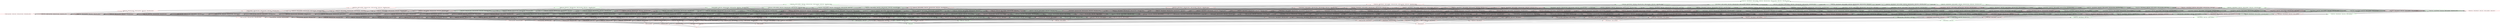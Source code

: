 digraph G {
splines="line"
rankdir=BT
"{'rtable_Price', 'rtable_Released', 'rtable_CopyRight', 'rtable_Time', 'rtable_Artist_Name', 'rtable_Song_Name', 'rtable_Genre', 'rtable_Album_Name'}" [shape=box];
"set()" [shape=box];
"set()" [color=red];
"set()" -> "{'rtable_Song_Name'}";
"set()" -> "{'rtable_Artist_Name'}";
"set()" -> "{'rtable_Album_Name'}";
"set()" -> "{'rtable_Genre'}";
"set()" -> "{'rtable_Price'}";
"set()" -> "{'rtable_CopyRight'}";
"set()" -> "{'rtable_Time'}";
"set()" -> "{'rtable_Released'}";
"{'rtable_Song_Name'}" [color=red];
"{'rtable_Song_Name'}" -> "{'rtable_Song_Name', 'rtable_Artist_Name'}";
"{'rtable_Song_Name'}" -> "{'rtable_Song_Name', 'rtable_Album_Name'}";
"{'rtable_Song_Name'}" -> "{'rtable_Song_Name', 'rtable_Genre'}";
"{'rtable_Song_Name'}" -> "{'rtable_Price', 'rtable_Song_Name'}";
"{'rtable_Song_Name'}" -> "{'rtable_Song_Name', 'rtable_CopyRight'}";
"{'rtable_Song_Name'}" -> "{'rtable_Song_Name', 'rtable_Time'}";
"{'rtable_Song_Name'}" -> "{'rtable_Song_Name', 'rtable_Released'}";
"{'rtable_Artist_Name'}" [color=red];
"{'rtable_Artist_Name'}" -> "{'rtable_Song_Name', 'rtable_Artist_Name'}";
"{'rtable_Artist_Name'}" -> "{'rtable_Artist_Name', 'rtable_Album_Name'}";
"{'rtable_Artist_Name'}" -> "{'rtable_Genre', 'rtable_Artist_Name'}";
"{'rtable_Artist_Name'}" -> "{'rtable_Price', 'rtable_Artist_Name'}";
"{'rtable_Artist_Name'}" -> "{'rtable_Artist_Name', 'rtable_CopyRight'}";
"{'rtable_Artist_Name'}" -> "{'rtable_Artist_Name', 'rtable_Time'}";
"{'rtable_Artist_Name'}" -> "{'rtable_Released', 'rtable_Artist_Name'}";
"{'rtable_Album_Name'}" [color=red];
"{'rtable_Album_Name'}" -> "{'rtable_Song_Name', 'rtable_Album_Name'}";
"{'rtable_Album_Name'}" -> "{'rtable_Artist_Name', 'rtable_Album_Name'}";
"{'rtable_Album_Name'}" -> "{'rtable_Genre', 'rtable_Album_Name'}";
"{'rtable_Album_Name'}" -> "{'rtable_Price', 'rtable_Album_Name'}";
"{'rtable_Album_Name'}" -> "{'rtable_CopyRight', 'rtable_Album_Name'}";
"{'rtable_Album_Name'}" -> "{'rtable_Time', 'rtable_Album_Name'}";
"{'rtable_Album_Name'}" -> "{'rtable_Released', 'rtable_Album_Name'}";
"{'rtable_Genre'}" [color=red];
"{'rtable_Genre'}" -> "{'rtable_Song_Name', 'rtable_Genre'}";
"{'rtable_Genre'}" -> "{'rtable_Genre', 'rtable_Artist_Name'}";
"{'rtable_Genre'}" -> "{'rtable_Genre', 'rtable_Album_Name'}";
"{'rtable_Genre'}" -> "{'rtable_Price', 'rtable_Genre'}";
"{'rtable_Genre'}" -> "{'rtable_Genre', 'rtable_CopyRight'}";
"{'rtable_Genre'}" -> "{'rtable_Genre', 'rtable_Time'}";
"{'rtable_Genre'}" -> "{'rtable_Genre', 'rtable_Released'}";
"{'rtable_Price'}" [color=red];
"{'rtable_Price'}" -> "{'rtable_Price', 'rtable_Song_Name'}";
"{'rtable_Price'}" -> "{'rtable_Price', 'rtable_Artist_Name'}";
"{'rtable_Price'}" -> "{'rtable_Price', 'rtable_Album_Name'}";
"{'rtable_Price'}" -> "{'rtable_Price', 'rtable_Genre'}";
"{'rtable_Price'}" -> "{'rtable_Price', 'rtable_CopyRight'}";
"{'rtable_Price'}" -> "{'rtable_Price', 'rtable_Time'}";
"{'rtable_Price'}" -> "{'rtable_Price', 'rtable_Released'}";
"{'rtable_CopyRight'}" [color=red];
"{'rtable_CopyRight'}" -> "{'rtable_Song_Name', 'rtable_CopyRight'}";
"{'rtable_CopyRight'}" -> "{'rtable_Artist_Name', 'rtable_CopyRight'}";
"{'rtable_CopyRight'}" -> "{'rtable_CopyRight', 'rtable_Album_Name'}";
"{'rtable_CopyRight'}" -> "{'rtable_Genre', 'rtable_CopyRight'}";
"{'rtable_CopyRight'}" -> "{'rtable_Price', 'rtable_CopyRight'}";
"{'rtable_CopyRight'}" -> "{'rtable_Time', 'rtable_CopyRight'}";
"{'rtable_CopyRight'}" -> "{'rtable_Released', 'rtable_CopyRight'}";
"{'rtable_Time'}" [color=green];
"{'rtable_Time'}" -> "{'rtable_Song_Name', 'rtable_Time'}";
"{'rtable_Time'}" -> "{'rtable_Artist_Name', 'rtable_Time'}";
"{'rtable_Time'}" -> "{'rtable_Time', 'rtable_Album_Name'}";
"{'rtable_Time'}" -> "{'rtable_Genre', 'rtable_Time'}";
"{'rtable_Time'}" -> "{'rtable_Price', 'rtable_Time'}";
"{'rtable_Time'}" -> "{'rtable_Time', 'rtable_CopyRight'}";
"{'rtable_Time'}" -> "{'rtable_Released', 'rtable_Time'}";
"{'rtable_Released'}" [color=red];
"{'rtable_Released'}" -> "{'rtable_Song_Name', 'rtable_Released'}";
"{'rtable_Released'}" -> "{'rtable_Released', 'rtable_Artist_Name'}";
"{'rtable_Released'}" -> "{'rtable_Released', 'rtable_Album_Name'}";
"{'rtable_Released'}" -> "{'rtable_Genre', 'rtable_Released'}";
"{'rtable_Released'}" -> "{'rtable_Price', 'rtable_Released'}";
"{'rtable_Released'}" -> "{'rtable_Released', 'rtable_CopyRight'}";
"{'rtable_Released'}" -> "{'rtable_Released', 'rtable_Time'}";
"{'rtable_Song_Name', 'rtable_Artist_Name'}" [color=red];
"{'rtable_Song_Name', 'rtable_Artist_Name'}" -> "{'rtable_Song_Name', 'rtable_Artist_Name', 'rtable_Album_Name'}";
"{'rtable_Song_Name', 'rtable_Artist_Name'}" -> "{'rtable_Song_Name', 'rtable_Genre', 'rtable_Artist_Name'}";
"{'rtable_Song_Name', 'rtable_Artist_Name'}" -> "{'rtable_Price', 'rtable_Song_Name', 'rtable_Artist_Name'}";
"{'rtable_Song_Name', 'rtable_Artist_Name'}" -> "{'rtable_Song_Name', 'rtable_Artist_Name', 'rtable_CopyRight'}";
"{'rtable_Song_Name', 'rtable_Artist_Name'}" -> "{'rtable_Song_Name', 'rtable_Artist_Name', 'rtable_Time'}";
"{'rtable_Song_Name', 'rtable_Artist_Name'}" -> "{'rtable_Song_Name', 'rtable_Released', 'rtable_Artist_Name'}";
"{'rtable_Song_Name', 'rtable_Album_Name'}" [color=red];
"{'rtable_Song_Name', 'rtable_Album_Name'}" -> "{'rtable_Song_Name', 'rtable_Artist_Name', 'rtable_Album_Name'}";
"{'rtable_Song_Name', 'rtable_Album_Name'}" -> "{'rtable_Song_Name', 'rtable_Genre', 'rtable_Album_Name'}";
"{'rtable_Song_Name', 'rtable_Album_Name'}" -> "{'rtable_Price', 'rtable_Song_Name', 'rtable_Album_Name'}";
"{'rtable_Song_Name', 'rtable_Album_Name'}" -> "{'rtable_Song_Name', 'rtable_CopyRight', 'rtable_Album_Name'}";
"{'rtable_Song_Name', 'rtable_Album_Name'}" -> "{'rtable_Song_Name', 'rtable_Time', 'rtable_Album_Name'}";
"{'rtable_Song_Name', 'rtable_Album_Name'}" -> "{'rtable_Song_Name', 'rtable_Released', 'rtable_Album_Name'}";
"{'rtable_Song_Name', 'rtable_Genre'}" [color=red];
"{'rtable_Song_Name', 'rtable_Genre'}" -> "{'rtable_Song_Name', 'rtable_Genre', 'rtable_Artist_Name'}";
"{'rtable_Song_Name', 'rtable_Genre'}" -> "{'rtable_Song_Name', 'rtable_Genre', 'rtable_Album_Name'}";
"{'rtable_Song_Name', 'rtable_Genre'}" -> "{'rtable_Price', 'rtable_Song_Name', 'rtable_Genre'}";
"{'rtable_Song_Name', 'rtable_Genre'}" -> "{'rtable_Song_Name', 'rtable_Genre', 'rtable_CopyRight'}";
"{'rtable_Song_Name', 'rtable_Genre'}" -> "{'rtable_Song_Name', 'rtable_Genre', 'rtable_Time'}";
"{'rtable_Song_Name', 'rtable_Genre'}" -> "{'rtable_Song_Name', 'rtable_Genre', 'rtable_Released'}";
"{'rtable_Price', 'rtable_Song_Name'}" [color=red];
"{'rtable_Price', 'rtable_Song_Name'}" -> "{'rtable_Price', 'rtable_Song_Name', 'rtable_Artist_Name'}";
"{'rtable_Price', 'rtable_Song_Name'}" -> "{'rtable_Price', 'rtable_Song_Name', 'rtable_Album_Name'}";
"{'rtable_Price', 'rtable_Song_Name'}" -> "{'rtable_Price', 'rtable_Song_Name', 'rtable_Genre'}";
"{'rtable_Price', 'rtable_Song_Name'}" -> "{'rtable_Price', 'rtable_Song_Name', 'rtable_CopyRight'}";
"{'rtable_Price', 'rtable_Song_Name'}" -> "{'rtable_Price', 'rtable_Song_Name', 'rtable_Time'}";
"{'rtable_Price', 'rtable_Song_Name'}" -> "{'rtable_Price', 'rtable_Song_Name', 'rtable_Released'}";
"{'rtable_Song_Name', 'rtable_CopyRight'}" [color=red];
"{'rtable_Song_Name', 'rtable_CopyRight'}" -> "{'rtable_Song_Name', 'rtable_Artist_Name', 'rtable_CopyRight'}";
"{'rtable_Song_Name', 'rtable_CopyRight'}" -> "{'rtable_Song_Name', 'rtable_CopyRight', 'rtable_Album_Name'}";
"{'rtable_Song_Name', 'rtable_CopyRight'}" -> "{'rtable_Song_Name', 'rtable_Genre', 'rtable_CopyRight'}";
"{'rtable_Song_Name', 'rtable_CopyRight'}" -> "{'rtable_Price', 'rtable_Song_Name', 'rtable_CopyRight'}";
"{'rtable_Song_Name', 'rtable_CopyRight'}" -> "{'rtable_Song_Name', 'rtable_Time', 'rtable_CopyRight'}";
"{'rtable_Song_Name', 'rtable_CopyRight'}" -> "{'rtable_Song_Name', 'rtable_Released', 'rtable_CopyRight'}";
"{'rtable_Song_Name', 'rtable_Time'}" [color=green];
"{'rtable_Song_Name', 'rtable_Time'}" -> "{'rtable_Song_Name', 'rtable_Artist_Name', 'rtable_Time'}";
"{'rtable_Song_Name', 'rtable_Time'}" -> "{'rtable_Song_Name', 'rtable_Time', 'rtable_Album_Name'}";
"{'rtable_Song_Name', 'rtable_Time'}" -> "{'rtable_Song_Name', 'rtable_Genre', 'rtable_Time'}";
"{'rtable_Song_Name', 'rtable_Time'}" -> "{'rtable_Price', 'rtable_Song_Name', 'rtable_Time'}";
"{'rtable_Song_Name', 'rtable_Time'}" -> "{'rtable_Song_Name', 'rtable_Time', 'rtable_CopyRight'}";
"{'rtable_Song_Name', 'rtable_Time'}" -> "{'rtable_Song_Name', 'rtable_Released', 'rtable_Time'}";
"{'rtable_Song_Name', 'rtable_Released'}" [color=red];
"{'rtable_Song_Name', 'rtable_Released'}" -> "{'rtable_Song_Name', 'rtable_Released', 'rtable_Artist_Name'}";
"{'rtable_Song_Name', 'rtable_Released'}" -> "{'rtable_Song_Name', 'rtable_Released', 'rtable_Album_Name'}";
"{'rtable_Song_Name', 'rtable_Released'}" -> "{'rtable_Song_Name', 'rtable_Genre', 'rtable_Released'}";
"{'rtable_Song_Name', 'rtable_Released'}" -> "{'rtable_Price', 'rtable_Song_Name', 'rtable_Released'}";
"{'rtable_Song_Name', 'rtable_Released'}" -> "{'rtable_Song_Name', 'rtable_Released', 'rtable_CopyRight'}";
"{'rtable_Song_Name', 'rtable_Released'}" -> "{'rtable_Song_Name', 'rtable_Released', 'rtable_Time'}";
"{'rtable_Artist_Name', 'rtable_Album_Name'}" [color=red];
"{'rtable_Artist_Name', 'rtable_Album_Name'}" -> "{'rtable_Song_Name', 'rtable_Artist_Name', 'rtable_Album_Name'}";
"{'rtable_Artist_Name', 'rtable_Album_Name'}" -> "{'rtable_Genre', 'rtable_Artist_Name', 'rtable_Album_Name'}";
"{'rtable_Artist_Name', 'rtable_Album_Name'}" -> "{'rtable_Price', 'rtable_Artist_Name', 'rtable_Album_Name'}";
"{'rtable_Artist_Name', 'rtable_Album_Name'}" -> "{'rtable_Artist_Name', 'rtable_CopyRight', 'rtable_Album_Name'}";
"{'rtable_Artist_Name', 'rtable_Album_Name'}" -> "{'rtable_Artist_Name', 'rtable_Time', 'rtable_Album_Name'}";
"{'rtable_Artist_Name', 'rtable_Album_Name'}" -> "{'rtable_Released', 'rtable_Artist_Name', 'rtable_Album_Name'}";
"{'rtable_Genre', 'rtable_Artist_Name'}" [color=red];
"{'rtable_Genre', 'rtable_Artist_Name'}" -> "{'rtable_Song_Name', 'rtable_Genre', 'rtable_Artist_Name'}";
"{'rtable_Genre', 'rtable_Artist_Name'}" -> "{'rtable_Genre', 'rtable_Artist_Name', 'rtable_Album_Name'}";
"{'rtable_Genre', 'rtable_Artist_Name'}" -> "{'rtable_Price', 'rtable_Genre', 'rtable_Artist_Name'}";
"{'rtable_Genre', 'rtable_Artist_Name'}" -> "{'rtable_Genre', 'rtable_Artist_Name', 'rtable_CopyRight'}";
"{'rtable_Genre', 'rtable_Artist_Name'}" -> "{'rtable_Genre', 'rtable_Artist_Name', 'rtable_Time'}";
"{'rtable_Genre', 'rtable_Artist_Name'}" -> "{'rtable_Released', 'rtable_Genre', 'rtable_Artist_Name'}";
"{'rtable_Price', 'rtable_Artist_Name'}" [color=red];
"{'rtable_Price', 'rtable_Artist_Name'}" -> "{'rtable_Price', 'rtable_Song_Name', 'rtable_Artist_Name'}";
"{'rtable_Price', 'rtable_Artist_Name'}" -> "{'rtable_Price', 'rtable_Artist_Name', 'rtable_Album_Name'}";
"{'rtable_Price', 'rtable_Artist_Name'}" -> "{'rtable_Price', 'rtable_Genre', 'rtable_Artist_Name'}";
"{'rtable_Price', 'rtable_Artist_Name'}" -> "{'rtable_Price', 'rtable_Artist_Name', 'rtable_CopyRight'}";
"{'rtable_Price', 'rtable_Artist_Name'}" -> "{'rtable_Price', 'rtable_Artist_Name', 'rtable_Time'}";
"{'rtable_Price', 'rtable_Artist_Name'}" -> "{'rtable_Price', 'rtable_Released', 'rtable_Artist_Name'}";
"{'rtable_Artist_Name', 'rtable_CopyRight'}" [color=red];
"{'rtable_Artist_Name', 'rtable_CopyRight'}" -> "{'rtable_Song_Name', 'rtable_Artist_Name', 'rtable_CopyRight'}";
"{'rtable_Artist_Name', 'rtable_CopyRight'}" -> "{'rtable_Artist_Name', 'rtable_CopyRight', 'rtable_Album_Name'}";
"{'rtable_Artist_Name', 'rtable_CopyRight'}" -> "{'rtable_Genre', 'rtable_Artist_Name', 'rtable_CopyRight'}";
"{'rtable_Artist_Name', 'rtable_CopyRight'}" -> "{'rtable_Price', 'rtable_Artist_Name', 'rtable_CopyRight'}";
"{'rtable_Artist_Name', 'rtable_CopyRight'}" -> "{'rtable_Artist_Name', 'rtable_Time', 'rtable_CopyRight'}";
"{'rtable_Artist_Name', 'rtable_CopyRight'}" -> "{'rtable_Released', 'rtable_Artist_Name', 'rtable_CopyRight'}";
"{'rtable_Artist_Name', 'rtable_Time'}" [color=red];
"{'rtable_Artist_Name', 'rtable_Time'}" -> "{'rtable_Song_Name', 'rtable_Artist_Name', 'rtable_Time'}";
"{'rtable_Artist_Name', 'rtable_Time'}" -> "{'rtable_Artist_Name', 'rtable_Time', 'rtable_Album_Name'}";
"{'rtable_Artist_Name', 'rtable_Time'}" -> "{'rtable_Genre', 'rtable_Artist_Name', 'rtable_Time'}";
"{'rtable_Artist_Name', 'rtable_Time'}" -> "{'rtable_Price', 'rtable_Artist_Name', 'rtable_Time'}";
"{'rtable_Artist_Name', 'rtable_Time'}" -> "{'rtable_Artist_Name', 'rtable_Time', 'rtable_CopyRight'}";
"{'rtable_Artist_Name', 'rtable_Time'}" -> "{'rtable_Released', 'rtable_Artist_Name', 'rtable_Time'}";
"{'rtable_Released', 'rtable_Artist_Name'}" [color=red];
"{'rtable_Released', 'rtable_Artist_Name'}" -> "{'rtable_Song_Name', 'rtable_Released', 'rtable_Artist_Name'}";
"{'rtable_Released', 'rtable_Artist_Name'}" -> "{'rtable_Released', 'rtable_Artist_Name', 'rtable_Album_Name'}";
"{'rtable_Released', 'rtable_Artist_Name'}" -> "{'rtable_Released', 'rtable_Genre', 'rtable_Artist_Name'}";
"{'rtable_Released', 'rtable_Artist_Name'}" -> "{'rtable_Price', 'rtable_Released', 'rtable_Artist_Name'}";
"{'rtable_Released', 'rtable_Artist_Name'}" -> "{'rtable_Released', 'rtable_Artist_Name', 'rtable_CopyRight'}";
"{'rtable_Released', 'rtable_Artist_Name'}" -> "{'rtable_Released', 'rtable_Artist_Name', 'rtable_Time'}";
"{'rtable_Genre', 'rtable_Album_Name'}" [color=red];
"{'rtable_Genre', 'rtable_Album_Name'}" -> "{'rtable_Song_Name', 'rtable_Genre', 'rtable_Album_Name'}";
"{'rtable_Genre', 'rtable_Album_Name'}" -> "{'rtable_Genre', 'rtable_Artist_Name', 'rtable_Album_Name'}";
"{'rtable_Genre', 'rtable_Album_Name'}" -> "{'rtable_Price', 'rtable_Genre', 'rtable_Album_Name'}";
"{'rtable_Genre', 'rtable_Album_Name'}" -> "{'rtable_Genre', 'rtable_CopyRight', 'rtable_Album_Name'}";
"{'rtable_Genre', 'rtable_Album_Name'}" -> "{'rtable_Genre', 'rtable_Time', 'rtable_Album_Name'}";
"{'rtable_Genre', 'rtable_Album_Name'}" -> "{'rtable_Genre', 'rtable_Released', 'rtable_Album_Name'}";
"{'rtable_Price', 'rtable_Album_Name'}" [color=red];
"{'rtable_Price', 'rtable_Album_Name'}" -> "{'rtable_Price', 'rtable_Song_Name', 'rtable_Album_Name'}";
"{'rtable_Price', 'rtable_Album_Name'}" -> "{'rtable_Price', 'rtable_Artist_Name', 'rtable_Album_Name'}";
"{'rtable_Price', 'rtable_Album_Name'}" -> "{'rtable_Price', 'rtable_Genre', 'rtable_Album_Name'}";
"{'rtable_Price', 'rtable_Album_Name'}" -> "{'rtable_Price', 'rtable_CopyRight', 'rtable_Album_Name'}";
"{'rtable_Price', 'rtable_Album_Name'}" -> "{'rtable_Price', 'rtable_Time', 'rtable_Album_Name'}";
"{'rtable_Price', 'rtable_Album_Name'}" -> "{'rtable_Price', 'rtable_Released', 'rtable_Album_Name'}";
"{'rtable_CopyRight', 'rtable_Album_Name'}" [color=red];
"{'rtable_CopyRight', 'rtable_Album_Name'}" -> "{'rtable_Song_Name', 'rtable_CopyRight', 'rtable_Album_Name'}";
"{'rtable_CopyRight', 'rtable_Album_Name'}" -> "{'rtable_Artist_Name', 'rtable_CopyRight', 'rtable_Album_Name'}";
"{'rtable_CopyRight', 'rtable_Album_Name'}" -> "{'rtable_Genre', 'rtable_CopyRight', 'rtable_Album_Name'}";
"{'rtable_CopyRight', 'rtable_Album_Name'}" -> "{'rtable_Price', 'rtable_CopyRight', 'rtable_Album_Name'}";
"{'rtable_CopyRight', 'rtable_Album_Name'}" -> "{'rtable_Time', 'rtable_CopyRight', 'rtable_Album_Name'}";
"{'rtable_CopyRight', 'rtable_Album_Name'}" -> "{'rtable_Released', 'rtable_CopyRight', 'rtable_Album_Name'}";
"{'rtable_Time', 'rtable_Album_Name'}" [color=green];
"{'rtable_Time', 'rtable_Album_Name'}" -> "{'rtable_Song_Name', 'rtable_Time', 'rtable_Album_Name'}";
"{'rtable_Time', 'rtable_Album_Name'}" -> "{'rtable_Artist_Name', 'rtable_Time', 'rtable_Album_Name'}";
"{'rtable_Time', 'rtable_Album_Name'}" -> "{'rtable_Genre', 'rtable_Time', 'rtable_Album_Name'}";
"{'rtable_Time', 'rtable_Album_Name'}" -> "{'rtable_Price', 'rtable_Time', 'rtable_Album_Name'}";
"{'rtable_Time', 'rtable_Album_Name'}" -> "{'rtable_Time', 'rtable_CopyRight', 'rtable_Album_Name'}";
"{'rtable_Time', 'rtable_Album_Name'}" -> "{'rtable_Released', 'rtable_Time', 'rtable_Album_Name'}";
"{'rtable_Released', 'rtable_Album_Name'}" [color=red];
"{'rtable_Released', 'rtable_Album_Name'}" -> "{'rtable_Song_Name', 'rtable_Released', 'rtable_Album_Name'}";
"{'rtable_Released', 'rtable_Album_Name'}" -> "{'rtable_Released', 'rtable_Artist_Name', 'rtable_Album_Name'}";
"{'rtable_Released', 'rtable_Album_Name'}" -> "{'rtable_Genre', 'rtable_Released', 'rtable_Album_Name'}";
"{'rtable_Released', 'rtable_Album_Name'}" -> "{'rtable_Price', 'rtable_Released', 'rtable_Album_Name'}";
"{'rtable_Released', 'rtable_Album_Name'}" -> "{'rtable_Released', 'rtable_CopyRight', 'rtable_Album_Name'}";
"{'rtable_Released', 'rtable_Album_Name'}" -> "{'rtable_Released', 'rtable_Time', 'rtable_Album_Name'}";
"{'rtable_Price', 'rtable_Genre'}" [color=red];
"{'rtable_Price', 'rtable_Genre'}" -> "{'rtable_Price', 'rtable_Song_Name', 'rtable_Genre'}";
"{'rtable_Price', 'rtable_Genre'}" -> "{'rtable_Price', 'rtable_Genre', 'rtable_Artist_Name'}";
"{'rtable_Price', 'rtable_Genre'}" -> "{'rtable_Price', 'rtable_Genre', 'rtable_Album_Name'}";
"{'rtable_Price', 'rtable_Genre'}" -> "{'rtable_Price', 'rtable_Genre', 'rtable_CopyRight'}";
"{'rtable_Price', 'rtable_Genre'}" -> "{'rtable_Price', 'rtable_Genre', 'rtable_Time'}";
"{'rtable_Price', 'rtable_Genre'}" -> "{'rtable_Price', 'rtable_Genre', 'rtable_Released'}";
"{'rtable_Genre', 'rtable_CopyRight'}" [color=red];
"{'rtable_Genre', 'rtable_CopyRight'}" -> "{'rtable_Song_Name', 'rtable_Genre', 'rtable_CopyRight'}";
"{'rtable_Genre', 'rtable_CopyRight'}" -> "{'rtable_Genre', 'rtable_Artist_Name', 'rtable_CopyRight'}";
"{'rtable_Genre', 'rtable_CopyRight'}" -> "{'rtable_Genre', 'rtable_CopyRight', 'rtable_Album_Name'}";
"{'rtable_Genre', 'rtable_CopyRight'}" -> "{'rtable_Price', 'rtable_Genre', 'rtable_CopyRight'}";
"{'rtable_Genre', 'rtable_CopyRight'}" -> "{'rtable_Genre', 'rtable_Time', 'rtable_CopyRight'}";
"{'rtable_Genre', 'rtable_CopyRight'}" -> "{'rtable_Genre', 'rtable_Released', 'rtable_CopyRight'}";
"{'rtable_Genre', 'rtable_Time'}" [color=red];
"{'rtable_Genre', 'rtable_Time'}" -> "{'rtable_Song_Name', 'rtable_Genre', 'rtable_Time'}";
"{'rtable_Genre', 'rtable_Time'}" -> "{'rtable_Genre', 'rtable_Artist_Name', 'rtable_Time'}";
"{'rtable_Genre', 'rtable_Time'}" -> "{'rtable_Genre', 'rtable_Time', 'rtable_Album_Name'}";
"{'rtable_Genre', 'rtable_Time'}" -> "{'rtable_Price', 'rtable_Genre', 'rtable_Time'}";
"{'rtable_Genre', 'rtable_Time'}" -> "{'rtable_Genre', 'rtable_Time', 'rtable_CopyRight'}";
"{'rtable_Genre', 'rtable_Time'}" -> "{'rtable_Genre', 'rtable_Released', 'rtable_Time'}";
"{'rtable_Genre', 'rtable_Released'}" [color=red];
"{'rtable_Genre', 'rtable_Released'}" -> "{'rtable_Song_Name', 'rtable_Genre', 'rtable_Released'}";
"{'rtable_Genre', 'rtable_Released'}" -> "{'rtable_Released', 'rtable_Genre', 'rtable_Artist_Name'}";
"{'rtable_Genre', 'rtable_Released'}" -> "{'rtable_Genre', 'rtable_Released', 'rtable_Album_Name'}";
"{'rtable_Genre', 'rtable_Released'}" -> "{'rtable_Price', 'rtable_Genre', 'rtable_Released'}";
"{'rtable_Genre', 'rtable_Released'}" -> "{'rtable_Genre', 'rtable_Released', 'rtable_CopyRight'}";
"{'rtable_Genre', 'rtable_Released'}" -> "{'rtable_Genre', 'rtable_Released', 'rtable_Time'}";
"{'rtable_Price', 'rtable_CopyRight'}" [color=red];
"{'rtable_Price', 'rtable_CopyRight'}" -> "{'rtable_Price', 'rtable_Song_Name', 'rtable_CopyRight'}";
"{'rtable_Price', 'rtable_CopyRight'}" -> "{'rtable_Price', 'rtable_Artist_Name', 'rtable_CopyRight'}";
"{'rtable_Price', 'rtable_CopyRight'}" -> "{'rtable_Price', 'rtable_CopyRight', 'rtable_Album_Name'}";
"{'rtable_Price', 'rtable_CopyRight'}" -> "{'rtable_Price', 'rtable_Genre', 'rtable_CopyRight'}";
"{'rtable_Price', 'rtable_CopyRight'}" -> "{'rtable_Price', 'rtable_Time', 'rtable_CopyRight'}";
"{'rtable_Price', 'rtable_CopyRight'}" -> "{'rtable_Price', 'rtable_Released', 'rtable_CopyRight'}";
"{'rtable_Price', 'rtable_Time'}" [color=green];
"{'rtable_Price', 'rtable_Time'}" -> "{'rtable_Price', 'rtable_Song_Name', 'rtable_Time'}";
"{'rtable_Price', 'rtable_Time'}" -> "{'rtable_Price', 'rtable_Artist_Name', 'rtable_Time'}";
"{'rtable_Price', 'rtable_Time'}" -> "{'rtable_Price', 'rtable_Time', 'rtable_Album_Name'}";
"{'rtable_Price', 'rtable_Time'}" -> "{'rtable_Price', 'rtable_Genre', 'rtable_Time'}";
"{'rtable_Price', 'rtable_Time'}" -> "{'rtable_Price', 'rtable_Time', 'rtable_CopyRight'}";
"{'rtable_Price', 'rtable_Time'}" -> "{'rtable_Price', 'rtable_Released', 'rtable_Time'}";
"{'rtable_Price', 'rtable_Released'}" [color=red];
"{'rtable_Price', 'rtable_Released'}" -> "{'rtable_Price', 'rtable_Song_Name', 'rtable_Released'}";
"{'rtable_Price', 'rtable_Released'}" -> "{'rtable_Price', 'rtable_Released', 'rtable_Artist_Name'}";
"{'rtable_Price', 'rtable_Released'}" -> "{'rtable_Price', 'rtable_Released', 'rtable_Album_Name'}";
"{'rtable_Price', 'rtable_Released'}" -> "{'rtable_Price', 'rtable_Genre', 'rtable_Released'}";
"{'rtable_Price', 'rtable_Released'}" -> "{'rtable_Price', 'rtable_Released', 'rtable_CopyRight'}";
"{'rtable_Price', 'rtable_Released'}" -> "{'rtable_Price', 'rtable_Released', 'rtable_Time'}";
"{'rtable_Time', 'rtable_CopyRight'}" [color=red];
"{'rtable_Time', 'rtable_CopyRight'}" -> "{'rtable_Song_Name', 'rtable_Time', 'rtable_CopyRight'}";
"{'rtable_Time', 'rtable_CopyRight'}" -> "{'rtable_Artist_Name', 'rtable_Time', 'rtable_CopyRight'}";
"{'rtable_Time', 'rtable_CopyRight'}" -> "{'rtable_Time', 'rtable_CopyRight', 'rtable_Album_Name'}";
"{'rtable_Time', 'rtable_CopyRight'}" -> "{'rtable_Genre', 'rtable_Time', 'rtable_CopyRight'}";
"{'rtable_Time', 'rtable_CopyRight'}" -> "{'rtable_Price', 'rtable_Time', 'rtable_CopyRight'}";
"{'rtable_Time', 'rtable_CopyRight'}" -> "{'rtable_Released', 'rtable_Time', 'rtable_CopyRight'}";
"{'rtable_Released', 'rtable_CopyRight'}" [color=red];
"{'rtable_Released', 'rtable_CopyRight'}" -> "{'rtable_Song_Name', 'rtable_Released', 'rtable_CopyRight'}";
"{'rtable_Released', 'rtable_CopyRight'}" -> "{'rtable_Released', 'rtable_Artist_Name', 'rtable_CopyRight'}";
"{'rtable_Released', 'rtable_CopyRight'}" -> "{'rtable_Released', 'rtable_CopyRight', 'rtable_Album_Name'}";
"{'rtable_Released', 'rtable_CopyRight'}" -> "{'rtable_Genre', 'rtable_Released', 'rtable_CopyRight'}";
"{'rtable_Released', 'rtable_CopyRight'}" -> "{'rtable_Price', 'rtable_Released', 'rtable_CopyRight'}";
"{'rtable_Released', 'rtable_CopyRight'}" -> "{'rtable_Released', 'rtable_Time', 'rtable_CopyRight'}";
"{'rtable_Released', 'rtable_Time'}" [color=green];
"{'rtable_Released', 'rtable_Time'}" -> "{'rtable_Song_Name', 'rtable_Released', 'rtable_Time'}";
"{'rtable_Released', 'rtable_Time'}" -> "{'rtable_Released', 'rtable_Artist_Name', 'rtable_Time'}";
"{'rtable_Released', 'rtable_Time'}" -> "{'rtable_Released', 'rtable_Time', 'rtable_Album_Name'}";
"{'rtable_Released', 'rtable_Time'}" -> "{'rtable_Genre', 'rtable_Released', 'rtable_Time'}";
"{'rtable_Released', 'rtable_Time'}" -> "{'rtable_Price', 'rtable_Released', 'rtable_Time'}";
"{'rtable_Released', 'rtable_Time'}" -> "{'rtable_Released', 'rtable_Time', 'rtable_CopyRight'}";
"{'rtable_Song_Name', 'rtable_Artist_Name', 'rtable_Album_Name'}" [color=red];
"{'rtable_Song_Name', 'rtable_Artist_Name', 'rtable_Album_Name'}" -> "{'rtable_Song_Name', 'rtable_Genre', 'rtable_Artist_Name', 'rtable_Album_Name'}";
"{'rtable_Song_Name', 'rtable_Artist_Name', 'rtable_Album_Name'}" -> "{'rtable_Price', 'rtable_Song_Name', 'rtable_Artist_Name', 'rtable_Album_Name'}";
"{'rtable_Song_Name', 'rtable_Artist_Name', 'rtable_Album_Name'}" -> "{'rtable_Song_Name', 'rtable_Artist_Name', 'rtable_CopyRight', 'rtable_Album_Name'}";
"{'rtable_Song_Name', 'rtable_Artist_Name', 'rtable_Album_Name'}" -> "{'rtable_Song_Name', 'rtable_Artist_Name', 'rtable_Time', 'rtable_Album_Name'}";
"{'rtable_Song_Name', 'rtable_Artist_Name', 'rtable_Album_Name'}" -> "{'rtable_Song_Name', 'rtable_Released', 'rtable_Artist_Name', 'rtable_Album_Name'}";
"{'rtable_Song_Name', 'rtable_Genre', 'rtable_Artist_Name'}" [color=red];
"{'rtable_Song_Name', 'rtable_Genre', 'rtable_Artist_Name'}" -> "{'rtable_Song_Name', 'rtable_Genre', 'rtable_Artist_Name', 'rtable_Album_Name'}";
"{'rtable_Song_Name', 'rtable_Genre', 'rtable_Artist_Name'}" -> "{'rtable_Price', 'rtable_Song_Name', 'rtable_Genre', 'rtable_Artist_Name'}";
"{'rtable_Song_Name', 'rtable_Genre', 'rtable_Artist_Name'}" -> "{'rtable_Song_Name', 'rtable_Genre', 'rtable_Artist_Name', 'rtable_CopyRight'}";
"{'rtable_Song_Name', 'rtable_Genre', 'rtable_Artist_Name'}" -> "{'rtable_Song_Name', 'rtable_Genre', 'rtable_Artist_Name', 'rtable_Time'}";
"{'rtable_Song_Name', 'rtable_Genre', 'rtable_Artist_Name'}" -> "{'rtable_Released', 'rtable_Song_Name', 'rtable_Genre', 'rtable_Artist_Name'}";
"{'rtable_Price', 'rtable_Song_Name', 'rtable_Artist_Name'}" [color=red];
"{'rtable_Price', 'rtable_Song_Name', 'rtable_Artist_Name'}" -> "{'rtable_Price', 'rtable_Song_Name', 'rtable_Artist_Name', 'rtable_Album_Name'}";
"{'rtable_Price', 'rtable_Song_Name', 'rtable_Artist_Name'}" -> "{'rtable_Price', 'rtable_Song_Name', 'rtable_Genre', 'rtable_Artist_Name'}";
"{'rtable_Price', 'rtable_Song_Name', 'rtable_Artist_Name'}" -> "{'rtable_Price', 'rtable_Song_Name', 'rtable_Artist_Name', 'rtable_CopyRight'}";
"{'rtable_Price', 'rtable_Song_Name', 'rtable_Artist_Name'}" -> "{'rtable_Price', 'rtable_Song_Name', 'rtable_Artist_Name', 'rtable_Time'}";
"{'rtable_Price', 'rtable_Song_Name', 'rtable_Artist_Name'}" -> "{'rtable_Price', 'rtable_Song_Name', 'rtable_Released', 'rtable_Artist_Name'}";
"{'rtable_Song_Name', 'rtable_Artist_Name', 'rtable_CopyRight'}" [color=red];
"{'rtable_Song_Name', 'rtable_Artist_Name', 'rtable_CopyRight'}" -> "{'rtable_Song_Name', 'rtable_Artist_Name', 'rtable_CopyRight', 'rtable_Album_Name'}";
"{'rtable_Song_Name', 'rtable_Artist_Name', 'rtable_CopyRight'}" -> "{'rtable_Song_Name', 'rtable_Genre', 'rtable_Artist_Name', 'rtable_CopyRight'}";
"{'rtable_Song_Name', 'rtable_Artist_Name', 'rtable_CopyRight'}" -> "{'rtable_Price', 'rtable_Song_Name', 'rtable_Artist_Name', 'rtable_CopyRight'}";
"{'rtable_Song_Name', 'rtable_Artist_Name', 'rtable_CopyRight'}" -> "{'rtable_Song_Name', 'rtable_Artist_Name', 'rtable_Time', 'rtable_CopyRight'}";
"{'rtable_Song_Name', 'rtable_Artist_Name', 'rtable_CopyRight'}" -> "{'rtable_Song_Name', 'rtable_Released', 'rtable_Artist_Name', 'rtable_CopyRight'}";
"{'rtable_Song_Name', 'rtable_Artist_Name', 'rtable_Time'}" [color=green];
"{'rtable_Song_Name', 'rtable_Artist_Name', 'rtable_Time'}" -> "{'rtable_Song_Name', 'rtable_Artist_Name', 'rtable_Time', 'rtable_Album_Name'}";
"{'rtable_Song_Name', 'rtable_Artist_Name', 'rtable_Time'}" -> "{'rtable_Song_Name', 'rtable_Genre', 'rtable_Artist_Name', 'rtable_Time'}";
"{'rtable_Song_Name', 'rtable_Artist_Name', 'rtable_Time'}" -> "{'rtable_Price', 'rtable_Song_Name', 'rtable_Artist_Name', 'rtable_Time'}";
"{'rtable_Song_Name', 'rtable_Artist_Name', 'rtable_Time'}" -> "{'rtable_Song_Name', 'rtable_Artist_Name', 'rtable_Time', 'rtable_CopyRight'}";
"{'rtable_Song_Name', 'rtable_Artist_Name', 'rtable_Time'}" -> "{'rtable_Song_Name', 'rtable_Released', 'rtable_Artist_Name', 'rtable_Time'}";
"{'rtable_Song_Name', 'rtable_Released', 'rtable_Artist_Name'}" [color=red];
"{'rtable_Song_Name', 'rtable_Released', 'rtable_Artist_Name'}" -> "{'rtable_Song_Name', 'rtable_Released', 'rtable_Artist_Name', 'rtable_Album_Name'}";
"{'rtable_Song_Name', 'rtable_Released', 'rtable_Artist_Name'}" -> "{'rtable_Released', 'rtable_Song_Name', 'rtable_Genre', 'rtable_Artist_Name'}";
"{'rtable_Song_Name', 'rtable_Released', 'rtable_Artist_Name'}" -> "{'rtable_Price', 'rtable_Song_Name', 'rtable_Released', 'rtable_Artist_Name'}";
"{'rtable_Song_Name', 'rtable_Released', 'rtable_Artist_Name'}" -> "{'rtable_Song_Name', 'rtable_Released', 'rtable_Artist_Name', 'rtable_CopyRight'}";
"{'rtable_Song_Name', 'rtable_Released', 'rtable_Artist_Name'}" -> "{'rtable_Song_Name', 'rtable_Released', 'rtable_Artist_Name', 'rtable_Time'}";
"{'rtable_Song_Name', 'rtable_Genre', 'rtable_Album_Name'}" [color=red];
"{'rtable_Song_Name', 'rtable_Genre', 'rtable_Album_Name'}" -> "{'rtable_Song_Name', 'rtable_Genre', 'rtable_Artist_Name', 'rtable_Album_Name'}";
"{'rtable_Song_Name', 'rtable_Genre', 'rtable_Album_Name'}" -> "{'rtable_Price', 'rtable_Song_Name', 'rtable_Genre', 'rtable_Album_Name'}";
"{'rtable_Song_Name', 'rtable_Genre', 'rtable_Album_Name'}" -> "{'rtable_Song_Name', 'rtable_Genre', 'rtable_CopyRight', 'rtable_Album_Name'}";
"{'rtable_Song_Name', 'rtable_Genre', 'rtable_Album_Name'}" -> "{'rtable_Song_Name', 'rtable_Genre', 'rtable_Time', 'rtable_Album_Name'}";
"{'rtable_Song_Name', 'rtable_Genre', 'rtable_Album_Name'}" -> "{'rtable_Song_Name', 'rtable_Genre', 'rtable_Released', 'rtable_Album_Name'}";
"{'rtable_Price', 'rtable_Song_Name', 'rtable_Album_Name'}" [color=red];
"{'rtable_Price', 'rtable_Song_Name', 'rtable_Album_Name'}" -> "{'rtable_Price', 'rtable_Song_Name', 'rtable_Artist_Name', 'rtable_Album_Name'}";
"{'rtable_Price', 'rtable_Song_Name', 'rtable_Album_Name'}" -> "{'rtable_Price', 'rtable_Song_Name', 'rtable_Genre', 'rtable_Album_Name'}";
"{'rtable_Price', 'rtable_Song_Name', 'rtable_Album_Name'}" -> "{'rtable_Price', 'rtable_Song_Name', 'rtable_CopyRight', 'rtable_Album_Name'}";
"{'rtable_Price', 'rtable_Song_Name', 'rtable_Album_Name'}" -> "{'rtable_Price', 'rtable_Song_Name', 'rtable_Time', 'rtable_Album_Name'}";
"{'rtable_Price', 'rtable_Song_Name', 'rtable_Album_Name'}" -> "{'rtable_Price', 'rtable_Song_Name', 'rtable_Released', 'rtable_Album_Name'}";
"{'rtable_Song_Name', 'rtable_CopyRight', 'rtable_Album_Name'}" [color=red];
"{'rtable_Song_Name', 'rtable_CopyRight', 'rtable_Album_Name'}" -> "{'rtable_Song_Name', 'rtable_Artist_Name', 'rtable_CopyRight', 'rtable_Album_Name'}";
"{'rtable_Song_Name', 'rtable_CopyRight', 'rtable_Album_Name'}" -> "{'rtable_Song_Name', 'rtable_Genre', 'rtable_CopyRight', 'rtable_Album_Name'}";
"{'rtable_Song_Name', 'rtable_CopyRight', 'rtable_Album_Name'}" -> "{'rtable_Price', 'rtable_Song_Name', 'rtable_CopyRight', 'rtable_Album_Name'}";
"{'rtable_Song_Name', 'rtable_CopyRight', 'rtable_Album_Name'}" -> "{'rtable_Song_Name', 'rtable_Time', 'rtable_CopyRight', 'rtable_Album_Name'}";
"{'rtable_Song_Name', 'rtable_CopyRight', 'rtable_Album_Name'}" -> "{'rtable_Song_Name', 'rtable_Released', 'rtable_CopyRight', 'rtable_Album_Name'}";
"{'rtable_Song_Name', 'rtable_Time', 'rtable_Album_Name'}" [color=green];
"{'rtable_Song_Name', 'rtable_Time', 'rtable_Album_Name'}" -> "{'rtable_Song_Name', 'rtable_Artist_Name', 'rtable_Time', 'rtable_Album_Name'}";
"{'rtable_Song_Name', 'rtable_Time', 'rtable_Album_Name'}" -> "{'rtable_Song_Name', 'rtable_Genre', 'rtable_Time', 'rtable_Album_Name'}";
"{'rtable_Song_Name', 'rtable_Time', 'rtable_Album_Name'}" -> "{'rtable_Price', 'rtable_Song_Name', 'rtable_Time', 'rtable_Album_Name'}";
"{'rtable_Song_Name', 'rtable_Time', 'rtable_Album_Name'}" -> "{'rtable_Song_Name', 'rtable_Time', 'rtable_CopyRight', 'rtable_Album_Name'}";
"{'rtable_Song_Name', 'rtable_Time', 'rtable_Album_Name'}" -> "{'rtable_Song_Name', 'rtable_Released', 'rtable_Time', 'rtable_Album_Name'}";
"{'rtable_Song_Name', 'rtable_Released', 'rtable_Album_Name'}" [color=red];
"{'rtable_Song_Name', 'rtable_Released', 'rtable_Album_Name'}" -> "{'rtable_Song_Name', 'rtable_Released', 'rtable_Artist_Name', 'rtable_Album_Name'}";
"{'rtable_Song_Name', 'rtable_Released', 'rtable_Album_Name'}" -> "{'rtable_Song_Name', 'rtable_Genre', 'rtable_Released', 'rtable_Album_Name'}";
"{'rtable_Song_Name', 'rtable_Released', 'rtable_Album_Name'}" -> "{'rtable_Price', 'rtable_Song_Name', 'rtable_Released', 'rtable_Album_Name'}";
"{'rtable_Song_Name', 'rtable_Released', 'rtable_Album_Name'}" -> "{'rtable_Song_Name', 'rtable_Released', 'rtable_CopyRight', 'rtable_Album_Name'}";
"{'rtable_Song_Name', 'rtable_Released', 'rtable_Album_Name'}" -> "{'rtable_Song_Name', 'rtable_Released', 'rtable_Time', 'rtable_Album_Name'}";
"{'rtable_Price', 'rtable_Song_Name', 'rtable_Genre'}" [color=red];
"{'rtable_Price', 'rtable_Song_Name', 'rtable_Genre'}" -> "{'rtable_Price', 'rtable_Song_Name', 'rtable_Genre', 'rtable_Artist_Name'}";
"{'rtable_Price', 'rtable_Song_Name', 'rtable_Genre'}" -> "{'rtable_Price', 'rtable_Song_Name', 'rtable_Genre', 'rtable_Album_Name'}";
"{'rtable_Price', 'rtable_Song_Name', 'rtable_Genre'}" -> "{'rtable_Price', 'rtable_Song_Name', 'rtable_Genre', 'rtable_CopyRight'}";
"{'rtable_Price', 'rtable_Song_Name', 'rtable_Genre'}" -> "{'rtable_Price', 'rtable_Song_Name', 'rtable_Genre', 'rtable_Time'}";
"{'rtable_Price', 'rtable_Song_Name', 'rtable_Genre'}" -> "{'rtable_Price', 'rtable_Song_Name', 'rtable_Genre', 'rtable_Released'}";
"{'rtable_Song_Name', 'rtable_Genre', 'rtable_CopyRight'}" [color=red];
"{'rtable_Song_Name', 'rtable_Genre', 'rtable_CopyRight'}" -> "{'rtable_Song_Name', 'rtable_Genre', 'rtable_Artist_Name', 'rtable_CopyRight'}";
"{'rtable_Song_Name', 'rtable_Genre', 'rtable_CopyRight'}" -> "{'rtable_Song_Name', 'rtable_Genre', 'rtable_CopyRight', 'rtable_Album_Name'}";
"{'rtable_Song_Name', 'rtable_Genre', 'rtable_CopyRight'}" -> "{'rtable_Price', 'rtable_Song_Name', 'rtable_Genre', 'rtable_CopyRight'}";
"{'rtable_Song_Name', 'rtable_Genre', 'rtable_CopyRight'}" -> "{'rtable_Song_Name', 'rtable_Genre', 'rtable_Time', 'rtable_CopyRight'}";
"{'rtable_Song_Name', 'rtable_Genre', 'rtable_CopyRight'}" -> "{'rtable_Song_Name', 'rtable_Genre', 'rtable_Released', 'rtable_CopyRight'}";
"{'rtable_Song_Name', 'rtable_Genre', 'rtable_Time'}" [color=green];
"{'rtable_Song_Name', 'rtable_Genre', 'rtable_Time'}" -> "{'rtable_Song_Name', 'rtable_Genre', 'rtable_Artist_Name', 'rtable_Time'}";
"{'rtable_Song_Name', 'rtable_Genre', 'rtable_Time'}" -> "{'rtable_Song_Name', 'rtable_Genre', 'rtable_Time', 'rtable_Album_Name'}";
"{'rtable_Song_Name', 'rtable_Genre', 'rtable_Time'}" -> "{'rtable_Price', 'rtable_Song_Name', 'rtable_Genre', 'rtable_Time'}";
"{'rtable_Song_Name', 'rtable_Genre', 'rtable_Time'}" -> "{'rtable_Song_Name', 'rtable_Genre', 'rtable_Time', 'rtable_CopyRight'}";
"{'rtable_Song_Name', 'rtable_Genre', 'rtable_Time'}" -> "{'rtable_Song_Name', 'rtable_Genre', 'rtable_Released', 'rtable_Time'}";
"{'rtable_Song_Name', 'rtable_Genre', 'rtable_Released'}" [color=red];
"{'rtable_Song_Name', 'rtable_Genre', 'rtable_Released'}" -> "{'rtable_Released', 'rtable_Song_Name', 'rtable_Genre', 'rtable_Artist_Name'}";
"{'rtable_Song_Name', 'rtable_Genre', 'rtable_Released'}" -> "{'rtable_Song_Name', 'rtable_Genre', 'rtable_Released', 'rtable_Album_Name'}";
"{'rtable_Song_Name', 'rtable_Genre', 'rtable_Released'}" -> "{'rtable_Price', 'rtable_Song_Name', 'rtable_Genre', 'rtable_Released'}";
"{'rtable_Song_Name', 'rtable_Genre', 'rtable_Released'}" -> "{'rtable_Song_Name', 'rtable_Genre', 'rtable_Released', 'rtable_CopyRight'}";
"{'rtable_Song_Name', 'rtable_Genre', 'rtable_Released'}" -> "{'rtable_Song_Name', 'rtable_Genre', 'rtable_Released', 'rtable_Time'}";
"{'rtable_Price', 'rtable_Song_Name', 'rtable_CopyRight'}" [color=red];
"{'rtable_Price', 'rtable_Song_Name', 'rtable_CopyRight'}" -> "{'rtable_Price', 'rtable_Song_Name', 'rtable_Artist_Name', 'rtable_CopyRight'}";
"{'rtable_Price', 'rtable_Song_Name', 'rtable_CopyRight'}" -> "{'rtable_Price', 'rtable_Song_Name', 'rtable_CopyRight', 'rtable_Album_Name'}";
"{'rtable_Price', 'rtable_Song_Name', 'rtable_CopyRight'}" -> "{'rtable_Price', 'rtable_Song_Name', 'rtable_Genre', 'rtable_CopyRight'}";
"{'rtable_Price', 'rtable_Song_Name', 'rtable_CopyRight'}" -> "{'rtable_Price', 'rtable_Song_Name', 'rtable_Time', 'rtable_CopyRight'}";
"{'rtable_Price', 'rtable_Song_Name', 'rtable_CopyRight'}" -> "{'rtable_Price', 'rtable_Song_Name', 'rtable_Released', 'rtable_CopyRight'}";
"{'rtable_Price', 'rtable_Song_Name', 'rtable_Time'}" [color=green];
"{'rtable_Price', 'rtable_Song_Name', 'rtable_Time'}" -> "{'rtable_Price', 'rtable_Song_Name', 'rtable_Artist_Name', 'rtable_Time'}";
"{'rtable_Price', 'rtable_Song_Name', 'rtable_Time'}" -> "{'rtable_Price', 'rtable_Song_Name', 'rtable_Time', 'rtable_Album_Name'}";
"{'rtable_Price', 'rtable_Song_Name', 'rtable_Time'}" -> "{'rtable_Price', 'rtable_Song_Name', 'rtable_Genre', 'rtable_Time'}";
"{'rtable_Price', 'rtable_Song_Name', 'rtable_Time'}" -> "{'rtable_Price', 'rtable_Song_Name', 'rtable_Time', 'rtable_CopyRight'}";
"{'rtable_Price', 'rtable_Song_Name', 'rtable_Time'}" -> "{'rtable_Price', 'rtable_Song_Name', 'rtable_Released', 'rtable_Time'}";
"{'rtable_Price', 'rtable_Song_Name', 'rtable_Released'}" [color=red];
"{'rtable_Price', 'rtable_Song_Name', 'rtable_Released'}" -> "{'rtable_Price', 'rtable_Song_Name', 'rtable_Released', 'rtable_Artist_Name'}";
"{'rtable_Price', 'rtable_Song_Name', 'rtable_Released'}" -> "{'rtable_Price', 'rtable_Song_Name', 'rtable_Released', 'rtable_Album_Name'}";
"{'rtable_Price', 'rtable_Song_Name', 'rtable_Released'}" -> "{'rtable_Price', 'rtable_Song_Name', 'rtable_Genre', 'rtable_Released'}";
"{'rtable_Price', 'rtable_Song_Name', 'rtable_Released'}" -> "{'rtable_Price', 'rtable_Song_Name', 'rtable_Released', 'rtable_CopyRight'}";
"{'rtable_Price', 'rtable_Song_Name', 'rtable_Released'}" -> "{'rtable_Price', 'rtable_Song_Name', 'rtable_Released', 'rtable_Time'}";
"{'rtable_Song_Name', 'rtable_Time', 'rtable_CopyRight'}" [color=green];
"{'rtable_Song_Name', 'rtable_Time', 'rtable_CopyRight'}" -> "{'rtable_Song_Name', 'rtable_Artist_Name', 'rtable_Time', 'rtable_CopyRight'}";
"{'rtable_Song_Name', 'rtable_Time', 'rtable_CopyRight'}" -> "{'rtable_Song_Name', 'rtable_Time', 'rtable_CopyRight', 'rtable_Album_Name'}";
"{'rtable_Song_Name', 'rtable_Time', 'rtable_CopyRight'}" -> "{'rtable_Song_Name', 'rtable_Genre', 'rtable_Time', 'rtable_CopyRight'}";
"{'rtable_Song_Name', 'rtable_Time', 'rtable_CopyRight'}" -> "{'rtable_Price', 'rtable_Song_Name', 'rtable_Time', 'rtable_CopyRight'}";
"{'rtable_Song_Name', 'rtable_Time', 'rtable_CopyRight'}" -> "{'rtable_Song_Name', 'rtable_Released', 'rtable_Time', 'rtable_CopyRight'}";
"{'rtable_Song_Name', 'rtable_Released', 'rtable_CopyRight'}" [color=red];
"{'rtable_Song_Name', 'rtable_Released', 'rtable_CopyRight'}" -> "{'rtable_Song_Name', 'rtable_Released', 'rtable_Artist_Name', 'rtable_CopyRight'}";
"{'rtable_Song_Name', 'rtable_Released', 'rtable_CopyRight'}" -> "{'rtable_Song_Name', 'rtable_Released', 'rtable_CopyRight', 'rtable_Album_Name'}";
"{'rtable_Song_Name', 'rtable_Released', 'rtable_CopyRight'}" -> "{'rtable_Song_Name', 'rtable_Genre', 'rtable_Released', 'rtable_CopyRight'}";
"{'rtable_Song_Name', 'rtable_Released', 'rtable_CopyRight'}" -> "{'rtable_Price', 'rtable_Song_Name', 'rtable_Released', 'rtable_CopyRight'}";
"{'rtable_Song_Name', 'rtable_Released', 'rtable_CopyRight'}" -> "{'rtable_Song_Name', 'rtable_Released', 'rtable_Time', 'rtable_CopyRight'}";
"{'rtable_Song_Name', 'rtable_Released', 'rtable_Time'}" [color=green];
"{'rtable_Song_Name', 'rtable_Released', 'rtable_Time'}" -> "{'rtable_Song_Name', 'rtable_Released', 'rtable_Artist_Name', 'rtable_Time'}";
"{'rtable_Song_Name', 'rtable_Released', 'rtable_Time'}" -> "{'rtable_Song_Name', 'rtable_Released', 'rtable_Time', 'rtable_Album_Name'}";
"{'rtable_Song_Name', 'rtable_Released', 'rtable_Time'}" -> "{'rtable_Song_Name', 'rtable_Genre', 'rtable_Released', 'rtable_Time'}";
"{'rtable_Song_Name', 'rtable_Released', 'rtable_Time'}" -> "{'rtable_Price', 'rtable_Song_Name', 'rtable_Released', 'rtable_Time'}";
"{'rtable_Song_Name', 'rtable_Released', 'rtable_Time'}" -> "{'rtable_Song_Name', 'rtable_Released', 'rtable_Time', 'rtable_CopyRight'}";
"{'rtable_Genre', 'rtable_Artist_Name', 'rtable_Album_Name'}" [color=red];
"{'rtable_Genre', 'rtable_Artist_Name', 'rtable_Album_Name'}" -> "{'rtable_Song_Name', 'rtable_Genre', 'rtable_Artist_Name', 'rtable_Album_Name'}";
"{'rtable_Genre', 'rtable_Artist_Name', 'rtable_Album_Name'}" -> "{'rtable_Price', 'rtable_Genre', 'rtable_Artist_Name', 'rtable_Album_Name'}";
"{'rtable_Genre', 'rtable_Artist_Name', 'rtable_Album_Name'}" -> "{'rtable_Genre', 'rtable_Artist_Name', 'rtable_CopyRight', 'rtable_Album_Name'}";
"{'rtable_Genre', 'rtable_Artist_Name', 'rtable_Album_Name'}" -> "{'rtable_Genre', 'rtable_Artist_Name', 'rtable_Time', 'rtable_Album_Name'}";
"{'rtable_Genre', 'rtable_Artist_Name', 'rtable_Album_Name'}" -> "{'rtable_Released', 'rtable_Genre', 'rtable_Artist_Name', 'rtable_Album_Name'}";
"{'rtable_Price', 'rtable_Artist_Name', 'rtable_Album_Name'}" [color=red];
"{'rtable_Price', 'rtable_Artist_Name', 'rtable_Album_Name'}" -> "{'rtable_Price', 'rtable_Song_Name', 'rtable_Artist_Name', 'rtable_Album_Name'}";
"{'rtable_Price', 'rtable_Artist_Name', 'rtable_Album_Name'}" -> "{'rtable_Price', 'rtable_Genre', 'rtable_Artist_Name', 'rtable_Album_Name'}";
"{'rtable_Price', 'rtable_Artist_Name', 'rtable_Album_Name'}" -> "{'rtable_Price', 'rtable_Artist_Name', 'rtable_CopyRight', 'rtable_Album_Name'}";
"{'rtable_Price', 'rtable_Artist_Name', 'rtable_Album_Name'}" -> "{'rtable_Price', 'rtable_Artist_Name', 'rtable_Time', 'rtable_Album_Name'}";
"{'rtable_Price', 'rtable_Artist_Name', 'rtable_Album_Name'}" -> "{'rtable_Price', 'rtable_Released', 'rtable_Artist_Name', 'rtable_Album_Name'}";
"{'rtable_Artist_Name', 'rtable_CopyRight', 'rtable_Album_Name'}" [color=red];
"{'rtable_Artist_Name', 'rtable_CopyRight', 'rtable_Album_Name'}" -> "{'rtable_Song_Name', 'rtable_Artist_Name', 'rtable_CopyRight', 'rtable_Album_Name'}";
"{'rtable_Artist_Name', 'rtable_CopyRight', 'rtable_Album_Name'}" -> "{'rtable_Genre', 'rtable_Artist_Name', 'rtable_CopyRight', 'rtable_Album_Name'}";
"{'rtable_Artist_Name', 'rtable_CopyRight', 'rtable_Album_Name'}" -> "{'rtable_Price', 'rtable_Artist_Name', 'rtable_CopyRight', 'rtable_Album_Name'}";
"{'rtable_Artist_Name', 'rtable_CopyRight', 'rtable_Album_Name'}" -> "{'rtable_Time', 'rtable_Artist_Name', 'rtable_CopyRight', 'rtable_Album_Name'}";
"{'rtable_Artist_Name', 'rtable_CopyRight', 'rtable_Album_Name'}" -> "{'rtable_Released', 'rtable_Artist_Name', 'rtable_CopyRight', 'rtable_Album_Name'}";
"{'rtable_Artist_Name', 'rtable_Time', 'rtable_Album_Name'}" [color=green];
"{'rtable_Artist_Name', 'rtable_Time', 'rtable_Album_Name'}" -> "{'rtable_Song_Name', 'rtable_Artist_Name', 'rtable_Time', 'rtable_Album_Name'}";
"{'rtable_Artist_Name', 'rtable_Time', 'rtable_Album_Name'}" -> "{'rtable_Genre', 'rtable_Artist_Name', 'rtable_Time', 'rtable_Album_Name'}";
"{'rtable_Artist_Name', 'rtable_Time', 'rtable_Album_Name'}" -> "{'rtable_Price', 'rtable_Artist_Name', 'rtable_Time', 'rtable_Album_Name'}";
"{'rtable_Artist_Name', 'rtable_Time', 'rtable_Album_Name'}" -> "{'rtable_Time', 'rtable_Artist_Name', 'rtable_CopyRight', 'rtable_Album_Name'}";
"{'rtable_Artist_Name', 'rtable_Time', 'rtable_Album_Name'}" -> "{'rtable_Released', 'rtable_Artist_Name', 'rtable_Time', 'rtable_Album_Name'}";
"{'rtable_Released', 'rtable_Artist_Name', 'rtable_Album_Name'}" [color=red];
"{'rtable_Released', 'rtable_Artist_Name', 'rtable_Album_Name'}" -> "{'rtable_Song_Name', 'rtable_Released', 'rtable_Artist_Name', 'rtable_Album_Name'}";
"{'rtable_Released', 'rtable_Artist_Name', 'rtable_Album_Name'}" -> "{'rtable_Released', 'rtable_Genre', 'rtable_Artist_Name', 'rtable_Album_Name'}";
"{'rtable_Released', 'rtable_Artist_Name', 'rtable_Album_Name'}" -> "{'rtable_Price', 'rtable_Released', 'rtable_Artist_Name', 'rtable_Album_Name'}";
"{'rtable_Released', 'rtable_Artist_Name', 'rtable_Album_Name'}" -> "{'rtable_Released', 'rtable_Artist_Name', 'rtable_CopyRight', 'rtable_Album_Name'}";
"{'rtable_Released', 'rtable_Artist_Name', 'rtable_Album_Name'}" -> "{'rtable_Released', 'rtable_Artist_Name', 'rtable_Time', 'rtable_Album_Name'}";
"{'rtable_Price', 'rtable_Genre', 'rtable_Artist_Name'}" [color=red];
"{'rtable_Price', 'rtable_Genre', 'rtable_Artist_Name'}" -> "{'rtable_Price', 'rtable_Song_Name', 'rtable_Genre', 'rtable_Artist_Name'}";
"{'rtable_Price', 'rtable_Genre', 'rtable_Artist_Name'}" -> "{'rtable_Price', 'rtable_Genre', 'rtable_Artist_Name', 'rtable_Album_Name'}";
"{'rtable_Price', 'rtable_Genre', 'rtable_Artist_Name'}" -> "{'rtable_Price', 'rtable_Genre', 'rtable_Artist_Name', 'rtable_CopyRight'}";
"{'rtable_Price', 'rtable_Genre', 'rtable_Artist_Name'}" -> "{'rtable_Price', 'rtable_Genre', 'rtable_Artist_Name', 'rtable_Time'}";
"{'rtable_Price', 'rtable_Genre', 'rtable_Artist_Name'}" -> "{'rtable_Price', 'rtable_Released', 'rtable_Genre', 'rtable_Artist_Name'}";
"{'rtable_Genre', 'rtable_Artist_Name', 'rtable_CopyRight'}" [color=red];
"{'rtable_Genre', 'rtable_Artist_Name', 'rtable_CopyRight'}" -> "{'rtable_Song_Name', 'rtable_Genre', 'rtable_Artist_Name', 'rtable_CopyRight'}";
"{'rtable_Genre', 'rtable_Artist_Name', 'rtable_CopyRight'}" -> "{'rtable_Genre', 'rtable_Artist_Name', 'rtable_CopyRight', 'rtable_Album_Name'}";
"{'rtable_Genre', 'rtable_Artist_Name', 'rtable_CopyRight'}" -> "{'rtable_Price', 'rtable_Genre', 'rtable_Artist_Name', 'rtable_CopyRight'}";
"{'rtable_Genre', 'rtable_Artist_Name', 'rtable_CopyRight'}" -> "{'rtable_Genre', 'rtable_Artist_Name', 'rtable_Time', 'rtable_CopyRight'}";
"{'rtable_Genre', 'rtable_Artist_Name', 'rtable_CopyRight'}" -> "{'rtable_Released', 'rtable_Genre', 'rtable_Artist_Name', 'rtable_CopyRight'}";
"{'rtable_Genre', 'rtable_Artist_Name', 'rtable_Time'}" [color=red];
"{'rtable_Genre', 'rtable_Artist_Name', 'rtable_Time'}" -> "{'rtable_Song_Name', 'rtable_Genre', 'rtable_Artist_Name', 'rtable_Time'}";
"{'rtable_Genre', 'rtable_Artist_Name', 'rtable_Time'}" -> "{'rtable_Genre', 'rtable_Artist_Name', 'rtable_Time', 'rtable_Album_Name'}";
"{'rtable_Genre', 'rtable_Artist_Name', 'rtable_Time'}" -> "{'rtable_Price', 'rtable_Genre', 'rtable_Artist_Name', 'rtable_Time'}";
"{'rtable_Genre', 'rtable_Artist_Name', 'rtable_Time'}" -> "{'rtable_Genre', 'rtable_Artist_Name', 'rtable_Time', 'rtable_CopyRight'}";
"{'rtable_Genre', 'rtable_Artist_Name', 'rtable_Time'}" -> "{'rtable_Released', 'rtable_Genre', 'rtable_Artist_Name', 'rtable_Time'}";
"{'rtable_Released', 'rtable_Genre', 'rtable_Artist_Name'}" [color=red];
"{'rtable_Released', 'rtable_Genre', 'rtable_Artist_Name'}" -> "{'rtable_Released', 'rtable_Song_Name', 'rtable_Genre', 'rtable_Artist_Name'}";
"{'rtable_Released', 'rtable_Genre', 'rtable_Artist_Name'}" -> "{'rtable_Released', 'rtable_Genre', 'rtable_Artist_Name', 'rtable_Album_Name'}";
"{'rtable_Released', 'rtable_Genre', 'rtable_Artist_Name'}" -> "{'rtable_Price', 'rtable_Released', 'rtable_Genre', 'rtable_Artist_Name'}";
"{'rtable_Released', 'rtable_Genre', 'rtable_Artist_Name'}" -> "{'rtable_Released', 'rtable_Genre', 'rtable_Artist_Name', 'rtable_CopyRight'}";
"{'rtable_Released', 'rtable_Genre', 'rtable_Artist_Name'}" -> "{'rtable_Released', 'rtable_Genre', 'rtable_Artist_Name', 'rtable_Time'}";
"{'rtable_Price', 'rtable_Artist_Name', 'rtable_CopyRight'}" [color=red];
"{'rtable_Price', 'rtable_Artist_Name', 'rtable_CopyRight'}" -> "{'rtable_Price', 'rtable_Song_Name', 'rtable_Artist_Name', 'rtable_CopyRight'}";
"{'rtable_Price', 'rtable_Artist_Name', 'rtable_CopyRight'}" -> "{'rtable_Price', 'rtable_Artist_Name', 'rtable_CopyRight', 'rtable_Album_Name'}";
"{'rtable_Price', 'rtable_Artist_Name', 'rtable_CopyRight'}" -> "{'rtable_Price', 'rtable_Genre', 'rtable_Artist_Name', 'rtable_CopyRight'}";
"{'rtable_Price', 'rtable_Artist_Name', 'rtable_CopyRight'}" -> "{'rtable_Price', 'rtable_Artist_Name', 'rtable_Time', 'rtable_CopyRight'}";
"{'rtable_Price', 'rtable_Artist_Name', 'rtable_CopyRight'}" -> "{'rtable_Price', 'rtable_Released', 'rtable_Artist_Name', 'rtable_CopyRight'}";
"{'rtable_Price', 'rtable_Artist_Name', 'rtable_Time'}" [color=red];
"{'rtable_Price', 'rtable_Artist_Name', 'rtable_Time'}" -> "{'rtable_Price', 'rtable_Song_Name', 'rtable_Artist_Name', 'rtable_Time'}";
"{'rtable_Price', 'rtable_Artist_Name', 'rtable_Time'}" -> "{'rtable_Price', 'rtable_Artist_Name', 'rtable_Time', 'rtable_Album_Name'}";
"{'rtable_Price', 'rtable_Artist_Name', 'rtable_Time'}" -> "{'rtable_Price', 'rtable_Genre', 'rtable_Artist_Name', 'rtable_Time'}";
"{'rtable_Price', 'rtable_Artist_Name', 'rtable_Time'}" -> "{'rtable_Price', 'rtable_Artist_Name', 'rtable_Time', 'rtable_CopyRight'}";
"{'rtable_Price', 'rtable_Artist_Name', 'rtable_Time'}" -> "{'rtable_Price', 'rtable_Released', 'rtable_Artist_Name', 'rtable_Time'}";
"{'rtable_Price', 'rtable_Released', 'rtable_Artist_Name'}" [color=red];
"{'rtable_Price', 'rtable_Released', 'rtable_Artist_Name'}" -> "{'rtable_Price', 'rtable_Song_Name', 'rtable_Released', 'rtable_Artist_Name'}";
"{'rtable_Price', 'rtable_Released', 'rtable_Artist_Name'}" -> "{'rtable_Price', 'rtable_Released', 'rtable_Artist_Name', 'rtable_Album_Name'}";
"{'rtable_Price', 'rtable_Released', 'rtable_Artist_Name'}" -> "{'rtable_Price', 'rtable_Released', 'rtable_Genre', 'rtable_Artist_Name'}";
"{'rtable_Price', 'rtable_Released', 'rtable_Artist_Name'}" -> "{'rtable_Price', 'rtable_Released', 'rtable_Artist_Name', 'rtable_CopyRight'}";
"{'rtable_Price', 'rtable_Released', 'rtable_Artist_Name'}" -> "{'rtable_Price', 'rtable_Released', 'rtable_Artist_Name', 'rtable_Time'}";
"{'rtable_Artist_Name', 'rtable_Time', 'rtable_CopyRight'}" [color=red];
"{'rtable_Artist_Name', 'rtable_Time', 'rtable_CopyRight'}" -> "{'rtable_Song_Name', 'rtable_Artist_Name', 'rtable_Time', 'rtable_CopyRight'}";
"{'rtable_Artist_Name', 'rtable_Time', 'rtable_CopyRight'}" -> "{'rtable_Time', 'rtable_Artist_Name', 'rtable_CopyRight', 'rtable_Album_Name'}";
"{'rtable_Artist_Name', 'rtable_Time', 'rtable_CopyRight'}" -> "{'rtable_Genre', 'rtable_Artist_Name', 'rtable_Time', 'rtable_CopyRight'}";
"{'rtable_Artist_Name', 'rtable_Time', 'rtable_CopyRight'}" -> "{'rtable_Price', 'rtable_Artist_Name', 'rtable_Time', 'rtable_CopyRight'}";
"{'rtable_Artist_Name', 'rtable_Time', 'rtable_CopyRight'}" -> "{'rtable_Released', 'rtable_Artist_Name', 'rtable_Time', 'rtable_CopyRight'}";
"{'rtable_Released', 'rtable_Artist_Name', 'rtable_CopyRight'}" [color=red];
"{'rtable_Released', 'rtable_Artist_Name', 'rtable_CopyRight'}" -> "{'rtable_Song_Name', 'rtable_Released', 'rtable_Artist_Name', 'rtable_CopyRight'}";
"{'rtable_Released', 'rtable_Artist_Name', 'rtable_CopyRight'}" -> "{'rtable_Released', 'rtable_Artist_Name', 'rtable_CopyRight', 'rtable_Album_Name'}";
"{'rtable_Released', 'rtable_Artist_Name', 'rtable_CopyRight'}" -> "{'rtable_Released', 'rtable_Genre', 'rtable_Artist_Name', 'rtable_CopyRight'}";
"{'rtable_Released', 'rtable_Artist_Name', 'rtable_CopyRight'}" -> "{'rtable_Price', 'rtable_Released', 'rtable_Artist_Name', 'rtable_CopyRight'}";
"{'rtable_Released', 'rtable_Artist_Name', 'rtable_CopyRight'}" -> "{'rtable_Released', 'rtable_Artist_Name', 'rtable_Time', 'rtable_CopyRight'}";
"{'rtable_Released', 'rtable_Artist_Name', 'rtable_Time'}" [color=red];
"{'rtable_Released', 'rtable_Artist_Name', 'rtable_Time'}" -> "{'rtable_Song_Name', 'rtable_Released', 'rtable_Artist_Name', 'rtable_Time'}";
"{'rtable_Released', 'rtable_Artist_Name', 'rtable_Time'}" -> "{'rtable_Released', 'rtable_Artist_Name', 'rtable_Time', 'rtable_Album_Name'}";
"{'rtable_Released', 'rtable_Artist_Name', 'rtable_Time'}" -> "{'rtable_Released', 'rtable_Genre', 'rtable_Artist_Name', 'rtable_Time'}";
"{'rtable_Released', 'rtable_Artist_Name', 'rtable_Time'}" -> "{'rtable_Price', 'rtable_Released', 'rtable_Artist_Name', 'rtable_Time'}";
"{'rtable_Released', 'rtable_Artist_Name', 'rtable_Time'}" -> "{'rtable_Released', 'rtable_Artist_Name', 'rtable_Time', 'rtable_CopyRight'}";
"{'rtable_Price', 'rtable_Genre', 'rtable_Album_Name'}" [color=red];
"{'rtable_Price', 'rtable_Genre', 'rtable_Album_Name'}" -> "{'rtable_Price', 'rtable_Song_Name', 'rtable_Genre', 'rtable_Album_Name'}";
"{'rtable_Price', 'rtable_Genre', 'rtable_Album_Name'}" -> "{'rtable_Price', 'rtable_Genre', 'rtable_Artist_Name', 'rtable_Album_Name'}";
"{'rtable_Price', 'rtable_Genre', 'rtable_Album_Name'}" -> "{'rtable_Price', 'rtable_Genre', 'rtable_CopyRight', 'rtable_Album_Name'}";
"{'rtable_Price', 'rtable_Genre', 'rtable_Album_Name'}" -> "{'rtable_Price', 'rtable_Genre', 'rtable_Time', 'rtable_Album_Name'}";
"{'rtable_Price', 'rtable_Genre', 'rtable_Album_Name'}" -> "{'rtable_Price', 'rtable_Genre', 'rtable_Released', 'rtable_Album_Name'}";
"{'rtable_Genre', 'rtable_CopyRight', 'rtable_Album_Name'}" [color=red];
"{'rtable_Genre', 'rtable_CopyRight', 'rtable_Album_Name'}" -> "{'rtable_Song_Name', 'rtable_Genre', 'rtable_CopyRight', 'rtable_Album_Name'}";
"{'rtable_Genre', 'rtable_CopyRight', 'rtable_Album_Name'}" -> "{'rtable_Genre', 'rtable_Artist_Name', 'rtable_CopyRight', 'rtable_Album_Name'}";
"{'rtable_Genre', 'rtable_CopyRight', 'rtable_Album_Name'}" -> "{'rtable_Price', 'rtable_Genre', 'rtable_CopyRight', 'rtable_Album_Name'}";
"{'rtable_Genre', 'rtable_CopyRight', 'rtable_Album_Name'}" -> "{'rtable_Time', 'rtable_Genre', 'rtable_CopyRight', 'rtable_Album_Name'}";
"{'rtable_Genre', 'rtable_CopyRight', 'rtable_Album_Name'}" -> "{'rtable_Genre', 'rtable_Released', 'rtable_CopyRight', 'rtable_Album_Name'}";
"{'rtable_Genre', 'rtable_Time', 'rtable_Album_Name'}" [color=green];
"{'rtable_Genre', 'rtable_Time', 'rtable_Album_Name'}" -> "{'rtable_Song_Name', 'rtable_Genre', 'rtable_Time', 'rtable_Album_Name'}";
"{'rtable_Genre', 'rtable_Time', 'rtable_Album_Name'}" -> "{'rtable_Genre', 'rtable_Artist_Name', 'rtable_Time', 'rtable_Album_Name'}";
"{'rtable_Genre', 'rtable_Time', 'rtable_Album_Name'}" -> "{'rtable_Price', 'rtable_Genre', 'rtable_Time', 'rtable_Album_Name'}";
"{'rtable_Genre', 'rtable_Time', 'rtable_Album_Name'}" -> "{'rtable_Time', 'rtable_Genre', 'rtable_CopyRight', 'rtable_Album_Name'}";
"{'rtable_Genre', 'rtable_Time', 'rtable_Album_Name'}" -> "{'rtable_Genre', 'rtable_Released', 'rtable_Time', 'rtable_Album_Name'}";
"{'rtable_Genre', 'rtable_Released', 'rtable_Album_Name'}" [color=red];
"{'rtable_Genre', 'rtable_Released', 'rtable_Album_Name'}" -> "{'rtable_Song_Name', 'rtable_Genre', 'rtable_Released', 'rtable_Album_Name'}";
"{'rtable_Genre', 'rtable_Released', 'rtable_Album_Name'}" -> "{'rtable_Released', 'rtable_Genre', 'rtable_Artist_Name', 'rtable_Album_Name'}";
"{'rtable_Genre', 'rtable_Released', 'rtable_Album_Name'}" -> "{'rtable_Price', 'rtable_Genre', 'rtable_Released', 'rtable_Album_Name'}";
"{'rtable_Genre', 'rtable_Released', 'rtable_Album_Name'}" -> "{'rtable_Genre', 'rtable_Released', 'rtable_CopyRight', 'rtable_Album_Name'}";
"{'rtable_Genre', 'rtable_Released', 'rtable_Album_Name'}" -> "{'rtable_Genre', 'rtable_Released', 'rtable_Time', 'rtable_Album_Name'}";
"{'rtable_Price', 'rtable_CopyRight', 'rtable_Album_Name'}" [color=red];
"{'rtable_Price', 'rtable_CopyRight', 'rtable_Album_Name'}" -> "{'rtable_Price', 'rtable_Song_Name', 'rtable_CopyRight', 'rtable_Album_Name'}";
"{'rtable_Price', 'rtable_CopyRight', 'rtable_Album_Name'}" -> "{'rtable_Price', 'rtable_Artist_Name', 'rtable_CopyRight', 'rtable_Album_Name'}";
"{'rtable_Price', 'rtable_CopyRight', 'rtable_Album_Name'}" -> "{'rtable_Price', 'rtable_Genre', 'rtable_CopyRight', 'rtable_Album_Name'}";
"{'rtable_Price', 'rtable_CopyRight', 'rtable_Album_Name'}" -> "{'rtable_Price', 'rtable_Time', 'rtable_CopyRight', 'rtable_Album_Name'}";
"{'rtable_Price', 'rtable_CopyRight', 'rtable_Album_Name'}" -> "{'rtable_Price', 'rtable_Released', 'rtable_CopyRight', 'rtable_Album_Name'}";
"{'rtable_Price', 'rtable_Time', 'rtable_Album_Name'}" [color=green];
"{'rtable_Price', 'rtable_Time', 'rtable_Album_Name'}" -> "{'rtable_Price', 'rtable_Song_Name', 'rtable_Time', 'rtable_Album_Name'}";
"{'rtable_Price', 'rtable_Time', 'rtable_Album_Name'}" -> "{'rtable_Price', 'rtable_Artist_Name', 'rtable_Time', 'rtable_Album_Name'}";
"{'rtable_Price', 'rtable_Time', 'rtable_Album_Name'}" -> "{'rtable_Price', 'rtable_Genre', 'rtable_Time', 'rtable_Album_Name'}";
"{'rtable_Price', 'rtable_Time', 'rtable_Album_Name'}" -> "{'rtable_Price', 'rtable_Time', 'rtable_CopyRight', 'rtable_Album_Name'}";
"{'rtable_Price', 'rtable_Time', 'rtable_Album_Name'}" -> "{'rtable_Price', 'rtable_Released', 'rtable_Time', 'rtable_Album_Name'}";
"{'rtable_Price', 'rtable_Released', 'rtable_Album_Name'}" [color=red];
"{'rtable_Price', 'rtable_Released', 'rtable_Album_Name'}" -> "{'rtable_Price', 'rtable_Song_Name', 'rtable_Released', 'rtable_Album_Name'}";
"{'rtable_Price', 'rtable_Released', 'rtable_Album_Name'}" -> "{'rtable_Price', 'rtable_Released', 'rtable_Artist_Name', 'rtable_Album_Name'}";
"{'rtable_Price', 'rtable_Released', 'rtable_Album_Name'}" -> "{'rtable_Price', 'rtable_Genre', 'rtable_Released', 'rtable_Album_Name'}";
"{'rtable_Price', 'rtable_Released', 'rtable_Album_Name'}" -> "{'rtable_Price', 'rtable_Released', 'rtable_CopyRight', 'rtable_Album_Name'}";
"{'rtable_Price', 'rtable_Released', 'rtable_Album_Name'}" -> "{'rtable_Price', 'rtable_Released', 'rtable_Time', 'rtable_Album_Name'}";
"{'rtable_Time', 'rtable_CopyRight', 'rtable_Album_Name'}" [color=green];
"{'rtable_Time', 'rtable_CopyRight', 'rtable_Album_Name'}" -> "{'rtable_Song_Name', 'rtable_Time', 'rtable_CopyRight', 'rtable_Album_Name'}";
"{'rtable_Time', 'rtable_CopyRight', 'rtable_Album_Name'}" -> "{'rtable_Time', 'rtable_Artist_Name', 'rtable_CopyRight', 'rtable_Album_Name'}";
"{'rtable_Time', 'rtable_CopyRight', 'rtable_Album_Name'}" -> "{'rtable_Time', 'rtable_Genre', 'rtable_CopyRight', 'rtable_Album_Name'}";
"{'rtable_Time', 'rtable_CopyRight', 'rtable_Album_Name'}" -> "{'rtable_Price', 'rtable_Time', 'rtable_CopyRight', 'rtable_Album_Name'}";
"{'rtable_Time', 'rtable_CopyRight', 'rtable_Album_Name'}" -> "{'rtable_Time', 'rtable_Released', 'rtable_CopyRight', 'rtable_Album_Name'}";
"{'rtable_Released', 'rtable_CopyRight', 'rtable_Album_Name'}" [color=red];
"{'rtable_Released', 'rtable_CopyRight', 'rtable_Album_Name'}" -> "{'rtable_Song_Name', 'rtable_Released', 'rtable_CopyRight', 'rtable_Album_Name'}";
"{'rtable_Released', 'rtable_CopyRight', 'rtable_Album_Name'}" -> "{'rtable_Released', 'rtable_Artist_Name', 'rtable_CopyRight', 'rtable_Album_Name'}";
"{'rtable_Released', 'rtable_CopyRight', 'rtable_Album_Name'}" -> "{'rtable_Genre', 'rtable_Released', 'rtable_CopyRight', 'rtable_Album_Name'}";
"{'rtable_Released', 'rtable_CopyRight', 'rtable_Album_Name'}" -> "{'rtable_Price', 'rtable_Released', 'rtable_CopyRight', 'rtable_Album_Name'}";
"{'rtable_Released', 'rtable_CopyRight', 'rtable_Album_Name'}" -> "{'rtable_Time', 'rtable_Released', 'rtable_CopyRight', 'rtable_Album_Name'}";
"{'rtable_Released', 'rtable_Time', 'rtable_Album_Name'}" [color=green];
"{'rtable_Released', 'rtable_Time', 'rtable_Album_Name'}" -> "{'rtable_Song_Name', 'rtable_Released', 'rtable_Time', 'rtable_Album_Name'}";
"{'rtable_Released', 'rtable_Time', 'rtable_Album_Name'}" -> "{'rtable_Released', 'rtable_Artist_Name', 'rtable_Time', 'rtable_Album_Name'}";
"{'rtable_Released', 'rtable_Time', 'rtable_Album_Name'}" -> "{'rtable_Genre', 'rtable_Released', 'rtable_Time', 'rtable_Album_Name'}";
"{'rtable_Released', 'rtable_Time', 'rtable_Album_Name'}" -> "{'rtable_Price', 'rtable_Released', 'rtable_Time', 'rtable_Album_Name'}";
"{'rtable_Released', 'rtable_Time', 'rtable_Album_Name'}" -> "{'rtable_Time', 'rtable_Released', 'rtable_CopyRight', 'rtable_Album_Name'}";
"{'rtable_Price', 'rtable_Genre', 'rtable_CopyRight'}" [color=red];
"{'rtable_Price', 'rtable_Genre', 'rtable_CopyRight'}" -> "{'rtable_Price', 'rtable_Song_Name', 'rtable_Genre', 'rtable_CopyRight'}";
"{'rtable_Price', 'rtable_Genre', 'rtable_CopyRight'}" -> "{'rtable_Price', 'rtable_Genre', 'rtable_Artist_Name', 'rtable_CopyRight'}";
"{'rtable_Price', 'rtable_Genre', 'rtable_CopyRight'}" -> "{'rtable_Price', 'rtable_Genre', 'rtable_CopyRight', 'rtable_Album_Name'}";
"{'rtable_Price', 'rtable_Genre', 'rtable_CopyRight'}" -> "{'rtable_Price', 'rtable_Genre', 'rtable_Time', 'rtable_CopyRight'}";
"{'rtable_Price', 'rtable_Genre', 'rtable_CopyRight'}" -> "{'rtable_Price', 'rtable_Genre', 'rtable_Released', 'rtable_CopyRight'}";
"{'rtable_Price', 'rtable_Genre', 'rtable_Time'}" [color=red];
"{'rtable_Price', 'rtable_Genre', 'rtable_Time'}" -> "{'rtable_Price', 'rtable_Song_Name', 'rtable_Genre', 'rtable_Time'}";
"{'rtable_Price', 'rtable_Genre', 'rtable_Time'}" -> "{'rtable_Price', 'rtable_Genre', 'rtable_Artist_Name', 'rtable_Time'}";
"{'rtable_Price', 'rtable_Genre', 'rtable_Time'}" -> "{'rtable_Price', 'rtable_Genre', 'rtable_Time', 'rtable_Album_Name'}";
"{'rtable_Price', 'rtable_Genre', 'rtable_Time'}" -> "{'rtable_Price', 'rtable_Genre', 'rtable_Time', 'rtable_CopyRight'}";
"{'rtable_Price', 'rtable_Genre', 'rtable_Time'}" -> "{'rtable_Price', 'rtable_Genre', 'rtable_Released', 'rtable_Time'}";
"{'rtable_Price', 'rtable_Genre', 'rtable_Released'}" [color=red];
"{'rtable_Price', 'rtable_Genre', 'rtable_Released'}" -> "{'rtable_Price', 'rtable_Song_Name', 'rtable_Genre', 'rtable_Released'}";
"{'rtable_Price', 'rtable_Genre', 'rtable_Released'}" -> "{'rtable_Price', 'rtable_Released', 'rtable_Genre', 'rtable_Artist_Name'}";
"{'rtable_Price', 'rtable_Genre', 'rtable_Released'}" -> "{'rtable_Price', 'rtable_Genre', 'rtable_Released', 'rtable_Album_Name'}";
"{'rtable_Price', 'rtable_Genre', 'rtable_Released'}" -> "{'rtable_Price', 'rtable_Genre', 'rtable_Released', 'rtable_CopyRight'}";
"{'rtable_Price', 'rtable_Genre', 'rtable_Released'}" -> "{'rtable_Price', 'rtable_Genre', 'rtable_Released', 'rtable_Time'}";
"{'rtable_Genre', 'rtable_Time', 'rtable_CopyRight'}" [color=red];
"{'rtable_Genre', 'rtable_Time', 'rtable_CopyRight'}" -> "{'rtable_Song_Name', 'rtable_Genre', 'rtable_Time', 'rtable_CopyRight'}";
"{'rtable_Genre', 'rtable_Time', 'rtable_CopyRight'}" -> "{'rtable_Genre', 'rtable_Artist_Name', 'rtable_Time', 'rtable_CopyRight'}";
"{'rtable_Genre', 'rtable_Time', 'rtable_CopyRight'}" -> "{'rtable_Time', 'rtable_Genre', 'rtable_CopyRight', 'rtable_Album_Name'}";
"{'rtable_Genre', 'rtable_Time', 'rtable_CopyRight'}" -> "{'rtable_Price', 'rtable_Genre', 'rtable_Time', 'rtable_CopyRight'}";
"{'rtable_Genre', 'rtable_Time', 'rtable_CopyRight'}" -> "{'rtable_Genre', 'rtable_Released', 'rtable_Time', 'rtable_CopyRight'}";
"{'rtable_Genre', 'rtable_Released', 'rtable_CopyRight'}" [color=red];
"{'rtable_Genre', 'rtable_Released', 'rtable_CopyRight'}" -> "{'rtable_Song_Name', 'rtable_Genre', 'rtable_Released', 'rtable_CopyRight'}";
"{'rtable_Genre', 'rtable_Released', 'rtable_CopyRight'}" -> "{'rtable_Released', 'rtable_Genre', 'rtable_Artist_Name', 'rtable_CopyRight'}";
"{'rtable_Genre', 'rtable_Released', 'rtable_CopyRight'}" -> "{'rtable_Genre', 'rtable_Released', 'rtable_CopyRight', 'rtable_Album_Name'}";
"{'rtable_Genre', 'rtable_Released', 'rtable_CopyRight'}" -> "{'rtable_Price', 'rtable_Genre', 'rtable_Released', 'rtable_CopyRight'}";
"{'rtable_Genre', 'rtable_Released', 'rtable_CopyRight'}" -> "{'rtable_Genre', 'rtable_Released', 'rtable_Time', 'rtable_CopyRight'}";
"{'rtable_Genre', 'rtable_Released', 'rtable_Time'}" [color=red];
"{'rtable_Genre', 'rtable_Released', 'rtable_Time'}" -> "{'rtable_Song_Name', 'rtable_Genre', 'rtable_Released', 'rtable_Time'}";
"{'rtable_Genre', 'rtable_Released', 'rtable_Time'}" -> "{'rtable_Released', 'rtable_Genre', 'rtable_Artist_Name', 'rtable_Time'}";
"{'rtable_Genre', 'rtable_Released', 'rtable_Time'}" -> "{'rtable_Genre', 'rtable_Released', 'rtable_Time', 'rtable_Album_Name'}";
"{'rtable_Genre', 'rtable_Released', 'rtable_Time'}" -> "{'rtable_Price', 'rtable_Genre', 'rtable_Released', 'rtable_Time'}";
"{'rtable_Genre', 'rtable_Released', 'rtable_Time'}" -> "{'rtable_Genre', 'rtable_Released', 'rtable_Time', 'rtable_CopyRight'}";
"{'rtable_Price', 'rtable_Time', 'rtable_CopyRight'}" [color=red];
"{'rtable_Price', 'rtable_Time', 'rtable_CopyRight'}" -> "{'rtable_Price', 'rtable_Song_Name', 'rtable_Time', 'rtable_CopyRight'}";
"{'rtable_Price', 'rtable_Time', 'rtable_CopyRight'}" -> "{'rtable_Price', 'rtable_Artist_Name', 'rtable_Time', 'rtable_CopyRight'}";
"{'rtable_Price', 'rtable_Time', 'rtable_CopyRight'}" -> "{'rtable_Price', 'rtable_Time', 'rtable_CopyRight', 'rtable_Album_Name'}";
"{'rtable_Price', 'rtable_Time', 'rtable_CopyRight'}" -> "{'rtable_Price', 'rtable_Genre', 'rtable_Time', 'rtable_CopyRight'}";
"{'rtable_Price', 'rtable_Time', 'rtable_CopyRight'}" -> "{'rtable_Price', 'rtable_Released', 'rtable_Time', 'rtable_CopyRight'}";
"{'rtable_Price', 'rtable_Released', 'rtable_CopyRight'}" [color=red];
"{'rtable_Price', 'rtable_Released', 'rtable_CopyRight'}" -> "{'rtable_Price', 'rtable_Song_Name', 'rtable_Released', 'rtable_CopyRight'}";
"{'rtable_Price', 'rtable_Released', 'rtable_CopyRight'}" -> "{'rtable_Price', 'rtable_Released', 'rtable_Artist_Name', 'rtable_CopyRight'}";
"{'rtable_Price', 'rtable_Released', 'rtable_CopyRight'}" -> "{'rtable_Price', 'rtable_Released', 'rtable_CopyRight', 'rtable_Album_Name'}";
"{'rtable_Price', 'rtable_Released', 'rtable_CopyRight'}" -> "{'rtable_Price', 'rtable_Genre', 'rtable_Released', 'rtable_CopyRight'}";
"{'rtable_Price', 'rtable_Released', 'rtable_CopyRight'}" -> "{'rtable_Price', 'rtable_Released', 'rtable_Time', 'rtable_CopyRight'}";
"{'rtable_Price', 'rtable_Released', 'rtable_Time'}" [color=green];
"{'rtable_Price', 'rtable_Released', 'rtable_Time'}" -> "{'rtable_Price', 'rtable_Song_Name', 'rtable_Released', 'rtable_Time'}";
"{'rtable_Price', 'rtable_Released', 'rtable_Time'}" -> "{'rtable_Price', 'rtable_Released', 'rtable_Artist_Name', 'rtable_Time'}";
"{'rtable_Price', 'rtable_Released', 'rtable_Time'}" -> "{'rtable_Price', 'rtable_Released', 'rtable_Time', 'rtable_Album_Name'}";
"{'rtable_Price', 'rtable_Released', 'rtable_Time'}" -> "{'rtable_Price', 'rtable_Genre', 'rtable_Released', 'rtable_Time'}";
"{'rtable_Price', 'rtable_Released', 'rtable_Time'}" -> "{'rtable_Price', 'rtable_Released', 'rtable_Time', 'rtable_CopyRight'}";
"{'rtable_Released', 'rtable_Time', 'rtable_CopyRight'}" [color=green];
"{'rtable_Released', 'rtable_Time', 'rtable_CopyRight'}" -> "{'rtable_Song_Name', 'rtable_Released', 'rtable_Time', 'rtable_CopyRight'}";
"{'rtable_Released', 'rtable_Time', 'rtable_CopyRight'}" -> "{'rtable_Released', 'rtable_Artist_Name', 'rtable_Time', 'rtable_CopyRight'}";
"{'rtable_Released', 'rtable_Time', 'rtable_CopyRight'}" -> "{'rtable_Time', 'rtable_Released', 'rtable_CopyRight', 'rtable_Album_Name'}";
"{'rtable_Released', 'rtable_Time', 'rtable_CopyRight'}" -> "{'rtable_Genre', 'rtable_Released', 'rtable_Time', 'rtable_CopyRight'}";
"{'rtable_Released', 'rtable_Time', 'rtable_CopyRight'}" -> "{'rtable_Price', 'rtable_Released', 'rtable_Time', 'rtable_CopyRight'}";
"{'rtable_Song_Name', 'rtable_Genre', 'rtable_Artist_Name', 'rtable_Album_Name'}" [color=red];
"{'rtable_Song_Name', 'rtable_Genre', 'rtable_Artist_Name', 'rtable_Album_Name'}" -> "{'rtable_Price', 'rtable_Artist_Name', 'rtable_Song_Name', 'rtable_Genre', 'rtable_Album_Name'}";
"{'rtable_Song_Name', 'rtable_Genre', 'rtable_Artist_Name', 'rtable_Album_Name'}" -> "{'rtable_CopyRight', 'rtable_Artist_Name', 'rtable_Song_Name', 'rtable_Genre', 'rtable_Album_Name'}";
"{'rtable_Song_Name', 'rtable_Genre', 'rtable_Artist_Name', 'rtable_Album_Name'}" -> "{'rtable_Time', 'rtable_Artist_Name', 'rtable_Song_Name', 'rtable_Genre', 'rtable_Album_Name'}";
"{'rtable_Song_Name', 'rtable_Genre', 'rtable_Artist_Name', 'rtable_Album_Name'}" -> "{'rtable_Released', 'rtable_Artist_Name', 'rtable_Song_Name', 'rtable_Genre', 'rtable_Album_Name'}";
"{'rtable_Price', 'rtable_Song_Name', 'rtable_Artist_Name', 'rtable_Album_Name'}" [color=red];
"{'rtable_Price', 'rtable_Song_Name', 'rtable_Artist_Name', 'rtable_Album_Name'}" -> "{'rtable_Price', 'rtable_Artist_Name', 'rtable_Song_Name', 'rtable_Genre', 'rtable_Album_Name'}";
"{'rtable_Price', 'rtable_Song_Name', 'rtable_Artist_Name', 'rtable_Album_Name'}" -> "{'rtable_Price', 'rtable_CopyRight', 'rtable_Artist_Name', 'rtable_Song_Name', 'rtable_Album_Name'}";
"{'rtable_Price', 'rtable_Song_Name', 'rtable_Artist_Name', 'rtable_Album_Name'}" -> "{'rtable_Price', 'rtable_Time', 'rtable_Artist_Name', 'rtable_Song_Name', 'rtable_Album_Name'}";
"{'rtable_Price', 'rtable_Song_Name', 'rtable_Artist_Name', 'rtable_Album_Name'}" -> "{'rtable_Price', 'rtable_Released', 'rtable_Artist_Name', 'rtable_Song_Name', 'rtable_Album_Name'}";
"{'rtable_Song_Name', 'rtable_Artist_Name', 'rtable_CopyRight', 'rtable_Album_Name'}" [color=red];
"{'rtable_Song_Name', 'rtable_Artist_Name', 'rtable_CopyRight', 'rtable_Album_Name'}" -> "{'rtable_CopyRight', 'rtable_Artist_Name', 'rtable_Song_Name', 'rtable_Genre', 'rtable_Album_Name'}";
"{'rtable_Song_Name', 'rtable_Artist_Name', 'rtable_CopyRight', 'rtable_Album_Name'}" -> "{'rtable_Price', 'rtable_CopyRight', 'rtable_Artist_Name', 'rtable_Song_Name', 'rtable_Album_Name'}";
"{'rtable_Song_Name', 'rtable_Artist_Name', 'rtable_CopyRight', 'rtable_Album_Name'}" -> "{'rtable_Time', 'rtable_CopyRight', 'rtable_Artist_Name', 'rtable_Song_Name', 'rtable_Album_Name'}";
"{'rtable_Song_Name', 'rtable_Artist_Name', 'rtable_CopyRight', 'rtable_Album_Name'}" -> "{'rtable_Released', 'rtable_CopyRight', 'rtable_Artist_Name', 'rtable_Song_Name', 'rtable_Album_Name'}";
"{'rtable_Song_Name', 'rtable_Artist_Name', 'rtable_Time', 'rtable_Album_Name'}" [color=green];
"{'rtable_Song_Name', 'rtable_Artist_Name', 'rtable_Time', 'rtable_Album_Name'}" -> "{'rtable_Time', 'rtable_Artist_Name', 'rtable_Song_Name', 'rtable_Genre', 'rtable_Album_Name'}";
"{'rtable_Song_Name', 'rtable_Artist_Name', 'rtable_Time', 'rtable_Album_Name'}" -> "{'rtable_Price', 'rtable_Time', 'rtable_Artist_Name', 'rtable_Song_Name', 'rtable_Album_Name'}";
"{'rtable_Song_Name', 'rtable_Artist_Name', 'rtable_Time', 'rtable_Album_Name'}" -> "{'rtable_Time', 'rtable_CopyRight', 'rtable_Artist_Name', 'rtable_Song_Name', 'rtable_Album_Name'}";
"{'rtable_Song_Name', 'rtable_Artist_Name', 'rtable_Time', 'rtable_Album_Name'}" -> "{'rtable_Released', 'rtable_Time', 'rtable_Artist_Name', 'rtable_Song_Name', 'rtable_Album_Name'}";
"{'rtable_Song_Name', 'rtable_Released', 'rtable_Artist_Name', 'rtable_Album_Name'}" [color=red];
"{'rtable_Song_Name', 'rtable_Released', 'rtable_Artist_Name', 'rtable_Album_Name'}" -> "{'rtable_Released', 'rtable_Artist_Name', 'rtable_Song_Name', 'rtable_Genre', 'rtable_Album_Name'}";
"{'rtable_Song_Name', 'rtable_Released', 'rtable_Artist_Name', 'rtable_Album_Name'}" -> "{'rtable_Price', 'rtable_Released', 'rtable_Artist_Name', 'rtable_Song_Name', 'rtable_Album_Name'}";
"{'rtable_Song_Name', 'rtable_Released', 'rtable_Artist_Name', 'rtable_Album_Name'}" -> "{'rtable_Released', 'rtable_CopyRight', 'rtable_Artist_Name', 'rtable_Song_Name', 'rtable_Album_Name'}";
"{'rtable_Song_Name', 'rtable_Released', 'rtable_Artist_Name', 'rtable_Album_Name'}" -> "{'rtable_Released', 'rtable_Time', 'rtable_Artist_Name', 'rtable_Song_Name', 'rtable_Album_Name'}";
"{'rtable_Price', 'rtable_Song_Name', 'rtable_Genre', 'rtable_Artist_Name'}" [color=red];
"{'rtable_Price', 'rtable_Song_Name', 'rtable_Genre', 'rtable_Artist_Name'}" -> "{'rtable_Price', 'rtable_Artist_Name', 'rtable_Song_Name', 'rtable_Genre', 'rtable_Album_Name'}";
"{'rtable_Price', 'rtable_Song_Name', 'rtable_Genre', 'rtable_Artist_Name'}" -> "{'rtable_Price', 'rtable_CopyRight', 'rtable_Artist_Name', 'rtable_Song_Name', 'rtable_Genre'}";
"{'rtable_Price', 'rtable_Song_Name', 'rtable_Genre', 'rtable_Artist_Name'}" -> "{'rtable_Price', 'rtable_Time', 'rtable_Artist_Name', 'rtable_Song_Name', 'rtable_Genre'}";
"{'rtable_Price', 'rtable_Song_Name', 'rtable_Genre', 'rtable_Artist_Name'}" -> "{'rtable_Price', 'rtable_Released', 'rtable_Artist_Name', 'rtable_Song_Name', 'rtable_Genre'}";
"{'rtable_Song_Name', 'rtable_Genre', 'rtable_Artist_Name', 'rtable_CopyRight'}" [color=red];
"{'rtable_Song_Name', 'rtable_Genre', 'rtable_Artist_Name', 'rtable_CopyRight'}" -> "{'rtable_CopyRight', 'rtable_Artist_Name', 'rtable_Song_Name', 'rtable_Genre', 'rtable_Album_Name'}";
"{'rtable_Song_Name', 'rtable_Genre', 'rtable_Artist_Name', 'rtable_CopyRight'}" -> "{'rtable_Price', 'rtable_CopyRight', 'rtable_Artist_Name', 'rtable_Song_Name', 'rtable_Genre'}";
"{'rtable_Song_Name', 'rtable_Genre', 'rtable_Artist_Name', 'rtable_CopyRight'}" -> "{'rtable_Time', 'rtable_CopyRight', 'rtable_Artist_Name', 'rtable_Song_Name', 'rtable_Genre'}";
"{'rtable_Song_Name', 'rtable_Genre', 'rtable_Artist_Name', 'rtable_CopyRight'}" -> "{'rtable_Released', 'rtable_CopyRight', 'rtable_Artist_Name', 'rtable_Song_Name', 'rtable_Genre'}";
"{'rtable_Song_Name', 'rtable_Genre', 'rtable_Artist_Name', 'rtable_Time'}" [color=green];
"{'rtable_Song_Name', 'rtable_Genre', 'rtable_Artist_Name', 'rtable_Time'}" -> "{'rtable_Time', 'rtable_Artist_Name', 'rtable_Song_Name', 'rtable_Genre', 'rtable_Album_Name'}";
"{'rtable_Song_Name', 'rtable_Genre', 'rtable_Artist_Name', 'rtable_Time'}" -> "{'rtable_Price', 'rtable_Time', 'rtable_Artist_Name', 'rtable_Song_Name', 'rtable_Genre'}";
"{'rtable_Song_Name', 'rtable_Genre', 'rtable_Artist_Name', 'rtable_Time'}" -> "{'rtable_Time', 'rtable_CopyRight', 'rtable_Artist_Name', 'rtable_Song_Name', 'rtable_Genre'}";
"{'rtable_Song_Name', 'rtable_Genre', 'rtable_Artist_Name', 'rtable_Time'}" -> "{'rtable_Released', 'rtable_Time', 'rtable_Artist_Name', 'rtable_Song_Name', 'rtable_Genre'}";
"{'rtable_Released', 'rtable_Song_Name', 'rtable_Genre', 'rtable_Artist_Name'}" [color=red];
"{'rtable_Released', 'rtable_Song_Name', 'rtable_Genre', 'rtable_Artist_Name'}" -> "{'rtable_Released', 'rtable_Artist_Name', 'rtable_Song_Name', 'rtable_Genre', 'rtable_Album_Name'}";
"{'rtable_Released', 'rtable_Song_Name', 'rtable_Genre', 'rtable_Artist_Name'}" -> "{'rtable_Price', 'rtable_Released', 'rtable_Artist_Name', 'rtable_Song_Name', 'rtable_Genre'}";
"{'rtable_Released', 'rtable_Song_Name', 'rtable_Genre', 'rtable_Artist_Name'}" -> "{'rtable_Released', 'rtable_CopyRight', 'rtable_Artist_Name', 'rtable_Song_Name', 'rtable_Genre'}";
"{'rtable_Released', 'rtable_Song_Name', 'rtable_Genre', 'rtable_Artist_Name'}" -> "{'rtable_Released', 'rtable_Time', 'rtable_Artist_Name', 'rtable_Song_Name', 'rtable_Genre'}";
"{'rtable_Price', 'rtable_Song_Name', 'rtable_Artist_Name', 'rtable_CopyRight'}" [color=red];
"{'rtable_Price', 'rtable_Song_Name', 'rtable_Artist_Name', 'rtable_CopyRight'}" -> "{'rtable_Price', 'rtable_CopyRight', 'rtable_Artist_Name', 'rtable_Song_Name', 'rtable_Album_Name'}";
"{'rtable_Price', 'rtable_Song_Name', 'rtable_Artist_Name', 'rtable_CopyRight'}" -> "{'rtable_Price', 'rtable_CopyRight', 'rtable_Artist_Name', 'rtable_Song_Name', 'rtable_Genre'}";
"{'rtable_Price', 'rtable_Song_Name', 'rtable_Artist_Name', 'rtable_CopyRight'}" -> "{'rtable_Price', 'rtable_Time', 'rtable_CopyRight', 'rtable_Artist_Name', 'rtable_Song_Name'}";
"{'rtable_Price', 'rtable_Song_Name', 'rtable_Artist_Name', 'rtable_CopyRight'}" -> "{'rtable_Price', 'rtable_Released', 'rtable_CopyRight', 'rtable_Artist_Name', 'rtable_Song_Name'}";
"{'rtable_Price', 'rtable_Song_Name', 'rtable_Artist_Name', 'rtable_Time'}" [color=green];
"{'rtable_Price', 'rtable_Song_Name', 'rtable_Artist_Name', 'rtable_Time'}" -> "{'rtable_Price', 'rtable_Time', 'rtable_Artist_Name', 'rtable_Song_Name', 'rtable_Album_Name'}";
"{'rtable_Price', 'rtable_Song_Name', 'rtable_Artist_Name', 'rtable_Time'}" -> "{'rtable_Price', 'rtable_Time', 'rtable_Artist_Name', 'rtable_Song_Name', 'rtable_Genre'}";
"{'rtable_Price', 'rtable_Song_Name', 'rtable_Artist_Name', 'rtable_Time'}" -> "{'rtable_Price', 'rtable_Time', 'rtable_CopyRight', 'rtable_Artist_Name', 'rtable_Song_Name'}";
"{'rtable_Price', 'rtable_Song_Name', 'rtable_Artist_Name', 'rtable_Time'}" -> "{'rtable_Price', 'rtable_Released', 'rtable_Time', 'rtable_Artist_Name', 'rtable_Song_Name'}";
"{'rtable_Price', 'rtable_Song_Name', 'rtable_Released', 'rtable_Artist_Name'}" [color=red];
"{'rtable_Price', 'rtable_Song_Name', 'rtable_Released', 'rtable_Artist_Name'}" -> "{'rtable_Price', 'rtable_Released', 'rtable_Artist_Name', 'rtable_Song_Name', 'rtable_Album_Name'}";
"{'rtable_Price', 'rtable_Song_Name', 'rtable_Released', 'rtable_Artist_Name'}" -> "{'rtable_Price', 'rtable_Released', 'rtable_Artist_Name', 'rtable_Song_Name', 'rtable_Genre'}";
"{'rtable_Price', 'rtable_Song_Name', 'rtable_Released', 'rtable_Artist_Name'}" -> "{'rtable_Price', 'rtable_Released', 'rtable_CopyRight', 'rtable_Artist_Name', 'rtable_Song_Name'}";
"{'rtable_Price', 'rtable_Song_Name', 'rtable_Released', 'rtable_Artist_Name'}" -> "{'rtable_Price', 'rtable_Released', 'rtable_Time', 'rtable_Artist_Name', 'rtable_Song_Name'}";
"{'rtable_Song_Name', 'rtable_Artist_Name', 'rtable_Time', 'rtable_CopyRight'}" [color=green];
"{'rtable_Song_Name', 'rtable_Artist_Name', 'rtable_Time', 'rtable_CopyRight'}" -> "{'rtable_Time', 'rtable_CopyRight', 'rtable_Artist_Name', 'rtable_Song_Name', 'rtable_Album_Name'}";
"{'rtable_Song_Name', 'rtable_Artist_Name', 'rtable_Time', 'rtable_CopyRight'}" -> "{'rtable_Time', 'rtable_CopyRight', 'rtable_Artist_Name', 'rtable_Song_Name', 'rtable_Genre'}";
"{'rtable_Song_Name', 'rtable_Artist_Name', 'rtable_Time', 'rtable_CopyRight'}" -> "{'rtable_Price', 'rtable_Time', 'rtable_CopyRight', 'rtable_Artist_Name', 'rtable_Song_Name'}";
"{'rtable_Song_Name', 'rtable_Artist_Name', 'rtable_Time', 'rtable_CopyRight'}" -> "{'rtable_Released', 'rtable_Time', 'rtable_CopyRight', 'rtable_Artist_Name', 'rtable_Song_Name'}";
"{'rtable_Song_Name', 'rtable_Released', 'rtable_Artist_Name', 'rtable_CopyRight'}" [color=red];
"{'rtable_Song_Name', 'rtable_Released', 'rtable_Artist_Name', 'rtable_CopyRight'}" -> "{'rtable_Released', 'rtable_CopyRight', 'rtable_Artist_Name', 'rtable_Song_Name', 'rtable_Album_Name'}";
"{'rtable_Song_Name', 'rtable_Released', 'rtable_Artist_Name', 'rtable_CopyRight'}" -> "{'rtable_Released', 'rtable_CopyRight', 'rtable_Artist_Name', 'rtable_Song_Name', 'rtable_Genre'}";
"{'rtable_Song_Name', 'rtable_Released', 'rtable_Artist_Name', 'rtable_CopyRight'}" -> "{'rtable_Price', 'rtable_Released', 'rtable_CopyRight', 'rtable_Artist_Name', 'rtable_Song_Name'}";
"{'rtable_Song_Name', 'rtable_Released', 'rtable_Artist_Name', 'rtable_CopyRight'}" -> "{'rtable_Released', 'rtable_Time', 'rtable_CopyRight', 'rtable_Artist_Name', 'rtable_Song_Name'}";
"{'rtable_Song_Name', 'rtable_Released', 'rtable_Artist_Name', 'rtable_Time'}" [color=green];
"{'rtable_Song_Name', 'rtable_Released', 'rtable_Artist_Name', 'rtable_Time'}" -> "{'rtable_Released', 'rtable_Time', 'rtable_Artist_Name', 'rtable_Song_Name', 'rtable_Album_Name'}";
"{'rtable_Song_Name', 'rtable_Released', 'rtable_Artist_Name', 'rtable_Time'}" -> "{'rtable_Released', 'rtable_Time', 'rtable_Artist_Name', 'rtable_Song_Name', 'rtable_Genre'}";
"{'rtable_Song_Name', 'rtable_Released', 'rtable_Artist_Name', 'rtable_Time'}" -> "{'rtable_Price', 'rtable_Released', 'rtable_Time', 'rtable_Artist_Name', 'rtable_Song_Name'}";
"{'rtable_Song_Name', 'rtable_Released', 'rtable_Artist_Name', 'rtable_Time'}" -> "{'rtable_Released', 'rtable_Time', 'rtable_CopyRight', 'rtable_Artist_Name', 'rtable_Song_Name'}";
"{'rtable_Price', 'rtable_Song_Name', 'rtable_Genre', 'rtable_Album_Name'}" [color=red];
"{'rtable_Price', 'rtable_Song_Name', 'rtable_Genre', 'rtable_Album_Name'}" -> "{'rtable_Price', 'rtable_Artist_Name', 'rtable_Song_Name', 'rtable_Genre', 'rtable_Album_Name'}";
"{'rtable_Price', 'rtable_Song_Name', 'rtable_Genre', 'rtable_Album_Name'}" -> "{'rtable_Price', 'rtable_CopyRight', 'rtable_Song_Name', 'rtable_Genre', 'rtable_Album_Name'}";
"{'rtable_Price', 'rtable_Song_Name', 'rtable_Genre', 'rtable_Album_Name'}" -> "{'rtable_Price', 'rtable_Time', 'rtable_Song_Name', 'rtable_Genre', 'rtable_Album_Name'}";
"{'rtable_Price', 'rtable_Song_Name', 'rtable_Genre', 'rtable_Album_Name'}" -> "{'rtable_Price', 'rtable_Released', 'rtable_Song_Name', 'rtable_Genre', 'rtable_Album_Name'}";
"{'rtable_Song_Name', 'rtable_Genre', 'rtable_CopyRight', 'rtable_Album_Name'}" [color=red];
"{'rtable_Song_Name', 'rtable_Genre', 'rtable_CopyRight', 'rtable_Album_Name'}" -> "{'rtable_CopyRight', 'rtable_Artist_Name', 'rtable_Song_Name', 'rtable_Genre', 'rtable_Album_Name'}";
"{'rtable_Song_Name', 'rtable_Genre', 'rtable_CopyRight', 'rtable_Album_Name'}" -> "{'rtable_Price', 'rtable_CopyRight', 'rtable_Song_Name', 'rtable_Genre', 'rtable_Album_Name'}";
"{'rtable_Song_Name', 'rtable_Genre', 'rtable_CopyRight', 'rtable_Album_Name'}" -> "{'rtable_Time', 'rtable_CopyRight', 'rtable_Song_Name', 'rtable_Genre', 'rtable_Album_Name'}";
"{'rtable_Song_Name', 'rtable_Genre', 'rtable_CopyRight', 'rtable_Album_Name'}" -> "{'rtable_Released', 'rtable_CopyRight', 'rtable_Song_Name', 'rtable_Genre', 'rtable_Album_Name'}";
"{'rtable_Song_Name', 'rtable_Genre', 'rtable_Time', 'rtable_Album_Name'}" [color=green];
"{'rtable_Song_Name', 'rtable_Genre', 'rtable_Time', 'rtable_Album_Name'}" -> "{'rtable_Time', 'rtable_Artist_Name', 'rtable_Song_Name', 'rtable_Genre', 'rtable_Album_Name'}";
"{'rtable_Song_Name', 'rtable_Genre', 'rtable_Time', 'rtable_Album_Name'}" -> "{'rtable_Price', 'rtable_Time', 'rtable_Song_Name', 'rtable_Genre', 'rtable_Album_Name'}";
"{'rtable_Song_Name', 'rtable_Genre', 'rtable_Time', 'rtable_Album_Name'}" -> "{'rtable_Time', 'rtable_CopyRight', 'rtable_Song_Name', 'rtable_Genre', 'rtable_Album_Name'}";
"{'rtable_Song_Name', 'rtable_Genre', 'rtable_Time', 'rtable_Album_Name'}" -> "{'rtable_Released', 'rtable_Time', 'rtable_Song_Name', 'rtable_Genre', 'rtable_Album_Name'}";
"{'rtable_Song_Name', 'rtable_Genre', 'rtable_Released', 'rtable_Album_Name'}" [color=red];
"{'rtable_Song_Name', 'rtable_Genre', 'rtable_Released', 'rtable_Album_Name'}" -> "{'rtable_Released', 'rtable_Artist_Name', 'rtable_Song_Name', 'rtable_Genre', 'rtable_Album_Name'}";
"{'rtable_Song_Name', 'rtable_Genre', 'rtable_Released', 'rtable_Album_Name'}" -> "{'rtable_Price', 'rtable_Released', 'rtable_Song_Name', 'rtable_Genre', 'rtable_Album_Name'}";
"{'rtable_Song_Name', 'rtable_Genre', 'rtable_Released', 'rtable_Album_Name'}" -> "{'rtable_Released', 'rtable_CopyRight', 'rtable_Song_Name', 'rtable_Genre', 'rtable_Album_Name'}";
"{'rtable_Song_Name', 'rtable_Genre', 'rtable_Released', 'rtable_Album_Name'}" -> "{'rtable_Released', 'rtable_Time', 'rtable_Song_Name', 'rtable_Genre', 'rtable_Album_Name'}";
"{'rtable_Price', 'rtable_Song_Name', 'rtable_CopyRight', 'rtable_Album_Name'}" [color=red];
"{'rtable_Price', 'rtable_Song_Name', 'rtable_CopyRight', 'rtable_Album_Name'}" -> "{'rtable_Price', 'rtable_CopyRight', 'rtable_Artist_Name', 'rtable_Song_Name', 'rtable_Album_Name'}";
"{'rtable_Price', 'rtable_Song_Name', 'rtable_CopyRight', 'rtable_Album_Name'}" -> "{'rtable_Price', 'rtable_CopyRight', 'rtable_Song_Name', 'rtable_Genre', 'rtable_Album_Name'}";
"{'rtable_Price', 'rtable_Song_Name', 'rtable_CopyRight', 'rtable_Album_Name'}" -> "{'rtable_Price', 'rtable_Time', 'rtable_CopyRight', 'rtable_Song_Name', 'rtable_Album_Name'}";
"{'rtable_Price', 'rtable_Song_Name', 'rtable_CopyRight', 'rtable_Album_Name'}" -> "{'rtable_Price', 'rtable_Released', 'rtable_CopyRight', 'rtable_Song_Name', 'rtable_Album_Name'}";
"{'rtable_Price', 'rtable_Song_Name', 'rtable_Time', 'rtable_Album_Name'}" [color=green];
"{'rtable_Price', 'rtable_Song_Name', 'rtable_Time', 'rtable_Album_Name'}" -> "{'rtable_Price', 'rtable_Time', 'rtable_Artist_Name', 'rtable_Song_Name', 'rtable_Album_Name'}";
"{'rtable_Price', 'rtable_Song_Name', 'rtable_Time', 'rtable_Album_Name'}" -> "{'rtable_Price', 'rtable_Time', 'rtable_Song_Name', 'rtable_Genre', 'rtable_Album_Name'}";
"{'rtable_Price', 'rtable_Song_Name', 'rtable_Time', 'rtable_Album_Name'}" -> "{'rtable_Price', 'rtable_Time', 'rtable_CopyRight', 'rtable_Song_Name', 'rtable_Album_Name'}";
"{'rtable_Price', 'rtable_Song_Name', 'rtable_Time', 'rtable_Album_Name'}" -> "{'rtable_Price', 'rtable_Released', 'rtable_Time', 'rtable_Song_Name', 'rtable_Album_Name'}";
"{'rtable_Price', 'rtable_Song_Name', 'rtable_Released', 'rtable_Album_Name'}" [color=red];
"{'rtable_Price', 'rtable_Song_Name', 'rtable_Released', 'rtable_Album_Name'}" -> "{'rtable_Price', 'rtable_Released', 'rtable_Artist_Name', 'rtable_Song_Name', 'rtable_Album_Name'}";
"{'rtable_Price', 'rtable_Song_Name', 'rtable_Released', 'rtable_Album_Name'}" -> "{'rtable_Price', 'rtable_Released', 'rtable_Song_Name', 'rtable_Genre', 'rtable_Album_Name'}";
"{'rtable_Price', 'rtable_Song_Name', 'rtable_Released', 'rtable_Album_Name'}" -> "{'rtable_Price', 'rtable_Released', 'rtable_CopyRight', 'rtable_Song_Name', 'rtable_Album_Name'}";
"{'rtable_Price', 'rtable_Song_Name', 'rtable_Released', 'rtable_Album_Name'}" -> "{'rtable_Price', 'rtable_Released', 'rtable_Time', 'rtable_Song_Name', 'rtable_Album_Name'}";
"{'rtable_Song_Name', 'rtable_Time', 'rtable_CopyRight', 'rtable_Album_Name'}" [color=green];
"{'rtable_Song_Name', 'rtable_Time', 'rtable_CopyRight', 'rtable_Album_Name'}" -> "{'rtable_Time', 'rtable_CopyRight', 'rtable_Artist_Name', 'rtable_Song_Name', 'rtable_Album_Name'}";
"{'rtable_Song_Name', 'rtable_Time', 'rtable_CopyRight', 'rtable_Album_Name'}" -> "{'rtable_Time', 'rtable_CopyRight', 'rtable_Song_Name', 'rtable_Genre', 'rtable_Album_Name'}";
"{'rtable_Song_Name', 'rtable_Time', 'rtable_CopyRight', 'rtable_Album_Name'}" -> "{'rtable_Price', 'rtable_Time', 'rtable_CopyRight', 'rtable_Song_Name', 'rtable_Album_Name'}";
"{'rtable_Song_Name', 'rtable_Time', 'rtable_CopyRight', 'rtable_Album_Name'}" -> "{'rtable_Released', 'rtable_Time', 'rtable_CopyRight', 'rtable_Song_Name', 'rtable_Album_Name'}";
"{'rtable_Song_Name', 'rtable_Released', 'rtable_CopyRight', 'rtable_Album_Name'}" [color=red];
"{'rtable_Song_Name', 'rtable_Released', 'rtable_CopyRight', 'rtable_Album_Name'}" -> "{'rtable_Released', 'rtable_CopyRight', 'rtable_Artist_Name', 'rtable_Song_Name', 'rtable_Album_Name'}";
"{'rtable_Song_Name', 'rtable_Released', 'rtable_CopyRight', 'rtable_Album_Name'}" -> "{'rtable_Released', 'rtable_CopyRight', 'rtable_Song_Name', 'rtable_Genre', 'rtable_Album_Name'}";
"{'rtable_Song_Name', 'rtable_Released', 'rtable_CopyRight', 'rtable_Album_Name'}" -> "{'rtable_Price', 'rtable_Released', 'rtable_CopyRight', 'rtable_Song_Name', 'rtable_Album_Name'}";
"{'rtable_Song_Name', 'rtable_Released', 'rtable_CopyRight', 'rtable_Album_Name'}" -> "{'rtable_Released', 'rtable_Time', 'rtable_CopyRight', 'rtable_Song_Name', 'rtable_Album_Name'}";
"{'rtable_Song_Name', 'rtable_Released', 'rtable_Time', 'rtable_Album_Name'}" [color=green];
"{'rtable_Song_Name', 'rtable_Released', 'rtable_Time', 'rtable_Album_Name'}" -> "{'rtable_Released', 'rtable_Time', 'rtable_Artist_Name', 'rtable_Song_Name', 'rtable_Album_Name'}";
"{'rtable_Song_Name', 'rtable_Released', 'rtable_Time', 'rtable_Album_Name'}" -> "{'rtable_Released', 'rtable_Time', 'rtable_Song_Name', 'rtable_Genre', 'rtable_Album_Name'}";
"{'rtable_Song_Name', 'rtable_Released', 'rtable_Time', 'rtable_Album_Name'}" -> "{'rtable_Price', 'rtable_Released', 'rtable_Time', 'rtable_Song_Name', 'rtable_Album_Name'}";
"{'rtable_Song_Name', 'rtable_Released', 'rtable_Time', 'rtable_Album_Name'}" -> "{'rtable_Released', 'rtable_Time', 'rtable_CopyRight', 'rtable_Song_Name', 'rtable_Album_Name'}";
"{'rtable_Price', 'rtable_Song_Name', 'rtable_Genre', 'rtable_CopyRight'}" [color=red];
"{'rtable_Price', 'rtable_Song_Name', 'rtable_Genre', 'rtable_CopyRight'}" -> "{'rtable_Price', 'rtable_CopyRight', 'rtable_Artist_Name', 'rtable_Song_Name', 'rtable_Genre'}";
"{'rtable_Price', 'rtable_Song_Name', 'rtable_Genre', 'rtable_CopyRight'}" -> "{'rtable_Price', 'rtable_CopyRight', 'rtable_Song_Name', 'rtable_Genre', 'rtable_Album_Name'}";
"{'rtable_Price', 'rtable_Song_Name', 'rtable_Genre', 'rtable_CopyRight'}" -> "{'rtable_Price', 'rtable_Time', 'rtable_CopyRight', 'rtable_Song_Name', 'rtable_Genre'}";
"{'rtable_Price', 'rtable_Song_Name', 'rtable_Genre', 'rtable_CopyRight'}" -> "{'rtable_Price', 'rtable_Released', 'rtable_CopyRight', 'rtable_Song_Name', 'rtable_Genre'}";
"{'rtable_Price', 'rtable_Song_Name', 'rtable_Genre', 'rtable_Time'}" [color=green];
"{'rtable_Price', 'rtable_Song_Name', 'rtable_Genre', 'rtable_Time'}" -> "{'rtable_Price', 'rtable_Time', 'rtable_Artist_Name', 'rtable_Song_Name', 'rtable_Genre'}";
"{'rtable_Price', 'rtable_Song_Name', 'rtable_Genre', 'rtable_Time'}" -> "{'rtable_Price', 'rtable_Time', 'rtable_Song_Name', 'rtable_Genre', 'rtable_Album_Name'}";
"{'rtable_Price', 'rtable_Song_Name', 'rtable_Genre', 'rtable_Time'}" -> "{'rtable_Price', 'rtable_Time', 'rtable_CopyRight', 'rtable_Song_Name', 'rtable_Genre'}";
"{'rtable_Price', 'rtable_Song_Name', 'rtable_Genre', 'rtable_Time'}" -> "{'rtable_Price', 'rtable_Released', 'rtable_Time', 'rtable_Song_Name', 'rtable_Genre'}";
"{'rtable_Price', 'rtable_Song_Name', 'rtable_Genre', 'rtable_Released'}" [color=red];
"{'rtable_Price', 'rtable_Song_Name', 'rtable_Genre', 'rtable_Released'}" -> "{'rtable_Price', 'rtable_Released', 'rtable_Artist_Name', 'rtable_Song_Name', 'rtable_Genre'}";
"{'rtable_Price', 'rtable_Song_Name', 'rtable_Genre', 'rtable_Released'}" -> "{'rtable_Price', 'rtable_Released', 'rtable_Song_Name', 'rtable_Genre', 'rtable_Album_Name'}";
"{'rtable_Price', 'rtable_Song_Name', 'rtable_Genre', 'rtable_Released'}" -> "{'rtable_Price', 'rtable_Released', 'rtable_CopyRight', 'rtable_Song_Name', 'rtable_Genre'}";
"{'rtable_Price', 'rtable_Song_Name', 'rtable_Genre', 'rtable_Released'}" -> "{'rtable_Price', 'rtable_Released', 'rtable_Time', 'rtable_Song_Name', 'rtable_Genre'}";
"{'rtable_Song_Name', 'rtable_Genre', 'rtable_Time', 'rtable_CopyRight'}" [color=green];
"{'rtable_Song_Name', 'rtable_Genre', 'rtable_Time', 'rtable_CopyRight'}" -> "{'rtable_Time', 'rtable_CopyRight', 'rtable_Artist_Name', 'rtable_Song_Name', 'rtable_Genre'}";
"{'rtable_Song_Name', 'rtable_Genre', 'rtable_Time', 'rtable_CopyRight'}" -> "{'rtable_Time', 'rtable_CopyRight', 'rtable_Song_Name', 'rtable_Genre', 'rtable_Album_Name'}";
"{'rtable_Song_Name', 'rtable_Genre', 'rtable_Time', 'rtable_CopyRight'}" -> "{'rtable_Price', 'rtable_Time', 'rtable_CopyRight', 'rtable_Song_Name', 'rtable_Genre'}";
"{'rtable_Song_Name', 'rtable_Genre', 'rtable_Time', 'rtable_CopyRight'}" -> "{'rtable_Released', 'rtable_Time', 'rtable_CopyRight', 'rtable_Song_Name', 'rtable_Genre'}";
"{'rtable_Song_Name', 'rtable_Genre', 'rtable_Released', 'rtable_CopyRight'}" [color=red];
"{'rtable_Song_Name', 'rtable_Genre', 'rtable_Released', 'rtable_CopyRight'}" -> "{'rtable_Released', 'rtable_CopyRight', 'rtable_Artist_Name', 'rtable_Song_Name', 'rtable_Genre'}";
"{'rtable_Song_Name', 'rtable_Genre', 'rtable_Released', 'rtable_CopyRight'}" -> "{'rtable_Released', 'rtable_CopyRight', 'rtable_Song_Name', 'rtable_Genre', 'rtable_Album_Name'}";
"{'rtable_Song_Name', 'rtable_Genre', 'rtable_Released', 'rtable_CopyRight'}" -> "{'rtable_Price', 'rtable_Released', 'rtable_CopyRight', 'rtable_Song_Name', 'rtable_Genre'}";
"{'rtable_Song_Name', 'rtable_Genre', 'rtable_Released', 'rtable_CopyRight'}" -> "{'rtable_Released', 'rtable_Time', 'rtable_CopyRight', 'rtable_Song_Name', 'rtable_Genre'}";
"{'rtable_Song_Name', 'rtable_Genre', 'rtable_Released', 'rtable_Time'}" [color=green];
"{'rtable_Song_Name', 'rtable_Genre', 'rtable_Released', 'rtable_Time'}" -> "{'rtable_Released', 'rtable_Time', 'rtable_Artist_Name', 'rtable_Song_Name', 'rtable_Genre'}";
"{'rtable_Song_Name', 'rtable_Genre', 'rtable_Released', 'rtable_Time'}" -> "{'rtable_Released', 'rtable_Time', 'rtable_Song_Name', 'rtable_Genre', 'rtable_Album_Name'}";
"{'rtable_Song_Name', 'rtable_Genre', 'rtable_Released', 'rtable_Time'}" -> "{'rtable_Price', 'rtable_Released', 'rtable_Time', 'rtable_Song_Name', 'rtable_Genre'}";
"{'rtable_Song_Name', 'rtable_Genre', 'rtable_Released', 'rtable_Time'}" -> "{'rtable_Released', 'rtable_Time', 'rtable_CopyRight', 'rtable_Song_Name', 'rtable_Genre'}";
"{'rtable_Price', 'rtable_Song_Name', 'rtable_Time', 'rtable_CopyRight'}" [color=green];
"{'rtable_Price', 'rtable_Song_Name', 'rtable_Time', 'rtable_CopyRight'}" -> "{'rtable_Price', 'rtable_Time', 'rtable_CopyRight', 'rtable_Artist_Name', 'rtable_Song_Name'}";
"{'rtable_Price', 'rtable_Song_Name', 'rtable_Time', 'rtable_CopyRight'}" -> "{'rtable_Price', 'rtable_Time', 'rtable_CopyRight', 'rtable_Song_Name', 'rtable_Album_Name'}";
"{'rtable_Price', 'rtable_Song_Name', 'rtable_Time', 'rtable_CopyRight'}" -> "{'rtable_Price', 'rtable_Time', 'rtable_CopyRight', 'rtable_Song_Name', 'rtable_Genre'}";
"{'rtable_Price', 'rtable_Song_Name', 'rtable_Time', 'rtable_CopyRight'}" -> "{'rtable_Price', 'rtable_Released', 'rtable_Time', 'rtable_CopyRight', 'rtable_Song_Name'}";
"{'rtable_Price', 'rtable_Song_Name', 'rtable_Released', 'rtable_CopyRight'}" [color=red];
"{'rtable_Price', 'rtable_Song_Name', 'rtable_Released', 'rtable_CopyRight'}" -> "{'rtable_Price', 'rtable_Released', 'rtable_CopyRight', 'rtable_Artist_Name', 'rtable_Song_Name'}";
"{'rtable_Price', 'rtable_Song_Name', 'rtable_Released', 'rtable_CopyRight'}" -> "{'rtable_Price', 'rtable_Released', 'rtable_CopyRight', 'rtable_Song_Name', 'rtable_Album_Name'}";
"{'rtable_Price', 'rtable_Song_Name', 'rtable_Released', 'rtable_CopyRight'}" -> "{'rtable_Price', 'rtable_Released', 'rtable_CopyRight', 'rtable_Song_Name', 'rtable_Genre'}";
"{'rtable_Price', 'rtable_Song_Name', 'rtable_Released', 'rtable_CopyRight'}" -> "{'rtable_Price', 'rtable_Released', 'rtable_Time', 'rtable_CopyRight', 'rtable_Song_Name'}";
"{'rtable_Price', 'rtable_Song_Name', 'rtable_Released', 'rtable_Time'}" [color=green];
"{'rtable_Price', 'rtable_Song_Name', 'rtable_Released', 'rtable_Time'}" -> "{'rtable_Price', 'rtable_Released', 'rtable_Time', 'rtable_Artist_Name', 'rtable_Song_Name'}";
"{'rtable_Price', 'rtable_Song_Name', 'rtable_Released', 'rtable_Time'}" -> "{'rtable_Price', 'rtable_Released', 'rtable_Time', 'rtable_Song_Name', 'rtable_Album_Name'}";
"{'rtable_Price', 'rtable_Song_Name', 'rtable_Released', 'rtable_Time'}" -> "{'rtable_Price', 'rtable_Released', 'rtable_Time', 'rtable_Song_Name', 'rtable_Genre'}";
"{'rtable_Price', 'rtable_Song_Name', 'rtable_Released', 'rtable_Time'}" -> "{'rtable_Price', 'rtable_Released', 'rtable_Time', 'rtable_CopyRight', 'rtable_Song_Name'}";
"{'rtable_Song_Name', 'rtable_Released', 'rtable_Time', 'rtable_CopyRight'}" [color=green];
"{'rtable_Song_Name', 'rtable_Released', 'rtable_Time', 'rtable_CopyRight'}" -> "{'rtable_Released', 'rtable_Time', 'rtable_CopyRight', 'rtable_Artist_Name', 'rtable_Song_Name'}";
"{'rtable_Song_Name', 'rtable_Released', 'rtable_Time', 'rtable_CopyRight'}" -> "{'rtable_Released', 'rtable_Time', 'rtable_CopyRight', 'rtable_Song_Name', 'rtable_Album_Name'}";
"{'rtable_Song_Name', 'rtable_Released', 'rtable_Time', 'rtable_CopyRight'}" -> "{'rtable_Released', 'rtable_Time', 'rtable_CopyRight', 'rtable_Song_Name', 'rtable_Genre'}";
"{'rtable_Song_Name', 'rtable_Released', 'rtable_Time', 'rtable_CopyRight'}" -> "{'rtable_Price', 'rtable_Released', 'rtable_Time', 'rtable_CopyRight', 'rtable_Song_Name'}";
"{'rtable_Price', 'rtable_Genre', 'rtable_Artist_Name', 'rtable_Album_Name'}" [color=red];
"{'rtable_Price', 'rtable_Genre', 'rtable_Artist_Name', 'rtable_Album_Name'}" -> "{'rtable_Price', 'rtable_Artist_Name', 'rtable_Song_Name', 'rtable_Genre', 'rtable_Album_Name'}";
"{'rtable_Price', 'rtable_Genre', 'rtable_Artist_Name', 'rtable_Album_Name'}" -> "{'rtable_Price', 'rtable_CopyRight', 'rtable_Artist_Name', 'rtable_Genre', 'rtable_Album_Name'}";
"{'rtable_Price', 'rtable_Genre', 'rtable_Artist_Name', 'rtable_Album_Name'}" -> "{'rtable_Price', 'rtable_Time', 'rtable_Artist_Name', 'rtable_Genre', 'rtable_Album_Name'}";
"{'rtable_Price', 'rtable_Genre', 'rtable_Artist_Name', 'rtable_Album_Name'}" -> "{'rtable_Price', 'rtable_Released', 'rtable_Artist_Name', 'rtable_Genre', 'rtable_Album_Name'}";
"{'rtable_Genre', 'rtable_Artist_Name', 'rtable_CopyRight', 'rtable_Album_Name'}" [color=red];
"{'rtable_Genre', 'rtable_Artist_Name', 'rtable_CopyRight', 'rtable_Album_Name'}" -> "{'rtable_CopyRight', 'rtable_Artist_Name', 'rtable_Song_Name', 'rtable_Genre', 'rtable_Album_Name'}";
"{'rtable_Genre', 'rtable_Artist_Name', 'rtable_CopyRight', 'rtable_Album_Name'}" -> "{'rtable_Price', 'rtable_CopyRight', 'rtable_Artist_Name', 'rtable_Genre', 'rtable_Album_Name'}";
"{'rtable_Genre', 'rtable_Artist_Name', 'rtable_CopyRight', 'rtable_Album_Name'}" -> "{'rtable_Time', 'rtable_CopyRight', 'rtable_Artist_Name', 'rtable_Genre', 'rtable_Album_Name'}";
"{'rtable_Genre', 'rtable_Artist_Name', 'rtable_CopyRight', 'rtable_Album_Name'}" -> "{'rtable_Released', 'rtable_CopyRight', 'rtable_Artist_Name', 'rtable_Genre', 'rtable_Album_Name'}";
"{'rtable_Genre', 'rtable_Artist_Name', 'rtable_Time', 'rtable_Album_Name'}" [color=green];
"{'rtable_Genre', 'rtable_Artist_Name', 'rtable_Time', 'rtable_Album_Name'}" -> "{'rtable_Time', 'rtable_Artist_Name', 'rtable_Song_Name', 'rtable_Genre', 'rtable_Album_Name'}";
"{'rtable_Genre', 'rtable_Artist_Name', 'rtable_Time', 'rtable_Album_Name'}" -> "{'rtable_Price', 'rtable_Time', 'rtable_Artist_Name', 'rtable_Genre', 'rtable_Album_Name'}";
"{'rtable_Genre', 'rtable_Artist_Name', 'rtable_Time', 'rtable_Album_Name'}" -> "{'rtable_Time', 'rtable_CopyRight', 'rtable_Artist_Name', 'rtable_Genre', 'rtable_Album_Name'}";
"{'rtable_Genre', 'rtable_Artist_Name', 'rtable_Time', 'rtable_Album_Name'}" -> "{'rtable_Released', 'rtable_Time', 'rtable_Artist_Name', 'rtable_Genre', 'rtable_Album_Name'}";
"{'rtable_Released', 'rtable_Genre', 'rtable_Artist_Name', 'rtable_Album_Name'}" [color=red];
"{'rtable_Released', 'rtable_Genre', 'rtable_Artist_Name', 'rtable_Album_Name'}" -> "{'rtable_Released', 'rtable_Artist_Name', 'rtable_Song_Name', 'rtable_Genre', 'rtable_Album_Name'}";
"{'rtable_Released', 'rtable_Genre', 'rtable_Artist_Name', 'rtable_Album_Name'}" -> "{'rtable_Price', 'rtable_Released', 'rtable_Artist_Name', 'rtable_Genre', 'rtable_Album_Name'}";
"{'rtable_Released', 'rtable_Genre', 'rtable_Artist_Name', 'rtable_Album_Name'}" -> "{'rtable_Released', 'rtable_CopyRight', 'rtable_Artist_Name', 'rtable_Genre', 'rtable_Album_Name'}";
"{'rtable_Released', 'rtable_Genre', 'rtable_Artist_Name', 'rtable_Album_Name'}" -> "{'rtable_Released', 'rtable_Time', 'rtable_Artist_Name', 'rtable_Genre', 'rtable_Album_Name'}";
"{'rtable_Price', 'rtable_Artist_Name', 'rtable_CopyRight', 'rtable_Album_Name'}" [color=red];
"{'rtable_Price', 'rtable_Artist_Name', 'rtable_CopyRight', 'rtable_Album_Name'}" -> "{'rtable_Price', 'rtable_CopyRight', 'rtable_Artist_Name', 'rtable_Song_Name', 'rtable_Album_Name'}";
"{'rtable_Price', 'rtable_Artist_Name', 'rtable_CopyRight', 'rtable_Album_Name'}" -> "{'rtable_Price', 'rtable_CopyRight', 'rtable_Artist_Name', 'rtable_Genre', 'rtable_Album_Name'}";
"{'rtable_Price', 'rtable_Artist_Name', 'rtable_CopyRight', 'rtable_Album_Name'}" -> "{'rtable_Price', 'rtable_Time', 'rtable_CopyRight', 'rtable_Artist_Name', 'rtable_Album_Name'}";
"{'rtable_Price', 'rtable_Artist_Name', 'rtable_CopyRight', 'rtable_Album_Name'}" -> "{'rtable_Price', 'rtable_Released', 'rtable_CopyRight', 'rtable_Artist_Name', 'rtable_Album_Name'}";
"{'rtable_Price', 'rtable_Artist_Name', 'rtable_Time', 'rtable_Album_Name'}" [color=green];
"{'rtable_Price', 'rtable_Artist_Name', 'rtable_Time', 'rtable_Album_Name'}" -> "{'rtable_Price', 'rtable_Time', 'rtable_Artist_Name', 'rtable_Song_Name', 'rtable_Album_Name'}";
"{'rtable_Price', 'rtable_Artist_Name', 'rtable_Time', 'rtable_Album_Name'}" -> "{'rtable_Price', 'rtable_Time', 'rtable_Artist_Name', 'rtable_Genre', 'rtable_Album_Name'}";
"{'rtable_Price', 'rtable_Artist_Name', 'rtable_Time', 'rtable_Album_Name'}" -> "{'rtable_Price', 'rtable_Time', 'rtable_CopyRight', 'rtable_Artist_Name', 'rtable_Album_Name'}";
"{'rtable_Price', 'rtable_Artist_Name', 'rtable_Time', 'rtable_Album_Name'}" -> "{'rtable_Price', 'rtable_Released', 'rtable_Time', 'rtable_Artist_Name', 'rtable_Album_Name'}";
"{'rtable_Price', 'rtable_Released', 'rtable_Artist_Name', 'rtable_Album_Name'}" [color=red];
"{'rtable_Price', 'rtable_Released', 'rtable_Artist_Name', 'rtable_Album_Name'}" -> "{'rtable_Price', 'rtable_Released', 'rtable_Artist_Name', 'rtable_Song_Name', 'rtable_Album_Name'}";
"{'rtable_Price', 'rtable_Released', 'rtable_Artist_Name', 'rtable_Album_Name'}" -> "{'rtable_Price', 'rtable_Released', 'rtable_Artist_Name', 'rtable_Genre', 'rtable_Album_Name'}";
"{'rtable_Price', 'rtable_Released', 'rtable_Artist_Name', 'rtable_Album_Name'}" -> "{'rtable_Price', 'rtable_Released', 'rtable_CopyRight', 'rtable_Artist_Name', 'rtable_Album_Name'}";
"{'rtable_Price', 'rtable_Released', 'rtable_Artist_Name', 'rtable_Album_Name'}" -> "{'rtable_Price', 'rtable_Released', 'rtable_Time', 'rtable_Artist_Name', 'rtable_Album_Name'}";
"{'rtable_Time', 'rtable_Artist_Name', 'rtable_CopyRight', 'rtable_Album_Name'}" [color=red];
"{'rtable_Time', 'rtable_Artist_Name', 'rtable_CopyRight', 'rtable_Album_Name'}" -> "{'rtable_Time', 'rtable_CopyRight', 'rtable_Artist_Name', 'rtable_Song_Name', 'rtable_Album_Name'}";
"{'rtable_Time', 'rtable_Artist_Name', 'rtable_CopyRight', 'rtable_Album_Name'}" -> "{'rtable_Time', 'rtable_CopyRight', 'rtable_Artist_Name', 'rtable_Genre', 'rtable_Album_Name'}";
"{'rtable_Time', 'rtable_Artist_Name', 'rtable_CopyRight', 'rtable_Album_Name'}" -> "{'rtable_Price', 'rtable_Time', 'rtable_CopyRight', 'rtable_Artist_Name', 'rtable_Album_Name'}";
"{'rtable_Time', 'rtable_Artist_Name', 'rtable_CopyRight', 'rtable_Album_Name'}" -> "{'rtable_Released', 'rtable_Time', 'rtable_CopyRight', 'rtable_Artist_Name', 'rtable_Album_Name'}";
"{'rtable_Released', 'rtable_Artist_Name', 'rtable_CopyRight', 'rtable_Album_Name'}" [color=red];
"{'rtable_Released', 'rtable_Artist_Name', 'rtable_CopyRight', 'rtable_Album_Name'}" -> "{'rtable_Released', 'rtable_CopyRight', 'rtable_Artist_Name', 'rtable_Song_Name', 'rtable_Album_Name'}";
"{'rtable_Released', 'rtable_Artist_Name', 'rtable_CopyRight', 'rtable_Album_Name'}" -> "{'rtable_Released', 'rtable_CopyRight', 'rtable_Artist_Name', 'rtable_Genre', 'rtable_Album_Name'}";
"{'rtable_Released', 'rtable_Artist_Name', 'rtable_CopyRight', 'rtable_Album_Name'}" -> "{'rtable_Price', 'rtable_Released', 'rtable_CopyRight', 'rtable_Artist_Name', 'rtable_Album_Name'}";
"{'rtable_Released', 'rtable_Artist_Name', 'rtable_CopyRight', 'rtable_Album_Name'}" -> "{'rtable_Released', 'rtable_Time', 'rtable_CopyRight', 'rtable_Artist_Name', 'rtable_Album_Name'}";
"{'rtable_Released', 'rtable_Artist_Name', 'rtable_Time', 'rtable_Album_Name'}" [color=green];
"{'rtable_Released', 'rtable_Artist_Name', 'rtable_Time', 'rtable_Album_Name'}" -> "{'rtable_Released', 'rtable_Time', 'rtable_Artist_Name', 'rtable_Song_Name', 'rtable_Album_Name'}";
"{'rtable_Released', 'rtable_Artist_Name', 'rtable_Time', 'rtable_Album_Name'}" -> "{'rtable_Released', 'rtable_Time', 'rtable_Artist_Name', 'rtable_Genre', 'rtable_Album_Name'}";
"{'rtable_Released', 'rtable_Artist_Name', 'rtable_Time', 'rtable_Album_Name'}" -> "{'rtable_Price', 'rtable_Released', 'rtable_Time', 'rtable_Artist_Name', 'rtable_Album_Name'}";
"{'rtable_Released', 'rtable_Artist_Name', 'rtable_Time', 'rtable_Album_Name'}" -> "{'rtable_Released', 'rtable_Time', 'rtable_CopyRight', 'rtable_Artist_Name', 'rtable_Album_Name'}";
"{'rtable_Price', 'rtable_Genre', 'rtable_Artist_Name', 'rtable_CopyRight'}" [color=red];
"{'rtable_Price', 'rtable_Genre', 'rtable_Artist_Name', 'rtable_CopyRight'}" -> "{'rtable_Price', 'rtable_CopyRight', 'rtable_Artist_Name', 'rtable_Song_Name', 'rtable_Genre'}";
"{'rtable_Price', 'rtable_Genre', 'rtable_Artist_Name', 'rtable_CopyRight'}" -> "{'rtable_Price', 'rtable_CopyRight', 'rtable_Artist_Name', 'rtable_Genre', 'rtable_Album_Name'}";
"{'rtable_Price', 'rtable_Genre', 'rtable_Artist_Name', 'rtable_CopyRight'}" -> "{'rtable_Price', 'rtable_Time', 'rtable_CopyRight', 'rtable_Artist_Name', 'rtable_Genre'}";
"{'rtable_Price', 'rtable_Genre', 'rtable_Artist_Name', 'rtable_CopyRight'}" -> "{'rtable_Price', 'rtable_Released', 'rtable_CopyRight', 'rtable_Artist_Name', 'rtable_Genre'}";
"{'rtable_Price', 'rtable_Genre', 'rtable_Artist_Name', 'rtable_Time'}" [color=red];
"{'rtable_Price', 'rtable_Genre', 'rtable_Artist_Name', 'rtable_Time'}" -> "{'rtable_Price', 'rtable_Time', 'rtable_Artist_Name', 'rtable_Song_Name', 'rtable_Genre'}";
"{'rtable_Price', 'rtable_Genre', 'rtable_Artist_Name', 'rtable_Time'}" -> "{'rtable_Price', 'rtable_Time', 'rtable_Artist_Name', 'rtable_Genre', 'rtable_Album_Name'}";
"{'rtable_Price', 'rtable_Genre', 'rtable_Artist_Name', 'rtable_Time'}" -> "{'rtable_Price', 'rtable_Time', 'rtable_CopyRight', 'rtable_Artist_Name', 'rtable_Genre'}";
"{'rtable_Price', 'rtable_Genre', 'rtable_Artist_Name', 'rtable_Time'}" -> "{'rtable_Price', 'rtable_Released', 'rtable_Time', 'rtable_Artist_Name', 'rtable_Genre'}";
"{'rtable_Price', 'rtable_Released', 'rtable_Genre', 'rtable_Artist_Name'}" [color=red];
"{'rtable_Price', 'rtable_Released', 'rtable_Genre', 'rtable_Artist_Name'}" -> "{'rtable_Price', 'rtable_Released', 'rtable_Artist_Name', 'rtable_Song_Name', 'rtable_Genre'}";
"{'rtable_Price', 'rtable_Released', 'rtable_Genre', 'rtable_Artist_Name'}" -> "{'rtable_Price', 'rtable_Released', 'rtable_Artist_Name', 'rtable_Genre', 'rtable_Album_Name'}";
"{'rtable_Price', 'rtable_Released', 'rtable_Genre', 'rtable_Artist_Name'}" -> "{'rtable_Price', 'rtable_Released', 'rtable_CopyRight', 'rtable_Artist_Name', 'rtable_Genre'}";
"{'rtable_Price', 'rtable_Released', 'rtable_Genre', 'rtable_Artist_Name'}" -> "{'rtable_Price', 'rtable_Released', 'rtable_Time', 'rtable_Artist_Name', 'rtable_Genre'}";
"{'rtable_Genre', 'rtable_Artist_Name', 'rtable_Time', 'rtable_CopyRight'}" [color=red];
"{'rtable_Genre', 'rtable_Artist_Name', 'rtable_Time', 'rtable_CopyRight'}" -> "{'rtable_Time', 'rtable_CopyRight', 'rtable_Artist_Name', 'rtable_Song_Name', 'rtable_Genre'}";
"{'rtable_Genre', 'rtable_Artist_Name', 'rtable_Time', 'rtable_CopyRight'}" -> "{'rtable_Time', 'rtable_CopyRight', 'rtable_Artist_Name', 'rtable_Genre', 'rtable_Album_Name'}";
"{'rtable_Genre', 'rtable_Artist_Name', 'rtable_Time', 'rtable_CopyRight'}" -> "{'rtable_Price', 'rtable_Time', 'rtable_CopyRight', 'rtable_Artist_Name', 'rtable_Genre'}";
"{'rtable_Genre', 'rtable_Artist_Name', 'rtable_Time', 'rtable_CopyRight'}" -> "{'rtable_Released', 'rtable_Time', 'rtable_CopyRight', 'rtable_Artist_Name', 'rtable_Genre'}";
"{'rtable_Released', 'rtable_Genre', 'rtable_Artist_Name', 'rtable_CopyRight'}" [color=red];
"{'rtable_Released', 'rtable_Genre', 'rtable_Artist_Name', 'rtable_CopyRight'}" -> "{'rtable_Released', 'rtable_CopyRight', 'rtable_Artist_Name', 'rtable_Song_Name', 'rtable_Genre'}";
"{'rtable_Released', 'rtable_Genre', 'rtable_Artist_Name', 'rtable_CopyRight'}" -> "{'rtable_Released', 'rtable_CopyRight', 'rtable_Artist_Name', 'rtable_Genre', 'rtable_Album_Name'}";
"{'rtable_Released', 'rtable_Genre', 'rtable_Artist_Name', 'rtable_CopyRight'}" -> "{'rtable_Price', 'rtable_Released', 'rtable_CopyRight', 'rtable_Artist_Name', 'rtable_Genre'}";
"{'rtable_Released', 'rtable_Genre', 'rtable_Artist_Name', 'rtable_CopyRight'}" -> "{'rtable_Released', 'rtable_Time', 'rtable_CopyRight', 'rtable_Artist_Name', 'rtable_Genre'}";
"{'rtable_Released', 'rtable_Genre', 'rtable_Artist_Name', 'rtable_Time'}" [color=red];
"{'rtable_Released', 'rtable_Genre', 'rtable_Artist_Name', 'rtable_Time'}" -> "{'rtable_Released', 'rtable_Time', 'rtable_Artist_Name', 'rtable_Song_Name', 'rtable_Genre'}";
"{'rtable_Released', 'rtable_Genre', 'rtable_Artist_Name', 'rtable_Time'}" -> "{'rtable_Released', 'rtable_Time', 'rtable_Artist_Name', 'rtable_Genre', 'rtable_Album_Name'}";
"{'rtable_Released', 'rtable_Genre', 'rtable_Artist_Name', 'rtable_Time'}" -> "{'rtable_Price', 'rtable_Released', 'rtable_Time', 'rtable_Artist_Name', 'rtable_Genre'}";
"{'rtable_Released', 'rtable_Genre', 'rtable_Artist_Name', 'rtable_Time'}" -> "{'rtable_Released', 'rtable_Time', 'rtable_CopyRight', 'rtable_Artist_Name', 'rtable_Genre'}";
"{'rtable_Price', 'rtable_Artist_Name', 'rtable_Time', 'rtable_CopyRight'}" [color=red];
"{'rtable_Price', 'rtable_Artist_Name', 'rtable_Time', 'rtable_CopyRight'}" -> "{'rtable_Price', 'rtable_Time', 'rtable_CopyRight', 'rtable_Artist_Name', 'rtable_Song_Name'}";
"{'rtable_Price', 'rtable_Artist_Name', 'rtable_Time', 'rtable_CopyRight'}" -> "{'rtable_Price', 'rtable_Time', 'rtable_CopyRight', 'rtable_Artist_Name', 'rtable_Album_Name'}";
"{'rtable_Price', 'rtable_Artist_Name', 'rtable_Time', 'rtable_CopyRight'}" -> "{'rtable_Price', 'rtable_Time', 'rtable_CopyRight', 'rtable_Artist_Name', 'rtable_Genre'}";
"{'rtable_Price', 'rtable_Artist_Name', 'rtable_Time', 'rtable_CopyRight'}" -> "{'rtable_Price', 'rtable_Released', 'rtable_Time', 'rtable_CopyRight', 'rtable_Artist_Name'}";
"{'rtable_Price', 'rtable_Released', 'rtable_Artist_Name', 'rtable_CopyRight'}" [color=red];
"{'rtable_Price', 'rtable_Released', 'rtable_Artist_Name', 'rtable_CopyRight'}" -> "{'rtable_Price', 'rtable_Released', 'rtable_CopyRight', 'rtable_Artist_Name', 'rtable_Song_Name'}";
"{'rtable_Price', 'rtable_Released', 'rtable_Artist_Name', 'rtable_CopyRight'}" -> "{'rtable_Price', 'rtable_Released', 'rtable_CopyRight', 'rtable_Artist_Name', 'rtable_Album_Name'}";
"{'rtable_Price', 'rtable_Released', 'rtable_Artist_Name', 'rtable_CopyRight'}" -> "{'rtable_Price', 'rtable_Released', 'rtable_CopyRight', 'rtable_Artist_Name', 'rtable_Genre'}";
"{'rtable_Price', 'rtable_Released', 'rtable_Artist_Name', 'rtable_CopyRight'}" -> "{'rtable_Price', 'rtable_Released', 'rtable_Time', 'rtable_CopyRight', 'rtable_Artist_Name'}";
"{'rtable_Price', 'rtable_Released', 'rtable_Artist_Name', 'rtable_Time'}" [color=red];
"{'rtable_Price', 'rtable_Released', 'rtable_Artist_Name', 'rtable_Time'}" -> "{'rtable_Price', 'rtable_Released', 'rtable_Time', 'rtable_Artist_Name', 'rtable_Song_Name'}";
"{'rtable_Price', 'rtable_Released', 'rtable_Artist_Name', 'rtable_Time'}" -> "{'rtable_Price', 'rtable_Released', 'rtable_Time', 'rtable_Artist_Name', 'rtable_Album_Name'}";
"{'rtable_Price', 'rtable_Released', 'rtable_Artist_Name', 'rtable_Time'}" -> "{'rtable_Price', 'rtable_Released', 'rtable_Time', 'rtable_Artist_Name', 'rtable_Genre'}";
"{'rtable_Price', 'rtable_Released', 'rtable_Artist_Name', 'rtable_Time'}" -> "{'rtable_Price', 'rtable_Released', 'rtable_Time', 'rtable_CopyRight', 'rtable_Artist_Name'}";
"{'rtable_Released', 'rtable_Artist_Name', 'rtable_Time', 'rtable_CopyRight'}" [color=red];
"{'rtable_Released', 'rtable_Artist_Name', 'rtable_Time', 'rtable_CopyRight'}" -> "{'rtable_Released', 'rtable_Time', 'rtable_CopyRight', 'rtable_Artist_Name', 'rtable_Song_Name'}";
"{'rtable_Released', 'rtable_Artist_Name', 'rtable_Time', 'rtable_CopyRight'}" -> "{'rtable_Released', 'rtable_Time', 'rtable_CopyRight', 'rtable_Artist_Name', 'rtable_Album_Name'}";
"{'rtable_Released', 'rtable_Artist_Name', 'rtable_Time', 'rtable_CopyRight'}" -> "{'rtable_Released', 'rtable_Time', 'rtable_CopyRight', 'rtable_Artist_Name', 'rtable_Genre'}";
"{'rtable_Released', 'rtable_Artist_Name', 'rtable_Time', 'rtable_CopyRight'}" -> "{'rtable_Price', 'rtable_Released', 'rtable_Time', 'rtable_CopyRight', 'rtable_Artist_Name'}";
"{'rtable_Price', 'rtable_Genre', 'rtable_CopyRight', 'rtable_Album_Name'}" [color=red];
"{'rtable_Price', 'rtable_Genre', 'rtable_CopyRight', 'rtable_Album_Name'}" -> "{'rtable_Price', 'rtable_CopyRight', 'rtable_Song_Name', 'rtable_Genre', 'rtable_Album_Name'}";
"{'rtable_Price', 'rtable_Genre', 'rtable_CopyRight', 'rtable_Album_Name'}" -> "{'rtable_Price', 'rtable_CopyRight', 'rtable_Artist_Name', 'rtable_Genre', 'rtable_Album_Name'}";
"{'rtable_Price', 'rtable_Genre', 'rtable_CopyRight', 'rtable_Album_Name'}" -> "{'rtable_Price', 'rtable_Time', 'rtable_CopyRight', 'rtable_Genre', 'rtable_Album_Name'}";
"{'rtable_Price', 'rtable_Genre', 'rtable_CopyRight', 'rtable_Album_Name'}" -> "{'rtable_Price', 'rtable_Released', 'rtable_CopyRight', 'rtable_Genre', 'rtable_Album_Name'}";
"{'rtable_Price', 'rtable_Genre', 'rtable_Time', 'rtable_Album_Name'}" [color=green];
"{'rtable_Price', 'rtable_Genre', 'rtable_Time', 'rtable_Album_Name'}" -> "{'rtable_Price', 'rtable_Time', 'rtable_Song_Name', 'rtable_Genre', 'rtable_Album_Name'}";
"{'rtable_Price', 'rtable_Genre', 'rtable_Time', 'rtable_Album_Name'}" -> "{'rtable_Price', 'rtable_Time', 'rtable_Artist_Name', 'rtable_Genre', 'rtable_Album_Name'}";
"{'rtable_Price', 'rtable_Genre', 'rtable_Time', 'rtable_Album_Name'}" -> "{'rtable_Price', 'rtable_Time', 'rtable_CopyRight', 'rtable_Genre', 'rtable_Album_Name'}";
"{'rtable_Price', 'rtable_Genre', 'rtable_Time', 'rtable_Album_Name'}" -> "{'rtable_Price', 'rtable_Released', 'rtable_Time', 'rtable_Genre', 'rtable_Album_Name'}";
"{'rtable_Price', 'rtable_Genre', 'rtable_Released', 'rtable_Album_Name'}" [color=red];
"{'rtable_Price', 'rtable_Genre', 'rtable_Released', 'rtable_Album_Name'}" -> "{'rtable_Price', 'rtable_Released', 'rtable_Song_Name', 'rtable_Genre', 'rtable_Album_Name'}";
"{'rtable_Price', 'rtable_Genre', 'rtable_Released', 'rtable_Album_Name'}" -> "{'rtable_Price', 'rtable_Released', 'rtable_Artist_Name', 'rtable_Genre', 'rtable_Album_Name'}";
"{'rtable_Price', 'rtable_Genre', 'rtable_Released', 'rtable_Album_Name'}" -> "{'rtable_Price', 'rtable_Released', 'rtable_CopyRight', 'rtable_Genre', 'rtable_Album_Name'}";
"{'rtable_Price', 'rtable_Genre', 'rtable_Released', 'rtable_Album_Name'}" -> "{'rtable_Price', 'rtable_Released', 'rtable_Time', 'rtable_Genre', 'rtable_Album_Name'}";
"{'rtable_Time', 'rtable_Genre', 'rtable_CopyRight', 'rtable_Album_Name'}" [color=green];
"{'rtable_Time', 'rtable_Genre', 'rtable_CopyRight', 'rtable_Album_Name'}" -> "{'rtable_Time', 'rtable_CopyRight', 'rtable_Song_Name', 'rtable_Genre', 'rtable_Album_Name'}";
"{'rtable_Time', 'rtable_Genre', 'rtable_CopyRight', 'rtable_Album_Name'}" -> "{'rtable_Time', 'rtable_CopyRight', 'rtable_Artist_Name', 'rtable_Genre', 'rtable_Album_Name'}";
"{'rtable_Time', 'rtable_Genre', 'rtable_CopyRight', 'rtable_Album_Name'}" -> "{'rtable_Price', 'rtable_Time', 'rtable_CopyRight', 'rtable_Genre', 'rtable_Album_Name'}";
"{'rtable_Time', 'rtable_Genre', 'rtable_CopyRight', 'rtable_Album_Name'}" -> "{'rtable_Released', 'rtable_Time', 'rtable_CopyRight', 'rtable_Genre', 'rtable_Album_Name'}";
"{'rtable_Genre', 'rtable_Released', 'rtable_CopyRight', 'rtable_Album_Name'}" [color=red];
"{'rtable_Genre', 'rtable_Released', 'rtable_CopyRight', 'rtable_Album_Name'}" -> "{'rtable_Released', 'rtable_CopyRight', 'rtable_Song_Name', 'rtable_Genre', 'rtable_Album_Name'}";
"{'rtable_Genre', 'rtable_Released', 'rtable_CopyRight', 'rtable_Album_Name'}" -> "{'rtable_Released', 'rtable_CopyRight', 'rtable_Artist_Name', 'rtable_Genre', 'rtable_Album_Name'}";
"{'rtable_Genre', 'rtable_Released', 'rtable_CopyRight', 'rtable_Album_Name'}" -> "{'rtable_Price', 'rtable_Released', 'rtable_CopyRight', 'rtable_Genre', 'rtable_Album_Name'}";
"{'rtable_Genre', 'rtable_Released', 'rtable_CopyRight', 'rtable_Album_Name'}" -> "{'rtable_Released', 'rtable_Time', 'rtable_CopyRight', 'rtable_Genre', 'rtable_Album_Name'}";
"{'rtable_Genre', 'rtable_Released', 'rtable_Time', 'rtable_Album_Name'}" [color=green];
"{'rtable_Genre', 'rtable_Released', 'rtable_Time', 'rtable_Album_Name'}" -> "{'rtable_Released', 'rtable_Time', 'rtable_Song_Name', 'rtable_Genre', 'rtable_Album_Name'}";
"{'rtable_Genre', 'rtable_Released', 'rtable_Time', 'rtable_Album_Name'}" -> "{'rtable_Released', 'rtable_Time', 'rtable_Artist_Name', 'rtable_Genre', 'rtable_Album_Name'}";
"{'rtable_Genre', 'rtable_Released', 'rtable_Time', 'rtable_Album_Name'}" -> "{'rtable_Price', 'rtable_Released', 'rtable_Time', 'rtable_Genre', 'rtable_Album_Name'}";
"{'rtable_Genre', 'rtable_Released', 'rtable_Time', 'rtable_Album_Name'}" -> "{'rtable_Released', 'rtable_Time', 'rtable_CopyRight', 'rtable_Genre', 'rtable_Album_Name'}";
"{'rtable_Price', 'rtable_Time', 'rtable_CopyRight', 'rtable_Album_Name'}" [color=green];
"{'rtable_Price', 'rtable_Time', 'rtable_CopyRight', 'rtable_Album_Name'}" -> "{'rtable_Price', 'rtable_Time', 'rtable_CopyRight', 'rtable_Song_Name', 'rtable_Album_Name'}";
"{'rtable_Price', 'rtable_Time', 'rtable_CopyRight', 'rtable_Album_Name'}" -> "{'rtable_Price', 'rtable_Time', 'rtable_CopyRight', 'rtable_Artist_Name', 'rtable_Album_Name'}";
"{'rtable_Price', 'rtable_Time', 'rtable_CopyRight', 'rtable_Album_Name'}" -> "{'rtable_Price', 'rtable_Time', 'rtable_CopyRight', 'rtable_Genre', 'rtable_Album_Name'}";
"{'rtable_Price', 'rtable_Time', 'rtable_CopyRight', 'rtable_Album_Name'}" -> "{'rtable_Price', 'rtable_Released', 'rtable_Time', 'rtable_CopyRight', 'rtable_Album_Name'}";
"{'rtable_Price', 'rtable_Released', 'rtable_CopyRight', 'rtable_Album_Name'}" [color=red];
"{'rtable_Price', 'rtable_Released', 'rtable_CopyRight', 'rtable_Album_Name'}" -> "{'rtable_Price', 'rtable_Released', 'rtable_CopyRight', 'rtable_Song_Name', 'rtable_Album_Name'}";
"{'rtable_Price', 'rtable_Released', 'rtable_CopyRight', 'rtable_Album_Name'}" -> "{'rtable_Price', 'rtable_Released', 'rtable_CopyRight', 'rtable_Artist_Name', 'rtable_Album_Name'}";
"{'rtable_Price', 'rtable_Released', 'rtable_CopyRight', 'rtable_Album_Name'}" -> "{'rtable_Price', 'rtable_Released', 'rtable_CopyRight', 'rtable_Genre', 'rtable_Album_Name'}";
"{'rtable_Price', 'rtable_Released', 'rtable_CopyRight', 'rtable_Album_Name'}" -> "{'rtable_Price', 'rtable_Released', 'rtable_Time', 'rtable_CopyRight', 'rtable_Album_Name'}";
"{'rtable_Price', 'rtable_Released', 'rtable_Time', 'rtable_Album_Name'}" [color=green];
"{'rtable_Price', 'rtable_Released', 'rtable_Time', 'rtable_Album_Name'}" -> "{'rtable_Price', 'rtable_Released', 'rtable_Time', 'rtable_Song_Name', 'rtable_Album_Name'}";
"{'rtable_Price', 'rtable_Released', 'rtable_Time', 'rtable_Album_Name'}" -> "{'rtable_Price', 'rtable_Released', 'rtable_Time', 'rtable_Artist_Name', 'rtable_Album_Name'}";
"{'rtable_Price', 'rtable_Released', 'rtable_Time', 'rtable_Album_Name'}" -> "{'rtable_Price', 'rtable_Released', 'rtable_Time', 'rtable_Genre', 'rtable_Album_Name'}";
"{'rtable_Price', 'rtable_Released', 'rtable_Time', 'rtable_Album_Name'}" -> "{'rtable_Price', 'rtable_Released', 'rtable_Time', 'rtable_CopyRight', 'rtable_Album_Name'}";
"{'rtable_Time', 'rtable_Released', 'rtable_CopyRight', 'rtable_Album_Name'}" [color=green];
"{'rtable_Time', 'rtable_Released', 'rtable_CopyRight', 'rtable_Album_Name'}" -> "{'rtable_Released', 'rtable_Time', 'rtable_CopyRight', 'rtable_Song_Name', 'rtable_Album_Name'}";
"{'rtable_Time', 'rtable_Released', 'rtable_CopyRight', 'rtable_Album_Name'}" -> "{'rtable_Released', 'rtable_Time', 'rtable_CopyRight', 'rtable_Artist_Name', 'rtable_Album_Name'}";
"{'rtable_Time', 'rtable_Released', 'rtable_CopyRight', 'rtable_Album_Name'}" -> "{'rtable_Released', 'rtable_Time', 'rtable_CopyRight', 'rtable_Genre', 'rtable_Album_Name'}";
"{'rtable_Time', 'rtable_Released', 'rtable_CopyRight', 'rtable_Album_Name'}" -> "{'rtable_Price', 'rtable_Released', 'rtable_Time', 'rtable_CopyRight', 'rtable_Album_Name'}";
"{'rtable_Price', 'rtable_Genre', 'rtable_Time', 'rtable_CopyRight'}" [color=red];
"{'rtable_Price', 'rtable_Genre', 'rtable_Time', 'rtable_CopyRight'}" -> "{'rtable_Price', 'rtable_Time', 'rtable_CopyRight', 'rtable_Song_Name', 'rtable_Genre'}";
"{'rtable_Price', 'rtable_Genre', 'rtable_Time', 'rtable_CopyRight'}" -> "{'rtable_Price', 'rtable_Time', 'rtable_CopyRight', 'rtable_Artist_Name', 'rtable_Genre'}";
"{'rtable_Price', 'rtable_Genre', 'rtable_Time', 'rtable_CopyRight'}" -> "{'rtable_Price', 'rtable_Time', 'rtable_CopyRight', 'rtable_Genre', 'rtable_Album_Name'}";
"{'rtable_Price', 'rtable_Genre', 'rtable_Time', 'rtable_CopyRight'}" -> "{'rtable_Price', 'rtable_Released', 'rtable_Time', 'rtable_CopyRight', 'rtable_Genre'}";
"{'rtable_Price', 'rtable_Genre', 'rtable_Released', 'rtable_CopyRight'}" [color=red];
"{'rtable_Price', 'rtable_Genre', 'rtable_Released', 'rtable_CopyRight'}" -> "{'rtable_Price', 'rtable_Released', 'rtable_CopyRight', 'rtable_Song_Name', 'rtable_Genre'}";
"{'rtable_Price', 'rtable_Genre', 'rtable_Released', 'rtable_CopyRight'}" -> "{'rtable_Price', 'rtable_Released', 'rtable_CopyRight', 'rtable_Artist_Name', 'rtable_Genre'}";
"{'rtable_Price', 'rtable_Genre', 'rtable_Released', 'rtable_CopyRight'}" -> "{'rtable_Price', 'rtable_Released', 'rtable_CopyRight', 'rtable_Genre', 'rtable_Album_Name'}";
"{'rtable_Price', 'rtable_Genre', 'rtable_Released', 'rtable_CopyRight'}" -> "{'rtable_Price', 'rtable_Released', 'rtable_Time', 'rtable_CopyRight', 'rtable_Genre'}";
"{'rtable_Price', 'rtable_Genre', 'rtable_Released', 'rtable_Time'}" [color=red];
"{'rtable_Price', 'rtable_Genre', 'rtable_Released', 'rtable_Time'}" -> "{'rtable_Price', 'rtable_Released', 'rtable_Time', 'rtable_Song_Name', 'rtable_Genre'}";
"{'rtable_Price', 'rtable_Genre', 'rtable_Released', 'rtable_Time'}" -> "{'rtable_Price', 'rtable_Released', 'rtable_Time', 'rtable_Artist_Name', 'rtable_Genre'}";
"{'rtable_Price', 'rtable_Genre', 'rtable_Released', 'rtable_Time'}" -> "{'rtable_Price', 'rtable_Released', 'rtable_Time', 'rtable_Genre', 'rtable_Album_Name'}";
"{'rtable_Price', 'rtable_Genre', 'rtable_Released', 'rtable_Time'}" -> "{'rtable_Price', 'rtable_Released', 'rtable_Time', 'rtable_CopyRight', 'rtable_Genre'}";
"{'rtable_Genre', 'rtable_Released', 'rtable_Time', 'rtable_CopyRight'}" [color=red];
"{'rtable_Genre', 'rtable_Released', 'rtable_Time', 'rtable_CopyRight'}" -> "{'rtable_Released', 'rtable_Time', 'rtable_CopyRight', 'rtable_Song_Name', 'rtable_Genre'}";
"{'rtable_Genre', 'rtable_Released', 'rtable_Time', 'rtable_CopyRight'}" -> "{'rtable_Released', 'rtable_Time', 'rtable_CopyRight', 'rtable_Artist_Name', 'rtable_Genre'}";
"{'rtable_Genre', 'rtable_Released', 'rtable_Time', 'rtable_CopyRight'}" -> "{'rtable_Released', 'rtable_Time', 'rtable_CopyRight', 'rtable_Genre', 'rtable_Album_Name'}";
"{'rtable_Genre', 'rtable_Released', 'rtable_Time', 'rtable_CopyRight'}" -> "{'rtable_Price', 'rtable_Released', 'rtable_Time', 'rtable_CopyRight', 'rtable_Genre'}";
"{'rtable_Price', 'rtable_Released', 'rtable_Time', 'rtable_CopyRight'}" [color=green];
"{'rtable_Price', 'rtable_Released', 'rtable_Time', 'rtable_CopyRight'}" -> "{'rtable_Price', 'rtable_Released', 'rtable_Time', 'rtable_CopyRight', 'rtable_Song_Name'}";
"{'rtable_Price', 'rtable_Released', 'rtable_Time', 'rtable_CopyRight'}" -> "{'rtable_Price', 'rtable_Released', 'rtable_Time', 'rtable_CopyRight', 'rtable_Artist_Name'}";
"{'rtable_Price', 'rtable_Released', 'rtable_Time', 'rtable_CopyRight'}" -> "{'rtable_Price', 'rtable_Released', 'rtable_Time', 'rtable_CopyRight', 'rtable_Album_Name'}";
"{'rtable_Price', 'rtable_Released', 'rtable_Time', 'rtable_CopyRight'}" -> "{'rtable_Price', 'rtable_Released', 'rtable_Time', 'rtable_CopyRight', 'rtable_Genre'}";
"{'rtable_Price', 'rtable_Artist_Name', 'rtable_Song_Name', 'rtable_Genre', 'rtable_Album_Name'}" [color=red];
"{'rtable_Price', 'rtable_Artist_Name', 'rtable_Song_Name', 'rtable_Genre', 'rtable_Album_Name'}" -> "{'rtable_Price', 'rtable_CopyRight', 'rtable_Artist_Name', 'rtable_Song_Name', 'rtable_Genre', 'rtable_Album_Name'}";
"{'rtable_Price', 'rtable_Artist_Name', 'rtable_Song_Name', 'rtable_Genre', 'rtable_Album_Name'}" -> "{'rtable_Price', 'rtable_Time', 'rtable_Artist_Name', 'rtable_Song_Name', 'rtable_Genre', 'rtable_Album_Name'}";
"{'rtable_Price', 'rtable_Artist_Name', 'rtable_Song_Name', 'rtable_Genre', 'rtable_Album_Name'}" -> "{'rtable_Price', 'rtable_Released', 'rtable_Artist_Name', 'rtable_Song_Name', 'rtable_Genre', 'rtable_Album_Name'}";
"{'rtable_CopyRight', 'rtable_Artist_Name', 'rtable_Song_Name', 'rtable_Genre', 'rtable_Album_Name'}" [color=red];
"{'rtable_CopyRight', 'rtable_Artist_Name', 'rtable_Song_Name', 'rtable_Genre', 'rtable_Album_Name'}" -> "{'rtable_Price', 'rtable_CopyRight', 'rtable_Artist_Name', 'rtable_Song_Name', 'rtable_Genre', 'rtable_Album_Name'}";
"{'rtable_CopyRight', 'rtable_Artist_Name', 'rtable_Song_Name', 'rtable_Genre', 'rtable_Album_Name'}" -> "{'rtable_CopyRight', 'rtable_Time', 'rtable_Artist_Name', 'rtable_Song_Name', 'rtable_Genre', 'rtable_Album_Name'}";
"{'rtable_CopyRight', 'rtable_Artist_Name', 'rtable_Song_Name', 'rtable_Genre', 'rtable_Album_Name'}" -> "{'rtable_Released', 'rtable_CopyRight', 'rtable_Artist_Name', 'rtable_Song_Name', 'rtable_Genre', 'rtable_Album_Name'}";
"{'rtable_Time', 'rtable_Artist_Name', 'rtable_Song_Name', 'rtable_Genre', 'rtable_Album_Name'}" [color=green];
"{'rtable_Time', 'rtable_Artist_Name', 'rtable_Song_Name', 'rtable_Genre', 'rtable_Album_Name'}" -> "{'rtable_Price', 'rtable_Time', 'rtable_Artist_Name', 'rtable_Song_Name', 'rtable_Genre', 'rtable_Album_Name'}";
"{'rtable_Time', 'rtable_Artist_Name', 'rtable_Song_Name', 'rtable_Genre', 'rtable_Album_Name'}" -> "{'rtable_CopyRight', 'rtable_Time', 'rtable_Artist_Name', 'rtable_Song_Name', 'rtable_Genre', 'rtable_Album_Name'}";
"{'rtable_Time', 'rtable_Artist_Name', 'rtable_Song_Name', 'rtable_Genre', 'rtable_Album_Name'}" -> "{'rtable_Released', 'rtable_Time', 'rtable_Artist_Name', 'rtable_Song_Name', 'rtable_Genre', 'rtable_Album_Name'}";
"{'rtable_Released', 'rtable_Artist_Name', 'rtable_Song_Name', 'rtable_Genre', 'rtable_Album_Name'}" [color=red];
"{'rtable_Released', 'rtable_Artist_Name', 'rtable_Song_Name', 'rtable_Genre', 'rtable_Album_Name'}" -> "{'rtable_Price', 'rtable_Released', 'rtable_Artist_Name', 'rtable_Song_Name', 'rtable_Genre', 'rtable_Album_Name'}";
"{'rtable_Released', 'rtable_Artist_Name', 'rtable_Song_Name', 'rtable_Genre', 'rtable_Album_Name'}" -> "{'rtable_Released', 'rtable_CopyRight', 'rtable_Artist_Name', 'rtable_Song_Name', 'rtable_Genre', 'rtable_Album_Name'}";
"{'rtable_Released', 'rtable_Artist_Name', 'rtable_Song_Name', 'rtable_Genre', 'rtable_Album_Name'}" -> "{'rtable_Released', 'rtable_Time', 'rtable_Artist_Name', 'rtable_Song_Name', 'rtable_Genre', 'rtable_Album_Name'}";
"{'rtable_Price', 'rtable_CopyRight', 'rtable_Artist_Name', 'rtable_Song_Name', 'rtable_Album_Name'}" [color=red];
"{'rtable_Price', 'rtable_CopyRight', 'rtable_Artist_Name', 'rtable_Song_Name', 'rtable_Album_Name'}" -> "{'rtable_Price', 'rtable_CopyRight', 'rtable_Artist_Name', 'rtable_Song_Name', 'rtable_Genre', 'rtable_Album_Name'}";
"{'rtable_Price', 'rtable_CopyRight', 'rtable_Artist_Name', 'rtable_Song_Name', 'rtable_Album_Name'}" -> "{'rtable_Price', 'rtable_CopyRight', 'rtable_Time', 'rtable_Artist_Name', 'rtable_Song_Name', 'rtable_Album_Name'}";
"{'rtable_Price', 'rtable_CopyRight', 'rtable_Artist_Name', 'rtable_Song_Name', 'rtable_Album_Name'}" -> "{'rtable_Price', 'rtable_Released', 'rtable_CopyRight', 'rtable_Artist_Name', 'rtable_Song_Name', 'rtable_Album_Name'}";
"{'rtable_Price', 'rtable_Time', 'rtable_Artist_Name', 'rtable_Song_Name', 'rtable_Album_Name'}" [color=green];
"{'rtable_Price', 'rtable_Time', 'rtable_Artist_Name', 'rtable_Song_Name', 'rtable_Album_Name'}" -> "{'rtable_Price', 'rtable_Time', 'rtable_Artist_Name', 'rtable_Song_Name', 'rtable_Genre', 'rtable_Album_Name'}";
"{'rtable_Price', 'rtable_Time', 'rtable_Artist_Name', 'rtable_Song_Name', 'rtable_Album_Name'}" -> "{'rtable_Price', 'rtable_CopyRight', 'rtable_Time', 'rtable_Artist_Name', 'rtable_Song_Name', 'rtable_Album_Name'}";
"{'rtable_Price', 'rtable_Time', 'rtable_Artist_Name', 'rtable_Song_Name', 'rtable_Album_Name'}" -> "{'rtable_Price', 'rtable_Released', 'rtable_Time', 'rtable_Artist_Name', 'rtable_Song_Name', 'rtable_Album_Name'}";
"{'rtable_Price', 'rtable_Released', 'rtable_Artist_Name', 'rtable_Song_Name', 'rtable_Album_Name'}" [color=red];
"{'rtable_Price', 'rtable_Released', 'rtable_Artist_Name', 'rtable_Song_Name', 'rtable_Album_Name'}" -> "{'rtable_Price', 'rtable_Released', 'rtable_Artist_Name', 'rtable_Song_Name', 'rtable_Genre', 'rtable_Album_Name'}";
"{'rtable_Price', 'rtable_Released', 'rtable_Artist_Name', 'rtable_Song_Name', 'rtable_Album_Name'}" -> "{'rtable_Price', 'rtable_Released', 'rtable_CopyRight', 'rtable_Artist_Name', 'rtable_Song_Name', 'rtable_Album_Name'}";
"{'rtable_Price', 'rtable_Released', 'rtable_Artist_Name', 'rtable_Song_Name', 'rtable_Album_Name'}" -> "{'rtable_Price', 'rtable_Released', 'rtable_Time', 'rtable_Artist_Name', 'rtable_Song_Name', 'rtable_Album_Name'}";
"{'rtable_Time', 'rtable_CopyRight', 'rtable_Artist_Name', 'rtable_Song_Name', 'rtable_Album_Name'}" [color=green];
"{'rtable_Time', 'rtable_CopyRight', 'rtable_Artist_Name', 'rtable_Song_Name', 'rtable_Album_Name'}" -> "{'rtable_CopyRight', 'rtable_Time', 'rtable_Artist_Name', 'rtable_Song_Name', 'rtable_Genre', 'rtable_Album_Name'}";
"{'rtable_Time', 'rtable_CopyRight', 'rtable_Artist_Name', 'rtable_Song_Name', 'rtable_Album_Name'}" -> "{'rtable_Price', 'rtable_CopyRight', 'rtable_Time', 'rtable_Artist_Name', 'rtable_Song_Name', 'rtable_Album_Name'}";
"{'rtable_Time', 'rtable_CopyRight', 'rtable_Artist_Name', 'rtable_Song_Name', 'rtable_Album_Name'}" -> "{'rtable_Released', 'rtable_Time', 'rtable_CopyRight', 'rtable_Artist_Name', 'rtable_Song_Name', 'rtable_Album_Name'}";
"{'rtable_Released', 'rtable_CopyRight', 'rtable_Artist_Name', 'rtable_Song_Name', 'rtable_Album_Name'}" [color=red];
"{'rtable_Released', 'rtable_CopyRight', 'rtable_Artist_Name', 'rtable_Song_Name', 'rtable_Album_Name'}" -> "{'rtable_Released', 'rtable_CopyRight', 'rtable_Artist_Name', 'rtable_Song_Name', 'rtable_Genre', 'rtable_Album_Name'}";
"{'rtable_Released', 'rtable_CopyRight', 'rtable_Artist_Name', 'rtable_Song_Name', 'rtable_Album_Name'}" -> "{'rtable_Price', 'rtable_Released', 'rtable_CopyRight', 'rtable_Artist_Name', 'rtable_Song_Name', 'rtable_Album_Name'}";
"{'rtable_Released', 'rtable_CopyRight', 'rtable_Artist_Name', 'rtable_Song_Name', 'rtable_Album_Name'}" -> "{'rtable_Released', 'rtable_Time', 'rtable_CopyRight', 'rtable_Artist_Name', 'rtable_Song_Name', 'rtable_Album_Name'}";
"{'rtable_Released', 'rtable_Time', 'rtable_Artist_Name', 'rtable_Song_Name', 'rtable_Album_Name'}" [color=green];
"{'rtable_Released', 'rtable_Time', 'rtable_Artist_Name', 'rtable_Song_Name', 'rtable_Album_Name'}" -> "{'rtable_Released', 'rtable_Time', 'rtable_Artist_Name', 'rtable_Song_Name', 'rtable_Genre', 'rtable_Album_Name'}";
"{'rtable_Released', 'rtable_Time', 'rtable_Artist_Name', 'rtable_Song_Name', 'rtable_Album_Name'}" -> "{'rtable_Price', 'rtable_Released', 'rtable_Time', 'rtable_Artist_Name', 'rtable_Song_Name', 'rtable_Album_Name'}";
"{'rtable_Released', 'rtable_Time', 'rtable_Artist_Name', 'rtable_Song_Name', 'rtable_Album_Name'}" -> "{'rtable_Released', 'rtable_Time', 'rtable_CopyRight', 'rtable_Artist_Name', 'rtable_Song_Name', 'rtable_Album_Name'}";
"{'rtable_Price', 'rtable_CopyRight', 'rtable_Artist_Name', 'rtable_Song_Name', 'rtable_Genre'}" [color=red];
"{'rtable_Price', 'rtable_CopyRight', 'rtable_Artist_Name', 'rtable_Song_Name', 'rtable_Genre'}" -> "{'rtable_Price', 'rtable_CopyRight', 'rtable_Artist_Name', 'rtable_Song_Name', 'rtable_Genre', 'rtable_Album_Name'}";
"{'rtable_Price', 'rtable_CopyRight', 'rtable_Artist_Name', 'rtable_Song_Name', 'rtable_Genre'}" -> "{'rtable_Price', 'rtable_CopyRight', 'rtable_Time', 'rtable_Artist_Name', 'rtable_Song_Name', 'rtable_Genre'}";
"{'rtable_Price', 'rtable_CopyRight', 'rtable_Artist_Name', 'rtable_Song_Name', 'rtable_Genre'}" -> "{'rtable_Price', 'rtable_Released', 'rtable_CopyRight', 'rtable_Artist_Name', 'rtable_Song_Name', 'rtable_Genre'}";
"{'rtable_Price', 'rtable_Time', 'rtable_Artist_Name', 'rtable_Song_Name', 'rtable_Genre'}" [color=green];
"{'rtable_Price', 'rtable_Time', 'rtable_Artist_Name', 'rtable_Song_Name', 'rtable_Genre'}" -> "{'rtable_Price', 'rtable_Time', 'rtable_Artist_Name', 'rtable_Song_Name', 'rtable_Genre', 'rtable_Album_Name'}";
"{'rtable_Price', 'rtable_Time', 'rtable_Artist_Name', 'rtable_Song_Name', 'rtable_Genre'}" -> "{'rtable_Price', 'rtable_CopyRight', 'rtable_Time', 'rtable_Artist_Name', 'rtable_Song_Name', 'rtable_Genre'}";
"{'rtable_Price', 'rtable_Time', 'rtable_Artist_Name', 'rtable_Song_Name', 'rtable_Genre'}" -> "{'rtable_Price', 'rtable_Released', 'rtable_Time', 'rtable_Artist_Name', 'rtable_Song_Name', 'rtable_Genre'}";
"{'rtable_Price', 'rtable_Released', 'rtable_Artist_Name', 'rtable_Song_Name', 'rtable_Genre'}" [color=red];
"{'rtable_Price', 'rtable_Released', 'rtable_Artist_Name', 'rtable_Song_Name', 'rtable_Genre'}" -> "{'rtable_Price', 'rtable_Released', 'rtable_Artist_Name', 'rtable_Song_Name', 'rtable_Genre', 'rtable_Album_Name'}";
"{'rtable_Price', 'rtable_Released', 'rtable_Artist_Name', 'rtable_Song_Name', 'rtable_Genre'}" -> "{'rtable_Price', 'rtable_Released', 'rtable_CopyRight', 'rtable_Artist_Name', 'rtable_Song_Name', 'rtable_Genre'}";
"{'rtable_Price', 'rtable_Released', 'rtable_Artist_Name', 'rtable_Song_Name', 'rtable_Genre'}" -> "{'rtable_Price', 'rtable_Released', 'rtable_Time', 'rtable_Artist_Name', 'rtable_Song_Name', 'rtable_Genre'}";
"{'rtable_Time', 'rtable_CopyRight', 'rtable_Artist_Name', 'rtable_Song_Name', 'rtable_Genre'}" [color=green];
"{'rtable_Time', 'rtable_CopyRight', 'rtable_Artist_Name', 'rtable_Song_Name', 'rtable_Genre'}" -> "{'rtable_CopyRight', 'rtable_Time', 'rtable_Artist_Name', 'rtable_Song_Name', 'rtable_Genre', 'rtable_Album_Name'}";
"{'rtable_Time', 'rtable_CopyRight', 'rtable_Artist_Name', 'rtable_Song_Name', 'rtable_Genre'}" -> "{'rtable_Price', 'rtable_CopyRight', 'rtable_Time', 'rtable_Artist_Name', 'rtable_Song_Name', 'rtable_Genre'}";
"{'rtable_Time', 'rtable_CopyRight', 'rtable_Artist_Name', 'rtable_Song_Name', 'rtable_Genre'}" -> "{'rtable_Released', 'rtable_Time', 'rtable_CopyRight', 'rtable_Artist_Name', 'rtable_Song_Name', 'rtable_Genre'}";
"{'rtable_Released', 'rtable_CopyRight', 'rtable_Artist_Name', 'rtable_Song_Name', 'rtable_Genre'}" [color=red];
"{'rtable_Released', 'rtable_CopyRight', 'rtable_Artist_Name', 'rtable_Song_Name', 'rtable_Genre'}" -> "{'rtable_Released', 'rtable_CopyRight', 'rtable_Artist_Name', 'rtable_Song_Name', 'rtable_Genre', 'rtable_Album_Name'}";
"{'rtable_Released', 'rtable_CopyRight', 'rtable_Artist_Name', 'rtable_Song_Name', 'rtable_Genre'}" -> "{'rtable_Price', 'rtable_Released', 'rtable_CopyRight', 'rtable_Artist_Name', 'rtable_Song_Name', 'rtable_Genre'}";
"{'rtable_Released', 'rtable_CopyRight', 'rtable_Artist_Name', 'rtable_Song_Name', 'rtable_Genre'}" -> "{'rtable_Released', 'rtable_Time', 'rtable_CopyRight', 'rtable_Artist_Name', 'rtable_Song_Name', 'rtable_Genre'}";
"{'rtable_Released', 'rtable_Time', 'rtable_Artist_Name', 'rtable_Song_Name', 'rtable_Genre'}" [color=green];
"{'rtable_Released', 'rtable_Time', 'rtable_Artist_Name', 'rtable_Song_Name', 'rtable_Genre'}" -> "{'rtable_Released', 'rtable_Time', 'rtable_Artist_Name', 'rtable_Song_Name', 'rtable_Genre', 'rtable_Album_Name'}";
"{'rtable_Released', 'rtable_Time', 'rtable_Artist_Name', 'rtable_Song_Name', 'rtable_Genre'}" -> "{'rtable_Price', 'rtable_Released', 'rtable_Time', 'rtable_Artist_Name', 'rtable_Song_Name', 'rtable_Genre'}";
"{'rtable_Released', 'rtable_Time', 'rtable_Artist_Name', 'rtable_Song_Name', 'rtable_Genre'}" -> "{'rtable_Released', 'rtable_Time', 'rtable_CopyRight', 'rtable_Artist_Name', 'rtable_Song_Name', 'rtable_Genre'}";
"{'rtable_Price', 'rtable_Time', 'rtable_CopyRight', 'rtable_Artist_Name', 'rtable_Song_Name'}" [color=green];
"{'rtable_Price', 'rtable_Time', 'rtable_CopyRight', 'rtable_Artist_Name', 'rtable_Song_Name'}" -> "{'rtable_Price', 'rtable_CopyRight', 'rtable_Time', 'rtable_Artist_Name', 'rtable_Song_Name', 'rtable_Album_Name'}";
"{'rtable_Price', 'rtable_Time', 'rtable_CopyRight', 'rtable_Artist_Name', 'rtable_Song_Name'}" -> "{'rtable_Price', 'rtable_CopyRight', 'rtable_Time', 'rtable_Artist_Name', 'rtable_Song_Name', 'rtable_Genre'}";
"{'rtable_Price', 'rtable_Time', 'rtable_CopyRight', 'rtable_Artist_Name', 'rtable_Song_Name'}" -> "{'rtable_Price', 'rtable_Released', 'rtable_Time', 'rtable_CopyRight', 'rtable_Artist_Name', 'rtable_Song_Name'}";
"{'rtable_Price', 'rtable_Released', 'rtable_CopyRight', 'rtable_Artist_Name', 'rtable_Song_Name'}" [color=red];
"{'rtable_Price', 'rtable_Released', 'rtable_CopyRight', 'rtable_Artist_Name', 'rtable_Song_Name'}" -> "{'rtable_Price', 'rtable_Released', 'rtable_CopyRight', 'rtable_Artist_Name', 'rtable_Song_Name', 'rtable_Album_Name'}";
"{'rtable_Price', 'rtable_Released', 'rtable_CopyRight', 'rtable_Artist_Name', 'rtable_Song_Name'}" -> "{'rtable_Price', 'rtable_Released', 'rtable_CopyRight', 'rtable_Artist_Name', 'rtable_Song_Name', 'rtable_Genre'}";
"{'rtable_Price', 'rtable_Released', 'rtable_CopyRight', 'rtable_Artist_Name', 'rtable_Song_Name'}" -> "{'rtable_Price', 'rtable_Released', 'rtable_Time', 'rtable_CopyRight', 'rtable_Artist_Name', 'rtable_Song_Name'}";
"{'rtable_Price', 'rtable_Released', 'rtable_Time', 'rtable_Artist_Name', 'rtable_Song_Name'}" [color=green];
"{'rtable_Price', 'rtable_Released', 'rtable_Time', 'rtable_Artist_Name', 'rtable_Song_Name'}" -> "{'rtable_Price', 'rtable_Released', 'rtable_Time', 'rtable_Artist_Name', 'rtable_Song_Name', 'rtable_Album_Name'}";
"{'rtable_Price', 'rtable_Released', 'rtable_Time', 'rtable_Artist_Name', 'rtable_Song_Name'}" -> "{'rtable_Price', 'rtable_Released', 'rtable_Time', 'rtable_Artist_Name', 'rtable_Song_Name', 'rtable_Genre'}";
"{'rtable_Price', 'rtable_Released', 'rtable_Time', 'rtable_Artist_Name', 'rtable_Song_Name'}" -> "{'rtable_Price', 'rtable_Released', 'rtable_Time', 'rtable_CopyRight', 'rtable_Artist_Name', 'rtable_Song_Name'}";
"{'rtable_Released', 'rtable_Time', 'rtable_CopyRight', 'rtable_Artist_Name', 'rtable_Song_Name'}" [color=green];
"{'rtable_Released', 'rtable_Time', 'rtable_CopyRight', 'rtable_Artist_Name', 'rtable_Song_Name'}" -> "{'rtable_Released', 'rtable_Time', 'rtable_CopyRight', 'rtable_Artist_Name', 'rtable_Song_Name', 'rtable_Album_Name'}";
"{'rtable_Released', 'rtable_Time', 'rtable_CopyRight', 'rtable_Artist_Name', 'rtable_Song_Name'}" -> "{'rtable_Released', 'rtable_Time', 'rtable_CopyRight', 'rtable_Artist_Name', 'rtable_Song_Name', 'rtable_Genre'}";
"{'rtable_Released', 'rtable_Time', 'rtable_CopyRight', 'rtable_Artist_Name', 'rtable_Song_Name'}" -> "{'rtable_Price', 'rtable_Released', 'rtable_Time', 'rtable_CopyRight', 'rtable_Artist_Name', 'rtable_Song_Name'}";
"{'rtable_Price', 'rtable_CopyRight', 'rtable_Song_Name', 'rtable_Genre', 'rtable_Album_Name'}" [color=red];
"{'rtable_Price', 'rtable_CopyRight', 'rtable_Song_Name', 'rtable_Genre', 'rtable_Album_Name'}" -> "{'rtable_Price', 'rtable_CopyRight', 'rtable_Artist_Name', 'rtable_Song_Name', 'rtable_Genre', 'rtable_Album_Name'}";
"{'rtable_Price', 'rtable_CopyRight', 'rtable_Song_Name', 'rtable_Genre', 'rtable_Album_Name'}" -> "{'rtable_Price', 'rtable_CopyRight', 'rtable_Time', 'rtable_Song_Name', 'rtable_Genre', 'rtable_Album_Name'}";
"{'rtable_Price', 'rtable_CopyRight', 'rtable_Song_Name', 'rtable_Genre', 'rtable_Album_Name'}" -> "{'rtable_Price', 'rtable_Released', 'rtable_CopyRight', 'rtable_Song_Name', 'rtable_Genre', 'rtable_Album_Name'}";
"{'rtable_Price', 'rtable_Time', 'rtable_Song_Name', 'rtable_Genre', 'rtable_Album_Name'}" [color=green];
"{'rtable_Price', 'rtable_Time', 'rtable_Song_Name', 'rtable_Genre', 'rtable_Album_Name'}" -> "{'rtable_Price', 'rtable_Time', 'rtable_Artist_Name', 'rtable_Song_Name', 'rtable_Genre', 'rtable_Album_Name'}";
"{'rtable_Price', 'rtable_Time', 'rtable_Song_Name', 'rtable_Genre', 'rtable_Album_Name'}" -> "{'rtable_Price', 'rtable_CopyRight', 'rtable_Time', 'rtable_Song_Name', 'rtable_Genre', 'rtable_Album_Name'}";
"{'rtable_Price', 'rtable_Time', 'rtable_Song_Name', 'rtable_Genre', 'rtable_Album_Name'}" -> "{'rtable_Price', 'rtable_Released', 'rtable_Time', 'rtable_Song_Name', 'rtable_Genre', 'rtable_Album_Name'}";
"{'rtable_Price', 'rtable_Released', 'rtable_Song_Name', 'rtable_Genre', 'rtable_Album_Name'}" [color=red];
"{'rtable_Price', 'rtable_Released', 'rtable_Song_Name', 'rtable_Genre', 'rtable_Album_Name'}" -> "{'rtable_Price', 'rtable_Released', 'rtable_Artist_Name', 'rtable_Song_Name', 'rtable_Genre', 'rtable_Album_Name'}";
"{'rtable_Price', 'rtable_Released', 'rtable_Song_Name', 'rtable_Genre', 'rtable_Album_Name'}" -> "{'rtable_Price', 'rtable_Released', 'rtable_CopyRight', 'rtable_Song_Name', 'rtable_Genre', 'rtable_Album_Name'}";
"{'rtable_Price', 'rtable_Released', 'rtable_Song_Name', 'rtable_Genre', 'rtable_Album_Name'}" -> "{'rtable_Price', 'rtable_Released', 'rtable_Time', 'rtable_Song_Name', 'rtable_Genre', 'rtable_Album_Name'}";
"{'rtable_Time', 'rtable_CopyRight', 'rtable_Song_Name', 'rtable_Genre', 'rtable_Album_Name'}" [color=green];
"{'rtable_Time', 'rtable_CopyRight', 'rtable_Song_Name', 'rtable_Genre', 'rtable_Album_Name'}" -> "{'rtable_CopyRight', 'rtable_Time', 'rtable_Artist_Name', 'rtable_Song_Name', 'rtable_Genre', 'rtable_Album_Name'}";
"{'rtable_Time', 'rtable_CopyRight', 'rtable_Song_Name', 'rtable_Genre', 'rtable_Album_Name'}" -> "{'rtable_Price', 'rtable_CopyRight', 'rtable_Time', 'rtable_Song_Name', 'rtable_Genre', 'rtable_Album_Name'}";
"{'rtable_Time', 'rtable_CopyRight', 'rtable_Song_Name', 'rtable_Genre', 'rtable_Album_Name'}" -> "{'rtable_Released', 'rtable_Time', 'rtable_CopyRight', 'rtable_Song_Name', 'rtable_Genre', 'rtable_Album_Name'}";
"{'rtable_Released', 'rtable_CopyRight', 'rtable_Song_Name', 'rtable_Genre', 'rtable_Album_Name'}" [color=red];
"{'rtable_Released', 'rtable_CopyRight', 'rtable_Song_Name', 'rtable_Genre', 'rtable_Album_Name'}" -> "{'rtable_Released', 'rtable_CopyRight', 'rtable_Artist_Name', 'rtable_Song_Name', 'rtable_Genre', 'rtable_Album_Name'}";
"{'rtable_Released', 'rtable_CopyRight', 'rtable_Song_Name', 'rtable_Genre', 'rtable_Album_Name'}" -> "{'rtable_Price', 'rtable_Released', 'rtable_CopyRight', 'rtable_Song_Name', 'rtable_Genre', 'rtable_Album_Name'}";
"{'rtable_Released', 'rtable_CopyRight', 'rtable_Song_Name', 'rtable_Genre', 'rtable_Album_Name'}" -> "{'rtable_Released', 'rtable_Time', 'rtable_CopyRight', 'rtable_Song_Name', 'rtable_Genre', 'rtable_Album_Name'}";
"{'rtable_Released', 'rtable_Time', 'rtable_Song_Name', 'rtable_Genre', 'rtable_Album_Name'}" [color=green];
"{'rtable_Released', 'rtable_Time', 'rtable_Song_Name', 'rtable_Genre', 'rtable_Album_Name'}" -> "{'rtable_Released', 'rtable_Time', 'rtable_Artist_Name', 'rtable_Song_Name', 'rtable_Genre', 'rtable_Album_Name'}";
"{'rtable_Released', 'rtable_Time', 'rtable_Song_Name', 'rtable_Genre', 'rtable_Album_Name'}" -> "{'rtable_Price', 'rtable_Released', 'rtable_Time', 'rtable_Song_Name', 'rtable_Genre', 'rtable_Album_Name'}";
"{'rtable_Released', 'rtable_Time', 'rtable_Song_Name', 'rtable_Genre', 'rtable_Album_Name'}" -> "{'rtable_Released', 'rtable_Time', 'rtable_CopyRight', 'rtable_Song_Name', 'rtable_Genre', 'rtable_Album_Name'}";
"{'rtable_Price', 'rtable_Time', 'rtable_CopyRight', 'rtable_Song_Name', 'rtable_Album_Name'}" [color=green];
"{'rtable_Price', 'rtable_Time', 'rtable_CopyRight', 'rtable_Song_Name', 'rtable_Album_Name'}" -> "{'rtable_Price', 'rtable_CopyRight', 'rtable_Time', 'rtable_Artist_Name', 'rtable_Song_Name', 'rtable_Album_Name'}";
"{'rtable_Price', 'rtable_Time', 'rtable_CopyRight', 'rtable_Song_Name', 'rtable_Album_Name'}" -> "{'rtable_Price', 'rtable_CopyRight', 'rtable_Time', 'rtable_Song_Name', 'rtable_Genre', 'rtable_Album_Name'}";
"{'rtable_Price', 'rtable_Time', 'rtable_CopyRight', 'rtable_Song_Name', 'rtable_Album_Name'}" -> "{'rtable_Price', 'rtable_Released', 'rtable_Time', 'rtable_CopyRight', 'rtable_Song_Name', 'rtable_Album_Name'}";
"{'rtable_Price', 'rtable_Released', 'rtable_CopyRight', 'rtable_Song_Name', 'rtable_Album_Name'}" [color=red];
"{'rtable_Price', 'rtable_Released', 'rtable_CopyRight', 'rtable_Song_Name', 'rtable_Album_Name'}" -> "{'rtable_Price', 'rtable_Released', 'rtable_CopyRight', 'rtable_Artist_Name', 'rtable_Song_Name', 'rtable_Album_Name'}";
"{'rtable_Price', 'rtable_Released', 'rtable_CopyRight', 'rtable_Song_Name', 'rtable_Album_Name'}" -> "{'rtable_Price', 'rtable_Released', 'rtable_CopyRight', 'rtable_Song_Name', 'rtable_Genre', 'rtable_Album_Name'}";
"{'rtable_Price', 'rtable_Released', 'rtable_CopyRight', 'rtable_Song_Name', 'rtable_Album_Name'}" -> "{'rtable_Price', 'rtable_Released', 'rtable_Time', 'rtable_CopyRight', 'rtable_Song_Name', 'rtable_Album_Name'}";
"{'rtable_Price', 'rtable_Released', 'rtable_Time', 'rtable_Song_Name', 'rtable_Album_Name'}" [color=green];
"{'rtable_Price', 'rtable_Released', 'rtable_Time', 'rtable_Song_Name', 'rtable_Album_Name'}" -> "{'rtable_Price', 'rtable_Released', 'rtable_Time', 'rtable_Artist_Name', 'rtable_Song_Name', 'rtable_Album_Name'}";
"{'rtable_Price', 'rtable_Released', 'rtable_Time', 'rtable_Song_Name', 'rtable_Album_Name'}" -> "{'rtable_Price', 'rtable_Released', 'rtable_Time', 'rtable_Song_Name', 'rtable_Genre', 'rtable_Album_Name'}";
"{'rtable_Price', 'rtable_Released', 'rtable_Time', 'rtable_Song_Name', 'rtable_Album_Name'}" -> "{'rtable_Price', 'rtable_Released', 'rtable_Time', 'rtable_CopyRight', 'rtable_Song_Name', 'rtable_Album_Name'}";
"{'rtable_Released', 'rtable_Time', 'rtable_CopyRight', 'rtable_Song_Name', 'rtable_Album_Name'}" [color=green];
"{'rtable_Released', 'rtable_Time', 'rtable_CopyRight', 'rtable_Song_Name', 'rtable_Album_Name'}" -> "{'rtable_Released', 'rtable_Time', 'rtable_CopyRight', 'rtable_Artist_Name', 'rtable_Song_Name', 'rtable_Album_Name'}";
"{'rtable_Released', 'rtable_Time', 'rtable_CopyRight', 'rtable_Song_Name', 'rtable_Album_Name'}" -> "{'rtable_Released', 'rtable_Time', 'rtable_CopyRight', 'rtable_Song_Name', 'rtable_Genre', 'rtable_Album_Name'}";
"{'rtable_Released', 'rtable_Time', 'rtable_CopyRight', 'rtable_Song_Name', 'rtable_Album_Name'}" -> "{'rtable_Price', 'rtable_Released', 'rtable_Time', 'rtable_CopyRight', 'rtable_Song_Name', 'rtable_Album_Name'}";
"{'rtable_Price', 'rtable_Time', 'rtable_CopyRight', 'rtable_Song_Name', 'rtable_Genre'}" [color=green];
"{'rtable_Price', 'rtable_Time', 'rtable_CopyRight', 'rtable_Song_Name', 'rtable_Genre'}" -> "{'rtable_Price', 'rtable_CopyRight', 'rtable_Time', 'rtable_Artist_Name', 'rtable_Song_Name', 'rtable_Genre'}";
"{'rtable_Price', 'rtable_Time', 'rtable_CopyRight', 'rtable_Song_Name', 'rtable_Genre'}" -> "{'rtable_Price', 'rtable_CopyRight', 'rtable_Time', 'rtable_Song_Name', 'rtable_Genre', 'rtable_Album_Name'}";
"{'rtable_Price', 'rtable_Time', 'rtable_CopyRight', 'rtable_Song_Name', 'rtable_Genre'}" -> "{'rtable_Price', 'rtable_Released', 'rtable_Time', 'rtable_CopyRight', 'rtable_Song_Name', 'rtable_Genre'}";
"{'rtable_Price', 'rtable_Released', 'rtable_CopyRight', 'rtable_Song_Name', 'rtable_Genre'}" [color=red];
"{'rtable_Price', 'rtable_Released', 'rtable_CopyRight', 'rtable_Song_Name', 'rtable_Genre'}" -> "{'rtable_Price', 'rtable_Released', 'rtable_CopyRight', 'rtable_Artist_Name', 'rtable_Song_Name', 'rtable_Genre'}";
"{'rtable_Price', 'rtable_Released', 'rtable_CopyRight', 'rtable_Song_Name', 'rtable_Genre'}" -> "{'rtable_Price', 'rtable_Released', 'rtable_CopyRight', 'rtable_Song_Name', 'rtable_Genre', 'rtable_Album_Name'}";
"{'rtable_Price', 'rtable_Released', 'rtable_CopyRight', 'rtable_Song_Name', 'rtable_Genre'}" -> "{'rtable_Price', 'rtable_Released', 'rtable_Time', 'rtable_CopyRight', 'rtable_Song_Name', 'rtable_Genre'}";
"{'rtable_Price', 'rtable_Released', 'rtable_Time', 'rtable_Song_Name', 'rtable_Genre'}" [color=green];
"{'rtable_Price', 'rtable_Released', 'rtable_Time', 'rtable_Song_Name', 'rtable_Genre'}" -> "{'rtable_Price', 'rtable_Released', 'rtable_Time', 'rtable_Artist_Name', 'rtable_Song_Name', 'rtable_Genre'}";
"{'rtable_Price', 'rtable_Released', 'rtable_Time', 'rtable_Song_Name', 'rtable_Genre'}" -> "{'rtable_Price', 'rtable_Released', 'rtable_Time', 'rtable_Song_Name', 'rtable_Genre', 'rtable_Album_Name'}";
"{'rtable_Price', 'rtable_Released', 'rtable_Time', 'rtable_Song_Name', 'rtable_Genre'}" -> "{'rtable_Price', 'rtable_Released', 'rtable_Time', 'rtable_CopyRight', 'rtable_Song_Name', 'rtable_Genre'}";
"{'rtable_Released', 'rtable_Time', 'rtable_CopyRight', 'rtable_Song_Name', 'rtable_Genre'}" [color=green];
"{'rtable_Released', 'rtable_Time', 'rtable_CopyRight', 'rtable_Song_Name', 'rtable_Genre'}" -> "{'rtable_Released', 'rtable_Time', 'rtable_CopyRight', 'rtable_Artist_Name', 'rtable_Song_Name', 'rtable_Genre'}";
"{'rtable_Released', 'rtable_Time', 'rtable_CopyRight', 'rtable_Song_Name', 'rtable_Genre'}" -> "{'rtable_Released', 'rtable_Time', 'rtable_CopyRight', 'rtable_Song_Name', 'rtable_Genre', 'rtable_Album_Name'}";
"{'rtable_Released', 'rtable_Time', 'rtable_CopyRight', 'rtable_Song_Name', 'rtable_Genre'}" -> "{'rtable_Price', 'rtable_Released', 'rtable_Time', 'rtable_CopyRight', 'rtable_Song_Name', 'rtable_Genre'}";
"{'rtable_Price', 'rtable_Released', 'rtable_Time', 'rtable_CopyRight', 'rtable_Song_Name'}" [color=green];
"{'rtable_Price', 'rtable_Released', 'rtable_Time', 'rtable_CopyRight', 'rtable_Song_Name'}" -> "{'rtable_Price', 'rtable_Released', 'rtable_Time', 'rtable_CopyRight', 'rtable_Artist_Name', 'rtable_Song_Name'}";
"{'rtable_Price', 'rtable_Released', 'rtable_Time', 'rtable_CopyRight', 'rtable_Song_Name'}" -> "{'rtable_Price', 'rtable_Released', 'rtable_Time', 'rtable_CopyRight', 'rtable_Song_Name', 'rtable_Album_Name'}";
"{'rtable_Price', 'rtable_Released', 'rtable_Time', 'rtable_CopyRight', 'rtable_Song_Name'}" -> "{'rtable_Price', 'rtable_Released', 'rtable_Time', 'rtable_CopyRight', 'rtable_Song_Name', 'rtable_Genre'}";
"{'rtable_Price', 'rtable_CopyRight', 'rtable_Artist_Name', 'rtable_Genre', 'rtable_Album_Name'}" [color=red];
"{'rtable_Price', 'rtable_CopyRight', 'rtable_Artist_Name', 'rtable_Genre', 'rtable_Album_Name'}" -> "{'rtable_Price', 'rtable_CopyRight', 'rtable_Artist_Name', 'rtable_Song_Name', 'rtable_Genre', 'rtable_Album_Name'}";
"{'rtable_Price', 'rtable_CopyRight', 'rtable_Artist_Name', 'rtable_Genre', 'rtable_Album_Name'}" -> "{'rtable_Price', 'rtable_CopyRight', 'rtable_Time', 'rtable_Artist_Name', 'rtable_Genre', 'rtable_Album_Name'}";
"{'rtable_Price', 'rtable_CopyRight', 'rtable_Artist_Name', 'rtable_Genre', 'rtable_Album_Name'}" -> "{'rtable_Price', 'rtable_Released', 'rtable_CopyRight', 'rtable_Artist_Name', 'rtable_Genre', 'rtable_Album_Name'}";
"{'rtable_Price', 'rtable_Time', 'rtable_Artist_Name', 'rtable_Genre', 'rtable_Album_Name'}" [color=red];
"{'rtable_Price', 'rtable_Time', 'rtable_Artist_Name', 'rtable_Genre', 'rtable_Album_Name'}" -> "{'rtable_Price', 'rtable_Time', 'rtable_Artist_Name', 'rtable_Song_Name', 'rtable_Genre', 'rtable_Album_Name'}";
"{'rtable_Price', 'rtable_Time', 'rtable_Artist_Name', 'rtable_Genre', 'rtable_Album_Name'}" -> "{'rtable_Price', 'rtable_CopyRight', 'rtable_Time', 'rtable_Artist_Name', 'rtable_Genre', 'rtable_Album_Name'}";
"{'rtable_Price', 'rtable_Time', 'rtable_Artist_Name', 'rtable_Genre', 'rtable_Album_Name'}" -> "{'rtable_Price', 'rtable_Released', 'rtable_Time', 'rtable_Artist_Name', 'rtable_Genre', 'rtable_Album_Name'}";
"{'rtable_Price', 'rtable_Released', 'rtable_Artist_Name', 'rtable_Genre', 'rtable_Album_Name'}" [color=red];
"{'rtable_Price', 'rtable_Released', 'rtable_Artist_Name', 'rtable_Genre', 'rtable_Album_Name'}" -> "{'rtable_Price', 'rtable_Released', 'rtable_Artist_Name', 'rtable_Song_Name', 'rtable_Genre', 'rtable_Album_Name'}";
"{'rtable_Price', 'rtable_Released', 'rtable_Artist_Name', 'rtable_Genre', 'rtable_Album_Name'}" -> "{'rtable_Price', 'rtable_Released', 'rtable_CopyRight', 'rtable_Artist_Name', 'rtable_Genre', 'rtable_Album_Name'}";
"{'rtable_Price', 'rtable_Released', 'rtable_Artist_Name', 'rtable_Genre', 'rtable_Album_Name'}" -> "{'rtable_Price', 'rtable_Released', 'rtable_Time', 'rtable_Artist_Name', 'rtable_Genre', 'rtable_Album_Name'}";
"{'rtable_Time', 'rtable_CopyRight', 'rtable_Artist_Name', 'rtable_Genre', 'rtable_Album_Name'}" [color=red];
"{'rtable_Time', 'rtable_CopyRight', 'rtable_Artist_Name', 'rtable_Genre', 'rtable_Album_Name'}" -> "{'rtable_CopyRight', 'rtable_Time', 'rtable_Artist_Name', 'rtable_Song_Name', 'rtable_Genre', 'rtable_Album_Name'}";
"{'rtable_Time', 'rtable_CopyRight', 'rtable_Artist_Name', 'rtable_Genre', 'rtable_Album_Name'}" -> "{'rtable_Price', 'rtable_CopyRight', 'rtable_Time', 'rtable_Artist_Name', 'rtable_Genre', 'rtable_Album_Name'}";
"{'rtable_Time', 'rtable_CopyRight', 'rtable_Artist_Name', 'rtable_Genre', 'rtable_Album_Name'}" -> "{'rtable_Released', 'rtable_Time', 'rtable_CopyRight', 'rtable_Artist_Name', 'rtable_Genre', 'rtable_Album_Name'}";
"{'rtable_Released', 'rtable_CopyRight', 'rtable_Artist_Name', 'rtable_Genre', 'rtable_Album_Name'}" [color=red];
"{'rtable_Released', 'rtable_CopyRight', 'rtable_Artist_Name', 'rtable_Genre', 'rtable_Album_Name'}" -> "{'rtable_Released', 'rtable_CopyRight', 'rtable_Artist_Name', 'rtable_Song_Name', 'rtable_Genre', 'rtable_Album_Name'}";
"{'rtable_Released', 'rtable_CopyRight', 'rtable_Artist_Name', 'rtable_Genre', 'rtable_Album_Name'}" -> "{'rtable_Price', 'rtable_Released', 'rtable_CopyRight', 'rtable_Artist_Name', 'rtable_Genre', 'rtable_Album_Name'}";
"{'rtable_Released', 'rtable_CopyRight', 'rtable_Artist_Name', 'rtable_Genre', 'rtable_Album_Name'}" -> "{'rtable_Released', 'rtable_Time', 'rtable_CopyRight', 'rtable_Artist_Name', 'rtable_Genre', 'rtable_Album_Name'}";
"{'rtable_Released', 'rtable_Time', 'rtable_Artist_Name', 'rtable_Genre', 'rtable_Album_Name'}" [color=green];
"{'rtable_Released', 'rtable_Time', 'rtable_Artist_Name', 'rtable_Genre', 'rtable_Album_Name'}" -> "{'rtable_Released', 'rtable_Time', 'rtable_Artist_Name', 'rtable_Song_Name', 'rtable_Genre', 'rtable_Album_Name'}";
"{'rtable_Released', 'rtable_Time', 'rtable_Artist_Name', 'rtable_Genre', 'rtable_Album_Name'}" -> "{'rtable_Price', 'rtable_Released', 'rtable_Time', 'rtable_Artist_Name', 'rtable_Genre', 'rtable_Album_Name'}";
"{'rtable_Released', 'rtable_Time', 'rtable_Artist_Name', 'rtable_Genre', 'rtable_Album_Name'}" -> "{'rtable_Released', 'rtable_Time', 'rtable_CopyRight', 'rtable_Artist_Name', 'rtable_Genre', 'rtable_Album_Name'}";
"{'rtable_Price', 'rtable_Time', 'rtable_CopyRight', 'rtable_Artist_Name', 'rtable_Album_Name'}" [color=green];
"{'rtable_Price', 'rtable_Time', 'rtable_CopyRight', 'rtable_Artist_Name', 'rtable_Album_Name'}" -> "{'rtable_Price', 'rtable_CopyRight', 'rtable_Time', 'rtable_Artist_Name', 'rtable_Song_Name', 'rtable_Album_Name'}";
"{'rtable_Price', 'rtable_Time', 'rtable_CopyRight', 'rtable_Artist_Name', 'rtable_Album_Name'}" -> "{'rtable_Price', 'rtable_CopyRight', 'rtable_Time', 'rtable_Artist_Name', 'rtable_Genre', 'rtable_Album_Name'}";
"{'rtable_Price', 'rtable_Time', 'rtable_CopyRight', 'rtable_Artist_Name', 'rtable_Album_Name'}" -> "{'rtable_Price', 'rtable_Released', 'rtable_Time', 'rtable_CopyRight', 'rtable_Artist_Name', 'rtable_Album_Name'}";
"{'rtable_Price', 'rtable_Released', 'rtable_CopyRight', 'rtable_Artist_Name', 'rtable_Album_Name'}" [color=red];
"{'rtable_Price', 'rtable_Released', 'rtable_CopyRight', 'rtable_Artist_Name', 'rtable_Album_Name'}" -> "{'rtable_Price', 'rtable_Released', 'rtable_CopyRight', 'rtable_Artist_Name', 'rtable_Song_Name', 'rtable_Album_Name'}";
"{'rtable_Price', 'rtable_Released', 'rtable_CopyRight', 'rtable_Artist_Name', 'rtable_Album_Name'}" -> "{'rtable_Price', 'rtable_Released', 'rtable_CopyRight', 'rtable_Artist_Name', 'rtable_Genre', 'rtable_Album_Name'}";
"{'rtable_Price', 'rtable_Released', 'rtable_CopyRight', 'rtable_Artist_Name', 'rtable_Album_Name'}" -> "{'rtable_Price', 'rtable_Released', 'rtable_Time', 'rtable_CopyRight', 'rtable_Artist_Name', 'rtable_Album_Name'}";
"{'rtable_Price', 'rtable_Released', 'rtable_Time', 'rtable_Artist_Name', 'rtable_Album_Name'}" [color=green];
"{'rtable_Price', 'rtable_Released', 'rtable_Time', 'rtable_Artist_Name', 'rtable_Album_Name'}" -> "{'rtable_Price', 'rtable_Released', 'rtable_Time', 'rtable_Artist_Name', 'rtable_Song_Name', 'rtable_Album_Name'}";
"{'rtable_Price', 'rtable_Released', 'rtable_Time', 'rtable_Artist_Name', 'rtable_Album_Name'}" -> "{'rtable_Price', 'rtable_Released', 'rtable_Time', 'rtable_Artist_Name', 'rtable_Genre', 'rtable_Album_Name'}";
"{'rtable_Price', 'rtable_Released', 'rtable_Time', 'rtable_Artist_Name', 'rtable_Album_Name'}" -> "{'rtable_Price', 'rtable_Released', 'rtable_Time', 'rtable_CopyRight', 'rtable_Artist_Name', 'rtable_Album_Name'}";
"{'rtable_Released', 'rtable_Time', 'rtable_CopyRight', 'rtable_Artist_Name', 'rtable_Album_Name'}" [color=green];
"{'rtable_Released', 'rtable_Time', 'rtable_CopyRight', 'rtable_Artist_Name', 'rtable_Album_Name'}" -> "{'rtable_Released', 'rtable_Time', 'rtable_CopyRight', 'rtable_Artist_Name', 'rtable_Song_Name', 'rtable_Album_Name'}";
"{'rtable_Released', 'rtable_Time', 'rtable_CopyRight', 'rtable_Artist_Name', 'rtable_Album_Name'}" -> "{'rtable_Released', 'rtable_Time', 'rtable_CopyRight', 'rtable_Artist_Name', 'rtable_Genre', 'rtable_Album_Name'}";
"{'rtable_Released', 'rtable_Time', 'rtable_CopyRight', 'rtable_Artist_Name', 'rtable_Album_Name'}" -> "{'rtable_Price', 'rtable_Released', 'rtable_Time', 'rtable_CopyRight', 'rtable_Artist_Name', 'rtable_Album_Name'}";
"{'rtable_Price', 'rtable_Time', 'rtable_CopyRight', 'rtable_Artist_Name', 'rtable_Genre'}" [color=red];
"{'rtable_Price', 'rtable_Time', 'rtable_CopyRight', 'rtable_Artist_Name', 'rtable_Genre'}" -> "{'rtable_Price', 'rtable_CopyRight', 'rtable_Time', 'rtable_Artist_Name', 'rtable_Song_Name', 'rtable_Genre'}";
"{'rtable_Price', 'rtable_Time', 'rtable_CopyRight', 'rtable_Artist_Name', 'rtable_Genre'}" -> "{'rtable_Price', 'rtable_CopyRight', 'rtable_Time', 'rtable_Artist_Name', 'rtable_Genre', 'rtable_Album_Name'}";
"{'rtable_Price', 'rtable_Time', 'rtable_CopyRight', 'rtable_Artist_Name', 'rtable_Genre'}" -> "{'rtable_Price', 'rtable_Released', 'rtable_Time', 'rtable_CopyRight', 'rtable_Artist_Name', 'rtable_Genre'}";
"{'rtable_Price', 'rtable_Released', 'rtable_CopyRight', 'rtable_Artist_Name', 'rtable_Genre'}" [color=red];
"{'rtable_Price', 'rtable_Released', 'rtable_CopyRight', 'rtable_Artist_Name', 'rtable_Genre'}" -> "{'rtable_Price', 'rtable_Released', 'rtable_CopyRight', 'rtable_Artist_Name', 'rtable_Song_Name', 'rtable_Genre'}";
"{'rtable_Price', 'rtable_Released', 'rtable_CopyRight', 'rtable_Artist_Name', 'rtable_Genre'}" -> "{'rtable_Price', 'rtable_Released', 'rtable_CopyRight', 'rtable_Artist_Name', 'rtable_Genre', 'rtable_Album_Name'}";
"{'rtable_Price', 'rtable_Released', 'rtable_CopyRight', 'rtable_Artist_Name', 'rtable_Genre'}" -> "{'rtable_Price', 'rtable_Released', 'rtable_Time', 'rtable_CopyRight', 'rtable_Artist_Name', 'rtable_Genre'}";
"{'rtable_Price', 'rtable_Released', 'rtable_Time', 'rtable_Artist_Name', 'rtable_Genre'}" [color=red];
"{'rtable_Price', 'rtable_Released', 'rtable_Time', 'rtable_Artist_Name', 'rtable_Genre'}" -> "{'rtable_Price', 'rtable_Released', 'rtable_Time', 'rtable_Artist_Name', 'rtable_Song_Name', 'rtable_Genre'}";
"{'rtable_Price', 'rtable_Released', 'rtable_Time', 'rtable_Artist_Name', 'rtable_Genre'}" -> "{'rtable_Price', 'rtable_Released', 'rtable_Time', 'rtable_Artist_Name', 'rtable_Genre', 'rtable_Album_Name'}";
"{'rtable_Price', 'rtable_Released', 'rtable_Time', 'rtable_Artist_Name', 'rtable_Genre'}" -> "{'rtable_Price', 'rtable_Released', 'rtable_Time', 'rtable_CopyRight', 'rtable_Artist_Name', 'rtable_Genre'}";
"{'rtable_Released', 'rtable_Time', 'rtable_CopyRight', 'rtable_Artist_Name', 'rtable_Genre'}" [color=red];
"{'rtable_Released', 'rtable_Time', 'rtable_CopyRight', 'rtable_Artist_Name', 'rtable_Genre'}" -> "{'rtable_Released', 'rtable_Time', 'rtable_CopyRight', 'rtable_Artist_Name', 'rtable_Song_Name', 'rtable_Genre'}";
"{'rtable_Released', 'rtable_Time', 'rtable_CopyRight', 'rtable_Artist_Name', 'rtable_Genre'}" -> "{'rtable_Released', 'rtable_Time', 'rtable_CopyRight', 'rtable_Artist_Name', 'rtable_Genre', 'rtable_Album_Name'}";
"{'rtable_Released', 'rtable_Time', 'rtable_CopyRight', 'rtable_Artist_Name', 'rtable_Genre'}" -> "{'rtable_Price', 'rtable_Released', 'rtable_Time', 'rtable_CopyRight', 'rtable_Artist_Name', 'rtable_Genre'}";
"{'rtable_Price', 'rtable_Released', 'rtable_Time', 'rtable_CopyRight', 'rtable_Artist_Name'}" [color=red];
"{'rtable_Price', 'rtable_Released', 'rtable_Time', 'rtable_CopyRight', 'rtable_Artist_Name'}" -> "{'rtable_Price', 'rtable_Released', 'rtable_Time', 'rtable_CopyRight', 'rtable_Artist_Name', 'rtable_Song_Name'}";
"{'rtable_Price', 'rtable_Released', 'rtable_Time', 'rtable_CopyRight', 'rtable_Artist_Name'}" -> "{'rtable_Price', 'rtable_Released', 'rtable_Time', 'rtable_CopyRight', 'rtable_Artist_Name', 'rtable_Album_Name'}";
"{'rtable_Price', 'rtable_Released', 'rtable_Time', 'rtable_CopyRight', 'rtable_Artist_Name'}" -> "{'rtable_Price', 'rtable_Released', 'rtable_Time', 'rtable_CopyRight', 'rtable_Artist_Name', 'rtable_Genre'}";
"{'rtable_Price', 'rtable_Time', 'rtable_CopyRight', 'rtable_Genre', 'rtable_Album_Name'}" [color=green];
"{'rtable_Price', 'rtable_Time', 'rtable_CopyRight', 'rtable_Genre', 'rtable_Album_Name'}" -> "{'rtable_Price', 'rtable_CopyRight', 'rtable_Time', 'rtable_Song_Name', 'rtable_Genre', 'rtable_Album_Name'}";
"{'rtable_Price', 'rtable_Time', 'rtable_CopyRight', 'rtable_Genre', 'rtable_Album_Name'}" -> "{'rtable_Price', 'rtable_CopyRight', 'rtable_Time', 'rtable_Artist_Name', 'rtable_Genre', 'rtable_Album_Name'}";
"{'rtable_Price', 'rtable_Time', 'rtable_CopyRight', 'rtable_Genre', 'rtable_Album_Name'}" -> "{'rtable_Price', 'rtable_Released', 'rtable_Time', 'rtable_CopyRight', 'rtable_Genre', 'rtable_Album_Name'}";
"{'rtable_Price', 'rtable_Released', 'rtable_CopyRight', 'rtable_Genre', 'rtable_Album_Name'}" [color=red];
"{'rtable_Price', 'rtable_Released', 'rtable_CopyRight', 'rtable_Genre', 'rtable_Album_Name'}" -> "{'rtable_Price', 'rtable_Released', 'rtable_CopyRight', 'rtable_Song_Name', 'rtable_Genre', 'rtable_Album_Name'}";
"{'rtable_Price', 'rtable_Released', 'rtable_CopyRight', 'rtable_Genre', 'rtable_Album_Name'}" -> "{'rtable_Price', 'rtable_Released', 'rtable_CopyRight', 'rtable_Artist_Name', 'rtable_Genre', 'rtable_Album_Name'}";
"{'rtable_Price', 'rtable_Released', 'rtable_CopyRight', 'rtable_Genre', 'rtable_Album_Name'}" -> "{'rtable_Price', 'rtable_Released', 'rtable_Time', 'rtable_CopyRight', 'rtable_Genre', 'rtable_Album_Name'}";
"{'rtable_Price', 'rtable_Released', 'rtable_Time', 'rtable_Genre', 'rtable_Album_Name'}" [color=green];
"{'rtable_Price', 'rtable_Released', 'rtable_Time', 'rtable_Genre', 'rtable_Album_Name'}" -> "{'rtable_Price', 'rtable_Released', 'rtable_Time', 'rtable_Song_Name', 'rtable_Genre', 'rtable_Album_Name'}";
"{'rtable_Price', 'rtable_Released', 'rtable_Time', 'rtable_Genre', 'rtable_Album_Name'}" -> "{'rtable_Price', 'rtable_Released', 'rtable_Time', 'rtable_Artist_Name', 'rtable_Genre', 'rtable_Album_Name'}";
"{'rtable_Price', 'rtable_Released', 'rtable_Time', 'rtable_Genre', 'rtable_Album_Name'}" -> "{'rtable_Price', 'rtable_Released', 'rtable_Time', 'rtable_CopyRight', 'rtable_Genre', 'rtable_Album_Name'}";
"{'rtable_Released', 'rtable_Time', 'rtable_CopyRight', 'rtable_Genre', 'rtable_Album_Name'}" [color=green];
"{'rtable_Released', 'rtable_Time', 'rtable_CopyRight', 'rtable_Genre', 'rtable_Album_Name'}" -> "{'rtable_Released', 'rtable_Time', 'rtable_CopyRight', 'rtable_Song_Name', 'rtable_Genre', 'rtable_Album_Name'}";
"{'rtable_Released', 'rtable_Time', 'rtable_CopyRight', 'rtable_Genre', 'rtable_Album_Name'}" -> "{'rtable_Released', 'rtable_Time', 'rtable_CopyRight', 'rtable_Artist_Name', 'rtable_Genre', 'rtable_Album_Name'}";
"{'rtable_Released', 'rtable_Time', 'rtable_CopyRight', 'rtable_Genre', 'rtable_Album_Name'}" -> "{'rtable_Price', 'rtable_Released', 'rtable_Time', 'rtable_CopyRight', 'rtable_Genre', 'rtable_Album_Name'}";
"{'rtable_Price', 'rtable_Released', 'rtable_Time', 'rtable_CopyRight', 'rtable_Album_Name'}" [color=green];
"{'rtable_Price', 'rtable_Released', 'rtable_Time', 'rtable_CopyRight', 'rtable_Album_Name'}" -> "{'rtable_Price', 'rtable_Released', 'rtable_Time', 'rtable_CopyRight', 'rtable_Song_Name', 'rtable_Album_Name'}";
"{'rtable_Price', 'rtable_Released', 'rtable_Time', 'rtable_CopyRight', 'rtable_Album_Name'}" -> "{'rtable_Price', 'rtable_Released', 'rtable_Time', 'rtable_CopyRight', 'rtable_Artist_Name', 'rtable_Album_Name'}";
"{'rtable_Price', 'rtable_Released', 'rtable_Time', 'rtable_CopyRight', 'rtable_Album_Name'}" -> "{'rtable_Price', 'rtable_Released', 'rtable_Time', 'rtable_CopyRight', 'rtable_Genre', 'rtable_Album_Name'}";
"{'rtable_Price', 'rtable_Released', 'rtable_Time', 'rtable_CopyRight', 'rtable_Genre'}" [color=red];
"{'rtable_Price', 'rtable_Released', 'rtable_Time', 'rtable_CopyRight', 'rtable_Genre'}" -> "{'rtable_Price', 'rtable_Released', 'rtable_Time', 'rtable_CopyRight', 'rtable_Song_Name', 'rtable_Genre'}";
"{'rtable_Price', 'rtable_Released', 'rtable_Time', 'rtable_CopyRight', 'rtable_Genre'}" -> "{'rtable_Price', 'rtable_Released', 'rtable_Time', 'rtable_CopyRight', 'rtable_Artist_Name', 'rtable_Genre'}";
"{'rtable_Price', 'rtable_Released', 'rtable_Time', 'rtable_CopyRight', 'rtable_Genre'}" -> "{'rtable_Price', 'rtable_Released', 'rtable_Time', 'rtable_CopyRight', 'rtable_Genre', 'rtable_Album_Name'}";
"{'rtable_Price', 'rtable_CopyRight', 'rtable_Artist_Name', 'rtable_Song_Name', 'rtable_Genre', 'rtable_Album_Name'}" [color=red];
"{'rtable_Price', 'rtable_CopyRight', 'rtable_Artist_Name', 'rtable_Song_Name', 'rtable_Genre', 'rtable_Album_Name'}" -> "{'rtable_Price', 'rtable_CopyRight', 'rtable_Time', 'rtable_Artist_Name', 'rtable_Song_Name', 'rtable_Genre', 'rtable_Album_Name'}";
"{'rtable_Price', 'rtable_CopyRight', 'rtable_Artist_Name', 'rtable_Song_Name', 'rtable_Genre', 'rtable_Album_Name'}" -> "{'rtable_Price', 'rtable_Released', 'rtable_CopyRight', 'rtable_Artist_Name', 'rtable_Song_Name', 'rtable_Genre', 'rtable_Album_Name'}";
"{'rtable_Price', 'rtable_Time', 'rtable_Artist_Name', 'rtable_Song_Name', 'rtable_Genre', 'rtable_Album_Name'}" [color=green];
"{'rtable_Price', 'rtable_Time', 'rtable_Artist_Name', 'rtable_Song_Name', 'rtable_Genre', 'rtable_Album_Name'}" -> "{'rtable_Price', 'rtable_CopyRight', 'rtable_Time', 'rtable_Artist_Name', 'rtable_Song_Name', 'rtable_Genre', 'rtable_Album_Name'}";
"{'rtable_Price', 'rtable_Time', 'rtable_Artist_Name', 'rtable_Song_Name', 'rtable_Genre', 'rtable_Album_Name'}" -> "{'rtable_Price', 'rtable_Released', 'rtable_Time', 'rtable_Artist_Name', 'rtable_Song_Name', 'rtable_Genre', 'rtable_Album_Name'}";
"{'rtable_Price', 'rtable_Released', 'rtable_Artist_Name', 'rtable_Song_Name', 'rtable_Genre', 'rtable_Album_Name'}" [color=red];
"{'rtable_Price', 'rtable_Released', 'rtable_Artist_Name', 'rtable_Song_Name', 'rtable_Genre', 'rtable_Album_Name'}" -> "{'rtable_Price', 'rtable_Released', 'rtable_CopyRight', 'rtable_Artist_Name', 'rtable_Song_Name', 'rtable_Genre', 'rtable_Album_Name'}";
"{'rtable_Price', 'rtable_Released', 'rtable_Artist_Name', 'rtable_Song_Name', 'rtable_Genre', 'rtable_Album_Name'}" -> "{'rtable_Price', 'rtable_Released', 'rtable_Time', 'rtable_Artist_Name', 'rtable_Song_Name', 'rtable_Genre', 'rtable_Album_Name'}";
"{'rtable_CopyRight', 'rtable_Time', 'rtable_Artist_Name', 'rtable_Song_Name', 'rtable_Genre', 'rtable_Album_Name'}" [color=green];
"{'rtable_CopyRight', 'rtable_Time', 'rtable_Artist_Name', 'rtable_Song_Name', 'rtable_Genre', 'rtable_Album_Name'}" -> "{'rtable_Price', 'rtable_CopyRight', 'rtable_Time', 'rtable_Artist_Name', 'rtable_Song_Name', 'rtable_Genre', 'rtable_Album_Name'}";
"{'rtable_CopyRight', 'rtable_Time', 'rtable_Artist_Name', 'rtable_Song_Name', 'rtable_Genre', 'rtable_Album_Name'}" -> "{'rtable_Released', 'rtable_CopyRight', 'rtable_Time', 'rtable_Artist_Name', 'rtable_Song_Name', 'rtable_Genre', 'rtable_Album_Name'}";
"{'rtable_Released', 'rtable_CopyRight', 'rtable_Artist_Name', 'rtable_Song_Name', 'rtable_Genre', 'rtable_Album_Name'}" [color=red];
"{'rtable_Released', 'rtable_CopyRight', 'rtable_Artist_Name', 'rtable_Song_Name', 'rtable_Genre', 'rtable_Album_Name'}" -> "{'rtable_Price', 'rtable_Released', 'rtable_CopyRight', 'rtable_Artist_Name', 'rtable_Song_Name', 'rtable_Genre', 'rtable_Album_Name'}";
"{'rtable_Released', 'rtable_CopyRight', 'rtable_Artist_Name', 'rtable_Song_Name', 'rtable_Genre', 'rtable_Album_Name'}" -> "{'rtable_Released', 'rtable_CopyRight', 'rtable_Time', 'rtable_Artist_Name', 'rtable_Song_Name', 'rtable_Genre', 'rtable_Album_Name'}";
"{'rtable_Released', 'rtable_Time', 'rtable_Artist_Name', 'rtable_Song_Name', 'rtable_Genre', 'rtable_Album_Name'}" [color=green];
"{'rtable_Released', 'rtable_Time', 'rtable_Artist_Name', 'rtable_Song_Name', 'rtable_Genre', 'rtable_Album_Name'}" -> "{'rtable_Price', 'rtable_Released', 'rtable_Time', 'rtable_Artist_Name', 'rtable_Song_Name', 'rtable_Genre', 'rtable_Album_Name'}";
"{'rtable_Released', 'rtable_Time', 'rtable_Artist_Name', 'rtable_Song_Name', 'rtable_Genre', 'rtable_Album_Name'}" -> "{'rtable_Released', 'rtable_CopyRight', 'rtable_Time', 'rtable_Artist_Name', 'rtable_Song_Name', 'rtable_Genre', 'rtable_Album_Name'}";
"{'rtable_Price', 'rtable_CopyRight', 'rtable_Time', 'rtable_Artist_Name', 'rtable_Song_Name', 'rtable_Album_Name'}" [color=green];
"{'rtable_Price', 'rtable_CopyRight', 'rtable_Time', 'rtable_Artist_Name', 'rtable_Song_Name', 'rtable_Album_Name'}" -> "{'rtable_Price', 'rtable_CopyRight', 'rtable_Time', 'rtable_Artist_Name', 'rtable_Song_Name', 'rtable_Genre', 'rtable_Album_Name'}";
"{'rtable_Price', 'rtable_CopyRight', 'rtable_Time', 'rtable_Artist_Name', 'rtable_Song_Name', 'rtable_Album_Name'}" -> "{'rtable_Price', 'rtable_Released', 'rtable_CopyRight', 'rtable_Time', 'rtable_Artist_Name', 'rtable_Song_Name', 'rtable_Album_Name'}";
"{'rtable_Price', 'rtable_Released', 'rtable_CopyRight', 'rtable_Artist_Name', 'rtable_Song_Name', 'rtable_Album_Name'}" [color=red];
"{'rtable_Price', 'rtable_Released', 'rtable_CopyRight', 'rtable_Artist_Name', 'rtable_Song_Name', 'rtable_Album_Name'}" -> "{'rtable_Price', 'rtable_Released', 'rtable_CopyRight', 'rtable_Artist_Name', 'rtable_Song_Name', 'rtable_Genre', 'rtable_Album_Name'}";
"{'rtable_Price', 'rtable_Released', 'rtable_CopyRight', 'rtable_Artist_Name', 'rtable_Song_Name', 'rtable_Album_Name'}" -> "{'rtable_Price', 'rtable_Released', 'rtable_CopyRight', 'rtable_Time', 'rtable_Artist_Name', 'rtable_Song_Name', 'rtable_Album_Name'}";
"{'rtable_Price', 'rtable_Released', 'rtable_Time', 'rtable_Artist_Name', 'rtable_Song_Name', 'rtable_Album_Name'}" [color=green];
"{'rtable_Price', 'rtable_Released', 'rtable_Time', 'rtable_Artist_Name', 'rtable_Song_Name', 'rtable_Album_Name'}" -> "{'rtable_Price', 'rtable_Released', 'rtable_Time', 'rtable_Artist_Name', 'rtable_Song_Name', 'rtable_Genre', 'rtable_Album_Name'}";
"{'rtable_Price', 'rtable_Released', 'rtable_Time', 'rtable_Artist_Name', 'rtable_Song_Name', 'rtable_Album_Name'}" -> "{'rtable_Price', 'rtable_Released', 'rtable_CopyRight', 'rtable_Time', 'rtable_Artist_Name', 'rtable_Song_Name', 'rtable_Album_Name'}";
"{'rtable_Released', 'rtable_Time', 'rtable_CopyRight', 'rtable_Artist_Name', 'rtable_Song_Name', 'rtable_Album_Name'}" [color=green];
"{'rtable_Released', 'rtable_Time', 'rtable_CopyRight', 'rtable_Artist_Name', 'rtable_Song_Name', 'rtable_Album_Name'}" -> "{'rtable_Released', 'rtable_CopyRight', 'rtable_Time', 'rtable_Artist_Name', 'rtable_Song_Name', 'rtable_Genre', 'rtable_Album_Name'}";
"{'rtable_Released', 'rtable_Time', 'rtable_CopyRight', 'rtable_Artist_Name', 'rtable_Song_Name', 'rtable_Album_Name'}" -> "{'rtable_Price', 'rtable_Released', 'rtable_CopyRight', 'rtable_Time', 'rtable_Artist_Name', 'rtable_Song_Name', 'rtable_Album_Name'}";
"{'rtable_Price', 'rtable_CopyRight', 'rtable_Time', 'rtable_Artist_Name', 'rtable_Song_Name', 'rtable_Genre'}" [color=green];
"{'rtable_Price', 'rtable_CopyRight', 'rtable_Time', 'rtable_Artist_Name', 'rtable_Song_Name', 'rtable_Genre'}" -> "{'rtable_Price', 'rtable_CopyRight', 'rtable_Time', 'rtable_Artist_Name', 'rtable_Song_Name', 'rtable_Genre', 'rtable_Album_Name'}";
"{'rtable_Price', 'rtable_CopyRight', 'rtable_Time', 'rtable_Artist_Name', 'rtable_Song_Name', 'rtable_Genre'}" -> "{'rtable_Price', 'rtable_Released', 'rtable_CopyRight', 'rtable_Time', 'rtable_Artist_Name', 'rtable_Song_Name', 'rtable_Genre'}";
"{'rtable_Price', 'rtable_Released', 'rtable_CopyRight', 'rtable_Artist_Name', 'rtable_Song_Name', 'rtable_Genre'}" [color=red];
"{'rtable_Price', 'rtable_Released', 'rtable_CopyRight', 'rtable_Artist_Name', 'rtable_Song_Name', 'rtable_Genre'}" -> "{'rtable_Price', 'rtable_Released', 'rtable_CopyRight', 'rtable_Artist_Name', 'rtable_Song_Name', 'rtable_Genre', 'rtable_Album_Name'}";
"{'rtable_Price', 'rtable_Released', 'rtable_CopyRight', 'rtable_Artist_Name', 'rtable_Song_Name', 'rtable_Genre'}" -> "{'rtable_Price', 'rtable_Released', 'rtable_CopyRight', 'rtable_Time', 'rtable_Artist_Name', 'rtable_Song_Name', 'rtable_Genre'}";
"{'rtable_Price', 'rtable_Released', 'rtable_Time', 'rtable_Artist_Name', 'rtable_Song_Name', 'rtable_Genre'}" [color=green];
"{'rtable_Price', 'rtable_Released', 'rtable_Time', 'rtable_Artist_Name', 'rtable_Song_Name', 'rtable_Genre'}" -> "{'rtable_Price', 'rtable_Released', 'rtable_Time', 'rtable_Artist_Name', 'rtable_Song_Name', 'rtable_Genre', 'rtable_Album_Name'}";
"{'rtable_Price', 'rtable_Released', 'rtable_Time', 'rtable_Artist_Name', 'rtable_Song_Name', 'rtable_Genre'}" -> "{'rtable_Price', 'rtable_Released', 'rtable_CopyRight', 'rtable_Time', 'rtable_Artist_Name', 'rtable_Song_Name', 'rtable_Genre'}";
"{'rtable_Released', 'rtable_Time', 'rtable_CopyRight', 'rtable_Artist_Name', 'rtable_Song_Name', 'rtable_Genre'}" [color=green];
"{'rtable_Released', 'rtable_Time', 'rtable_CopyRight', 'rtable_Artist_Name', 'rtable_Song_Name', 'rtable_Genre'}" -> "{'rtable_Released', 'rtable_CopyRight', 'rtable_Time', 'rtable_Artist_Name', 'rtable_Song_Name', 'rtable_Genre', 'rtable_Album_Name'}";
"{'rtable_Released', 'rtable_Time', 'rtable_CopyRight', 'rtable_Artist_Name', 'rtable_Song_Name', 'rtable_Genre'}" -> "{'rtable_Price', 'rtable_Released', 'rtable_CopyRight', 'rtable_Time', 'rtable_Artist_Name', 'rtable_Song_Name', 'rtable_Genre'}";
"{'rtable_Price', 'rtable_Released', 'rtable_Time', 'rtable_CopyRight', 'rtable_Artist_Name', 'rtable_Song_Name'}" [color=green];
"{'rtable_Price', 'rtable_Released', 'rtable_Time', 'rtable_CopyRight', 'rtable_Artist_Name', 'rtable_Song_Name'}" -> "{'rtable_Price', 'rtable_Released', 'rtable_CopyRight', 'rtable_Time', 'rtable_Artist_Name', 'rtable_Song_Name', 'rtable_Album_Name'}";
"{'rtable_Price', 'rtable_Released', 'rtable_Time', 'rtable_CopyRight', 'rtable_Artist_Name', 'rtable_Song_Name'}" -> "{'rtable_Price', 'rtable_Released', 'rtable_CopyRight', 'rtable_Time', 'rtable_Artist_Name', 'rtable_Song_Name', 'rtable_Genre'}";
"{'rtable_Price', 'rtable_CopyRight', 'rtable_Time', 'rtable_Song_Name', 'rtable_Genre', 'rtable_Album_Name'}" [color=green];
"{'rtable_Price', 'rtable_CopyRight', 'rtable_Time', 'rtable_Song_Name', 'rtable_Genre', 'rtable_Album_Name'}" -> "{'rtable_Price', 'rtable_CopyRight', 'rtable_Time', 'rtable_Artist_Name', 'rtable_Song_Name', 'rtable_Genre', 'rtable_Album_Name'}";
"{'rtable_Price', 'rtable_CopyRight', 'rtable_Time', 'rtable_Song_Name', 'rtable_Genre', 'rtable_Album_Name'}" -> "{'rtable_Price', 'rtable_Released', 'rtable_CopyRight', 'rtable_Time', 'rtable_Song_Name', 'rtable_Genre', 'rtable_Album_Name'}";
"{'rtable_Price', 'rtable_Released', 'rtable_CopyRight', 'rtable_Song_Name', 'rtable_Genre', 'rtable_Album_Name'}" [color=red];
"{'rtable_Price', 'rtable_Released', 'rtable_CopyRight', 'rtable_Song_Name', 'rtable_Genre', 'rtable_Album_Name'}" -> "{'rtable_Price', 'rtable_Released', 'rtable_CopyRight', 'rtable_Artist_Name', 'rtable_Song_Name', 'rtable_Genre', 'rtable_Album_Name'}";
"{'rtable_Price', 'rtable_Released', 'rtable_CopyRight', 'rtable_Song_Name', 'rtable_Genre', 'rtable_Album_Name'}" -> "{'rtable_Price', 'rtable_Released', 'rtable_CopyRight', 'rtable_Time', 'rtable_Song_Name', 'rtable_Genre', 'rtable_Album_Name'}";
"{'rtable_Price', 'rtable_Released', 'rtable_Time', 'rtable_Song_Name', 'rtable_Genre', 'rtable_Album_Name'}" [color=green];
"{'rtable_Price', 'rtable_Released', 'rtable_Time', 'rtable_Song_Name', 'rtable_Genre', 'rtable_Album_Name'}" -> "{'rtable_Price', 'rtable_Released', 'rtable_Time', 'rtable_Artist_Name', 'rtable_Song_Name', 'rtable_Genre', 'rtable_Album_Name'}";
"{'rtable_Price', 'rtable_Released', 'rtable_Time', 'rtable_Song_Name', 'rtable_Genre', 'rtable_Album_Name'}" -> "{'rtable_Price', 'rtable_Released', 'rtable_CopyRight', 'rtable_Time', 'rtable_Song_Name', 'rtable_Genre', 'rtable_Album_Name'}";
"{'rtable_Released', 'rtable_Time', 'rtable_CopyRight', 'rtable_Song_Name', 'rtable_Genre', 'rtable_Album_Name'}" [color=green];
"{'rtable_Released', 'rtable_Time', 'rtable_CopyRight', 'rtable_Song_Name', 'rtable_Genre', 'rtable_Album_Name'}" -> "{'rtable_Released', 'rtable_CopyRight', 'rtable_Time', 'rtable_Artist_Name', 'rtable_Song_Name', 'rtable_Genre', 'rtable_Album_Name'}";
"{'rtable_Released', 'rtable_Time', 'rtable_CopyRight', 'rtable_Song_Name', 'rtable_Genre', 'rtable_Album_Name'}" -> "{'rtable_Price', 'rtable_Released', 'rtable_CopyRight', 'rtable_Time', 'rtable_Song_Name', 'rtable_Genre', 'rtable_Album_Name'}";
"{'rtable_Price', 'rtable_Released', 'rtable_Time', 'rtable_CopyRight', 'rtable_Song_Name', 'rtable_Album_Name'}" [color=green];
"{'rtable_Price', 'rtable_Released', 'rtable_Time', 'rtable_CopyRight', 'rtable_Song_Name', 'rtable_Album_Name'}" -> "{'rtable_Price', 'rtable_Released', 'rtable_CopyRight', 'rtable_Time', 'rtable_Artist_Name', 'rtable_Song_Name', 'rtable_Album_Name'}";
"{'rtable_Price', 'rtable_Released', 'rtable_Time', 'rtable_CopyRight', 'rtable_Song_Name', 'rtable_Album_Name'}" -> "{'rtable_Price', 'rtable_Released', 'rtable_CopyRight', 'rtable_Time', 'rtable_Song_Name', 'rtable_Genre', 'rtable_Album_Name'}";
"{'rtable_Price', 'rtable_Released', 'rtable_Time', 'rtable_CopyRight', 'rtable_Song_Name', 'rtable_Genre'}" [color=green];
"{'rtable_Price', 'rtable_Released', 'rtable_Time', 'rtable_CopyRight', 'rtable_Song_Name', 'rtable_Genre'}" -> "{'rtable_Price', 'rtable_Released', 'rtable_CopyRight', 'rtable_Time', 'rtable_Artist_Name', 'rtable_Song_Name', 'rtable_Genre'}";
"{'rtable_Price', 'rtable_Released', 'rtable_Time', 'rtable_CopyRight', 'rtable_Song_Name', 'rtable_Genre'}" -> "{'rtable_Price', 'rtable_Released', 'rtable_CopyRight', 'rtable_Time', 'rtable_Song_Name', 'rtable_Genre', 'rtable_Album_Name'}";
"{'rtable_Price', 'rtable_CopyRight', 'rtable_Time', 'rtable_Artist_Name', 'rtable_Genre', 'rtable_Album_Name'}" [color=red];
"{'rtable_Price', 'rtable_CopyRight', 'rtable_Time', 'rtable_Artist_Name', 'rtable_Genre', 'rtable_Album_Name'}" -> "{'rtable_Price', 'rtable_CopyRight', 'rtable_Time', 'rtable_Artist_Name', 'rtable_Song_Name', 'rtable_Genre', 'rtable_Album_Name'}";
"{'rtable_Price', 'rtable_CopyRight', 'rtable_Time', 'rtable_Artist_Name', 'rtable_Genre', 'rtable_Album_Name'}" -> "{'rtable_Price', 'rtable_Released', 'rtable_CopyRight', 'rtable_Time', 'rtable_Artist_Name', 'rtable_Genre', 'rtable_Album_Name'}";
"{'rtable_Price', 'rtable_Released', 'rtable_CopyRight', 'rtable_Artist_Name', 'rtable_Genre', 'rtable_Album_Name'}" [color=red];
"{'rtable_Price', 'rtable_Released', 'rtable_CopyRight', 'rtable_Artist_Name', 'rtable_Genre', 'rtable_Album_Name'}" -> "{'rtable_Price', 'rtable_Released', 'rtable_CopyRight', 'rtable_Artist_Name', 'rtable_Song_Name', 'rtable_Genre', 'rtable_Album_Name'}";
"{'rtable_Price', 'rtable_Released', 'rtable_CopyRight', 'rtable_Artist_Name', 'rtable_Genre', 'rtable_Album_Name'}" -> "{'rtable_Price', 'rtable_Released', 'rtable_CopyRight', 'rtable_Time', 'rtable_Artist_Name', 'rtable_Genre', 'rtable_Album_Name'}";
"{'rtable_Price', 'rtable_Released', 'rtable_Time', 'rtable_Artist_Name', 'rtable_Genre', 'rtable_Album_Name'}" [color=green];
"{'rtable_Price', 'rtable_Released', 'rtable_Time', 'rtable_Artist_Name', 'rtable_Genre', 'rtable_Album_Name'}" -> "{'rtable_Price', 'rtable_Released', 'rtable_Time', 'rtable_Artist_Name', 'rtable_Song_Name', 'rtable_Genre', 'rtable_Album_Name'}";
"{'rtable_Price', 'rtable_Released', 'rtable_Time', 'rtable_Artist_Name', 'rtable_Genre', 'rtable_Album_Name'}" -> "{'rtable_Price', 'rtable_Released', 'rtable_CopyRight', 'rtable_Time', 'rtable_Artist_Name', 'rtable_Genre', 'rtable_Album_Name'}";
"{'rtable_Released', 'rtable_Time', 'rtable_CopyRight', 'rtable_Artist_Name', 'rtable_Genre', 'rtable_Album_Name'}" [color=red];
"{'rtable_Released', 'rtable_Time', 'rtable_CopyRight', 'rtable_Artist_Name', 'rtable_Genre', 'rtable_Album_Name'}" -> "{'rtable_Released', 'rtable_CopyRight', 'rtable_Time', 'rtable_Artist_Name', 'rtable_Song_Name', 'rtable_Genre', 'rtable_Album_Name'}";
"{'rtable_Released', 'rtable_Time', 'rtable_CopyRight', 'rtable_Artist_Name', 'rtable_Genre', 'rtable_Album_Name'}" -> "{'rtable_Price', 'rtable_Released', 'rtable_CopyRight', 'rtable_Time', 'rtable_Artist_Name', 'rtable_Genre', 'rtable_Album_Name'}";
"{'rtable_Price', 'rtable_Released', 'rtable_Time', 'rtable_CopyRight', 'rtable_Artist_Name', 'rtable_Album_Name'}" [color=green];
"{'rtable_Price', 'rtable_Released', 'rtable_Time', 'rtable_CopyRight', 'rtable_Artist_Name', 'rtable_Album_Name'}" -> "{'rtable_Price', 'rtable_Released', 'rtable_CopyRight', 'rtable_Time', 'rtable_Artist_Name', 'rtable_Song_Name', 'rtable_Album_Name'}";
"{'rtable_Price', 'rtable_Released', 'rtable_Time', 'rtable_CopyRight', 'rtable_Artist_Name', 'rtable_Album_Name'}" -> "{'rtable_Price', 'rtable_Released', 'rtable_CopyRight', 'rtable_Time', 'rtable_Artist_Name', 'rtable_Genre', 'rtable_Album_Name'}";
"{'rtable_Price', 'rtable_Released', 'rtable_Time', 'rtable_CopyRight', 'rtable_Artist_Name', 'rtable_Genre'}" [color=red];
"{'rtable_Price', 'rtable_Released', 'rtable_Time', 'rtable_CopyRight', 'rtable_Artist_Name', 'rtable_Genre'}" -> "{'rtable_Price', 'rtable_Released', 'rtable_CopyRight', 'rtable_Time', 'rtable_Artist_Name', 'rtable_Song_Name', 'rtable_Genre'}";
"{'rtable_Price', 'rtable_Released', 'rtable_Time', 'rtable_CopyRight', 'rtable_Artist_Name', 'rtable_Genre'}" -> "{'rtable_Price', 'rtable_Released', 'rtable_CopyRight', 'rtable_Time', 'rtable_Artist_Name', 'rtable_Genre', 'rtable_Album_Name'}";
"{'rtable_Price', 'rtable_Released', 'rtable_Time', 'rtable_CopyRight', 'rtable_Genre', 'rtable_Album_Name'}" [color=green];
"{'rtable_Price', 'rtable_Released', 'rtable_Time', 'rtable_CopyRight', 'rtable_Genre', 'rtable_Album_Name'}" -> "{'rtable_Price', 'rtable_Released', 'rtable_CopyRight', 'rtable_Time', 'rtable_Song_Name', 'rtable_Genre', 'rtable_Album_Name'}";
"{'rtable_Price', 'rtable_Released', 'rtable_Time', 'rtable_CopyRight', 'rtable_Genre', 'rtable_Album_Name'}" -> "{'rtable_Price', 'rtable_Released', 'rtable_CopyRight', 'rtable_Time', 'rtable_Artist_Name', 'rtable_Genre', 'rtable_Album_Name'}";
"{'rtable_Price', 'rtable_CopyRight', 'rtable_Time', 'rtable_Artist_Name', 'rtable_Song_Name', 'rtable_Genre', 'rtable_Album_Name'}" [color=green];
"{'rtable_Price', 'rtable_CopyRight', 'rtable_Time', 'rtable_Artist_Name', 'rtable_Song_Name', 'rtable_Genre', 'rtable_Album_Name'}" -> "{'rtable_Price', 'rtable_Released', 'rtable_CopyRight', 'rtable_Time', 'rtable_Artist_Name', 'rtable_Song_Name', 'rtable_Genre', 'rtable_Album_Name'}";
"{'rtable_Price', 'rtable_Released', 'rtable_CopyRight', 'rtable_Artist_Name', 'rtable_Song_Name', 'rtable_Genre', 'rtable_Album_Name'}" [color=red];
"{'rtable_Price', 'rtable_Released', 'rtable_CopyRight', 'rtable_Artist_Name', 'rtable_Song_Name', 'rtable_Genre', 'rtable_Album_Name'}" -> "{'rtable_Price', 'rtable_Released', 'rtable_CopyRight', 'rtable_Time', 'rtable_Artist_Name', 'rtable_Song_Name', 'rtable_Genre', 'rtable_Album_Name'}";
"{'rtable_Price', 'rtable_Released', 'rtable_Time', 'rtable_Artist_Name', 'rtable_Song_Name', 'rtable_Genre', 'rtable_Album_Name'}" [color=green];
"{'rtable_Price', 'rtable_Released', 'rtable_Time', 'rtable_Artist_Name', 'rtable_Song_Name', 'rtable_Genre', 'rtable_Album_Name'}" -> "{'rtable_Price', 'rtable_Released', 'rtable_CopyRight', 'rtable_Time', 'rtable_Artist_Name', 'rtable_Song_Name', 'rtable_Genre', 'rtable_Album_Name'}";
"{'rtable_Released', 'rtable_CopyRight', 'rtable_Time', 'rtable_Artist_Name', 'rtable_Song_Name', 'rtable_Genre', 'rtable_Album_Name'}" [color=green];
"{'rtable_Released', 'rtable_CopyRight', 'rtable_Time', 'rtable_Artist_Name', 'rtable_Song_Name', 'rtable_Genre', 'rtable_Album_Name'}" -> "{'rtable_Price', 'rtable_Released', 'rtable_CopyRight', 'rtable_Time', 'rtable_Artist_Name', 'rtable_Song_Name', 'rtable_Genre', 'rtable_Album_Name'}";
"{'rtable_Price', 'rtable_Released', 'rtable_CopyRight', 'rtable_Time', 'rtable_Artist_Name', 'rtable_Song_Name', 'rtable_Album_Name'}" [color=green];
"{'rtable_Price', 'rtable_Released', 'rtable_CopyRight', 'rtable_Time', 'rtable_Artist_Name', 'rtable_Song_Name', 'rtable_Album_Name'}" -> "{'rtable_Price', 'rtable_Released', 'rtable_CopyRight', 'rtable_Time', 'rtable_Artist_Name', 'rtable_Song_Name', 'rtable_Genre', 'rtable_Album_Name'}";
"{'rtable_Price', 'rtable_Released', 'rtable_CopyRight', 'rtable_Time', 'rtable_Artist_Name', 'rtable_Song_Name', 'rtable_Genre'}" [color=green];
"{'rtable_Price', 'rtable_Released', 'rtable_CopyRight', 'rtable_Time', 'rtable_Artist_Name', 'rtable_Song_Name', 'rtable_Genre'}" -> "{'rtable_Price', 'rtable_Released', 'rtable_CopyRight', 'rtable_Time', 'rtable_Artist_Name', 'rtable_Song_Name', 'rtable_Genre', 'rtable_Album_Name'}";
"{'rtable_Price', 'rtable_Released', 'rtable_CopyRight', 'rtable_Time', 'rtable_Song_Name', 'rtable_Genre', 'rtable_Album_Name'}" [color=green];
"{'rtable_Price', 'rtable_Released', 'rtable_CopyRight', 'rtable_Time', 'rtable_Song_Name', 'rtable_Genre', 'rtable_Album_Name'}" -> "{'rtable_Price', 'rtable_Released', 'rtable_CopyRight', 'rtable_Time', 'rtable_Artist_Name', 'rtable_Song_Name', 'rtable_Genre', 'rtable_Album_Name'}";
"{'rtable_Price', 'rtable_Released', 'rtable_CopyRight', 'rtable_Time', 'rtable_Artist_Name', 'rtable_Genre', 'rtable_Album_Name'}" [color=green];
"{'rtable_Price', 'rtable_Released', 'rtable_CopyRight', 'rtable_Time', 'rtable_Artist_Name', 'rtable_Genre', 'rtable_Album_Name'}" -> "{'rtable_Price', 'rtable_Released', 'rtable_CopyRight', 'rtable_Time', 'rtable_Artist_Name', 'rtable_Song_Name', 'rtable_Genre', 'rtable_Album_Name'}";
"{'rtable_Price', 'rtable_Released', 'rtable_CopyRight', 'rtable_Time', 'rtable_Artist_Name', 'rtable_Song_Name', 'rtable_Genre', 'rtable_Album_Name'}" [color=green];
}